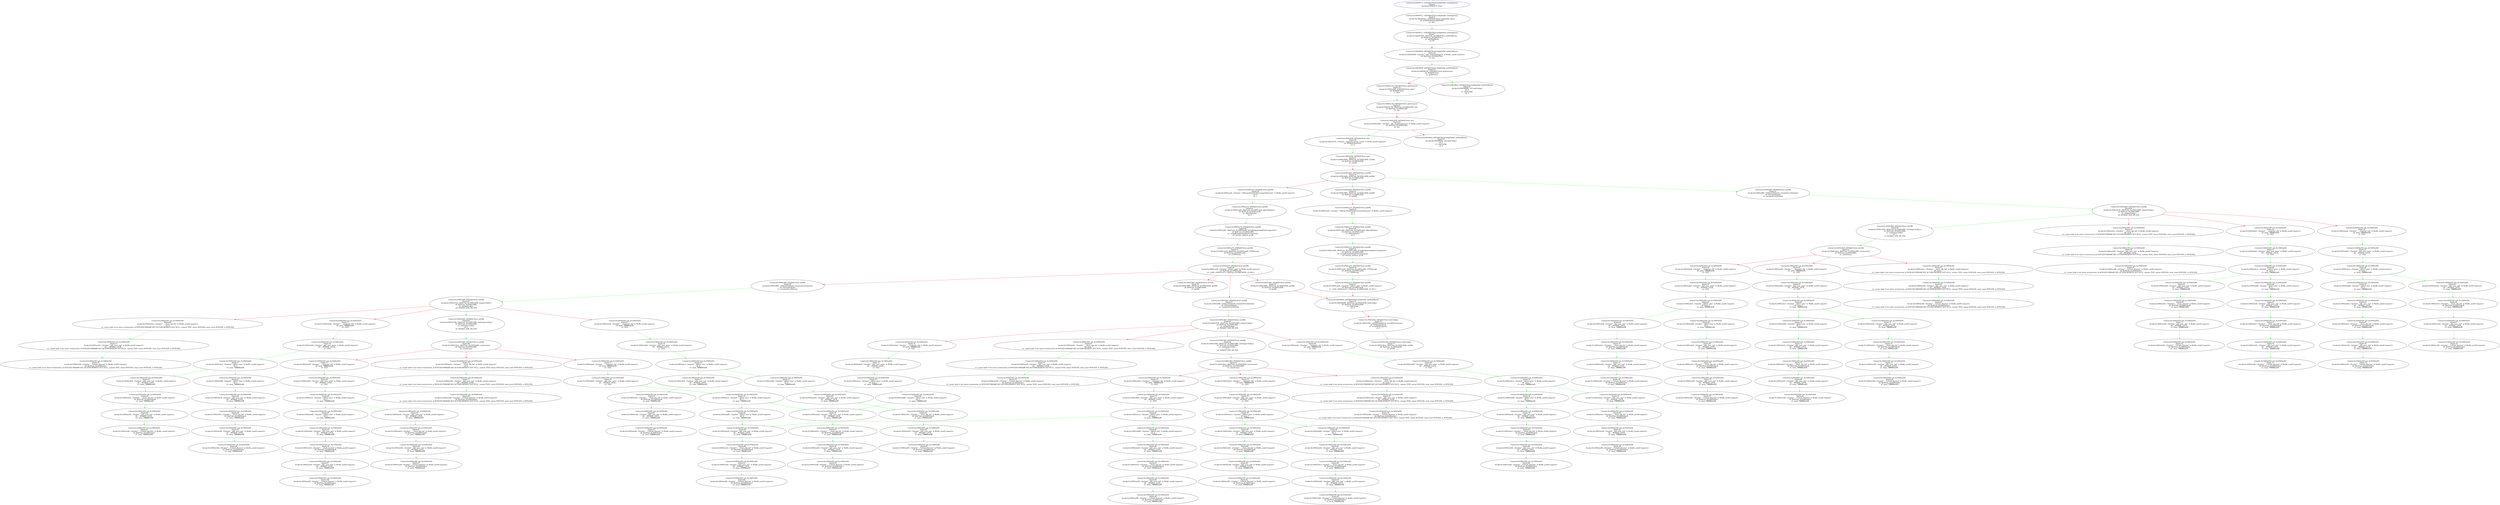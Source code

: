 strict digraph  {
	"Context:0x10065ed50 sub_0x10065ed50
Depth:66
Invoke:0x10065eda4L <Symbol \"___vsnprintf_chk\" in WeiBo_arm64 (import)>
x0: mem_7fffffffffefa98
\
x1: 1023
"	 [addr=4301647268,
		args="['mem_7fffffffffefa98', '1023']",
		context=4301647184,
		des="<Symbol \"___vsnprintf_chk\" in WeiBo_arm64 (import)>",
		dp=None,
		pnode="Context:0x10065c8b0 -[MTA4QCStore initDB]
Depth:60
Invoke:0x10065c914L -[RetFrom_0x10065c8f8L integerForKey:]
x0: RetFrom_0x10065c8f8L
\
x1: integerForKey:
x2: MTA4QC_SDK_DB_VER
"];
	"Context:0x10065ed50 sub_0x10065ed50
Depth:69
Invoke:0x10065edb4L <Symbol \"_objc_sync_enter\" in WeiBo_arm64 (import)>
x0: __MTA4QC_\
LOCK__
x1: 1023
"	 [addr=4301647284,
		args="['__MTA4QC_LOCK__', '1023']",
		context=4301647184,
		des="<Symbol \"_objc_sync_enter\" in WeiBo_arm64 (import)>",
		dp=None,
		pnode="Context:0x10065ed50 sub_0x10065ed50
Depth:66
Invoke:0x10065eda4L <Symbol \"___vsnprintf_chk\" in WeiBo_arm64 (import)>
x0: mem_7fffffffffefa98
\
x1: 1023
"];
	"Context:0x10065ed50 sub_0x10065ed50
Depth:66
Invoke:0x10065eda4L <Symbol \"___vsnprintf_chk\" in WeiBo_arm64 (import)>
x0: mem_7fffffffffefa98
\
x1: 1023
" -> "Context:0x10065ed50 sub_0x10065ed50
Depth:69
Invoke:0x10065edb4L <Symbol \"_objc_sync_enter\" in WeiBo_arm64 (import)>
x0: __MTA4QC_\
LOCK__
x1: 1023
"	 [color=green];
	"Context:0x10065ed50 sub_0x10065ed50
Depth:97
Invoke:0x10065ee28L <Symbol \"__Unwind_Resume\" in WeiBo_arm64 (import)>
x0: RetFrom_\
0x10065ee0cL
x1: mem_7fffffffffefa98
"	 [addr=4301647400,
		args="['RetFrom_0x10065ee0cL', 'mem_7fffffffffefa98']",
		context=4301647184,
		des="<Symbol \"__Unwind_Resume\" in WeiBo_arm64 (import)>",
		dp=None,
		pnode="Context:0x10065ed50 sub_0x10065ed50
Depth:94
Invoke:0x10065ee20L <Symbol \"_objc_sync_exit\" in WeiBo_arm64 (import)>
x0: __MTA4QC_\
LOCK__
x1: mem_7fffffffffefa98
"];
	"Context:0x10065ed50 sub_0x10065ed50
Depth:73
Invoke:0x10065ee0cL <Symbol \"___stack_chk_fail\" in WeiBo_arm64 (import)>
x0: mem_7
\
x1: create table if not exists events(event_id INTEGER PRIMARY KEY AUTOINCREMENT NOT NULL, content TEXT, status INTEGER, send_count \
INTEGER, ts INTEGER)
"	 [addr=4301647372,
		args="['mem_7', 'create table if not exists events(event_id INTEGER PRIMARY KEY AUTOINCREMENT NOT NULL, content TEXT, status INTEGER, \
send_count INTEGER, ts INTEGER)']",
		context=4301647184,
		des="<Symbol \"___stack_chk_fail\" in WeiBo_arm64 (import)>",
		dp=None,
		pnode="Context:0x10065c8b0 -[MTA4QCStore initDB]
Depth:67
Invoke:0x10065c94cL -[RetFrom_0x10065c8f8L synchronize]
x0: RetFrom_0x10065c8f8L
\
x1: synchronize
"];
	"Context:0x10065ed50 sub_0x10065ed50
Depth:76
Invoke:0x10065ee20L <Symbol \"_objc_sync_exit\" in WeiBo_arm64 (import)>
x0: __MTA4QC_\
LOCK__
x1: create table if not exists events(event_id INTEGER PRIMARY KEY AUTOINCREMENT NOT NULL, content TEXT, status INTEGER, \
send_count INTEGER, ts INTEGER)
"	 [addr=4301647392,
		args="['__MTA4QC_LOCK__', 'create table if not exists events(event_id INTEGER PRIMARY KEY AUTOINCREMENT NOT NULL, content TEXT, status \
INTEGER, send_count INTEGER, ts INTEGER)']",
		context=4301647184,
		des="<Symbol \"_objc_sync_exit\" in WeiBo_arm64 (import)>",
		dp=None,
		pnode="Context:0x10065ed50 sub_0x10065ed50
Depth:73
Invoke:0x10065ee0cL <Symbol \"___stack_chk_fail\" in WeiBo_arm64 (import)>
x0: mem_7
\
x1: create table if not exists events(event_id INTEGER PRIMARY KEY AUTOINCREMENT NOT NULL, content TEXT, status INTEGER, send_count \
INTEGER, ts INTEGER)
"];
	"Context:0x10065ed50 sub_0x10065ed50
Depth:73
Invoke:0x10065ee0cL <Symbol \"___stack_chk_fail\" in WeiBo_arm64 (import)>
x0: mem_7
\
x1: create table if not exists events(event_id INTEGER PRIMARY KEY AUTOINCREMENT NOT NULL, content TEXT, status INTEGER, send_count \
INTEGER, ts INTEGER)
" -> "Context:0x10065ed50 sub_0x10065ed50
Depth:76
Invoke:0x10065ee20L <Symbol \"_objc_sync_exit\" in WeiBo_arm64 (import)>
x0: __MTA4QC_\
LOCK__
x1: create table if not exists events(event_id INTEGER PRIMARY KEY AUTOINCREMENT NOT NULL, content TEXT, status INTEGER, \
send_count INTEGER, ts INTEGER)
"	 [color=green];
	"Context:0x10065ed50 sub_0x10065ed50
Depth:71
Invoke:0x10065eda4L <Symbol \"___vsnprintf_chk\" in WeiBo_arm64 (import)>
x0: mem_7fffffffffefa98
\
x1: 1023
"	 [addr=4301647268,
		args="['mem_7fffffffffefa98', '1023']",
		context=4301647184,
		des="<Symbol \"___vsnprintf_chk\" in WeiBo_arm64 (import)>",
		dp=None,
		pnode="Context:0x10065c8b0 -[MTA4QCStore initDB]
Depth:61
Invoke:0x10065c914L -[RetFrom_0x10065c8f8L integerForKey:]
x0: RetFrom_0x10065c8f8L
\
x1: integerForKey:
x2: MTA4QC_SDK_DB_VER
"];
	"Context:0x10065ed50 sub_0x10065ed50
Depth:74
Invoke:0x10065edb4L <Symbol \"_objc_sync_enter\" in WeiBo_arm64 (import)>
x0: __MTA4QC_\
LOCK__
x1: 1023
"	 [addr=4301647284,
		args="['__MTA4QC_LOCK__', '1023']",
		context=4301647184,
		des="<Symbol \"_objc_sync_enter\" in WeiBo_arm64 (import)>",
		dp=None,
		pnode="Context:0x10065ed50 sub_0x10065ed50
Depth:71
Invoke:0x10065eda4L <Symbol \"___vsnprintf_chk\" in WeiBo_arm64 (import)>
x0: mem_7fffffffffefa98
\
x1: 1023
"];
	"Context:0x10065ed50 sub_0x10065ed50
Depth:71
Invoke:0x10065eda4L <Symbol \"___vsnprintf_chk\" in WeiBo_arm64 (import)>
x0: mem_7fffffffffefa98
\
x1: 1023
" -> "Context:0x10065ed50 sub_0x10065ed50
Depth:74
Invoke:0x10065edb4L <Symbol \"_objc_sync_enter\" in WeiBo_arm64 (import)>
x0: __MTA4QC_\
LOCK__
x1: 1023
"	 [color=green];
	"Context:0x10065871c +[MTA4QCDataConfigHolder initSingleton:]
Depth:4
Invoke:0x10065874cL +[MTA4QCDataConfigHolder alloc]
x0: MTA4QCDataConfigHolder
\
x1: alloc
"	 [addr=4301621068,
		args="['MTA4QCDataConfigHolder', 'alloc']",
		context=4301621020,
		des="+[MTA4QCDataConfigHolder alloc]",
		dp="[MTA4QCDataConfigHolder alloc]",
		pnode="Context:0x10065871c +[MTA4QCDataConfigHolder initSingleton:]
Depth:0
Invoke:0x10065871c Start
"];
	"Context:0x10065871c +[MTA4QCDataConfigHolder initSingleton:]
Depth:7
Invoke:0x100658760L -[RetFrom_0x10065874cL initWithBlock:]
\
x0: RetFrom_0x10065874cL
x1: initWithBlock:
x2: P0
"	 [addr=4301621088,
		args="['RetFrom_0x10065874cL', 'initWithBlock:', 'P0']",
		context=4301621020,
		des="-[RetFrom_0x10065874cL initWithBlock:]",
		dp=None,
		pnode="Context:0x10065871c +[MTA4QCDataConfigHolder initSingleton:]
Depth:4
Invoke:0x10065874cL +[MTA4QCDataConfigHolder alloc]
x0: MTA4QCDataConfigHolder
\
x1: alloc
"];
	"Context:0x10065871c +[MTA4QCDataConfigHolder initSingleton:]
Depth:4
Invoke:0x10065874cL +[MTA4QCDataConfigHolder alloc]
x0: MTA4QCDataConfigHolder
\
x1: alloc
" -> "Context:0x10065871c +[MTA4QCDataConfigHolder initSingleton:]
Depth:7
Invoke:0x100658760L -[RetFrom_0x10065874cL initWithBlock:]
\
x0: RetFrom_0x10065874cL
x1: initWithBlock:
x2: P0
"	 [color=green];
	"Context:0x10065ed50 sub_0x10065ed50
Depth:90
Invoke:0x10065ee28L <Symbol \"__Unwind_Resume\" in WeiBo_arm64 (import)>
x0: RetFrom_\
0x10065ee0cL
x1: mem_7fffffffffefa98
"	 [addr=4301647400,
		args="['RetFrom_0x10065ee0cL', 'mem_7fffffffffefa98']",
		context=4301647184,
		des="<Symbol \"__Unwind_Resume\" in WeiBo_arm64 (import)>",
		dp=None,
		pnode="Context:0x10065ed50 sub_0x10065ed50
Depth:87
Invoke:0x10065ee20L <Symbol \"_objc_sync_exit\" in WeiBo_arm64 (import)>
x0: __MTA4QC_\
LOCK__
x1: mem_7fffffffffefa98
"];
	"Context:0x10065ed50 sub_0x10065ed50
Depth:56
Invoke:0x10065eda4L <Symbol \"___vsnprintf_chk\" in WeiBo_arm64 (import)>
x0: mem_7fffffffffefa98
\
x1: 1023
"	 [addr=4301647268,
		args="['mem_7fffffffffefa98', '1023']",
		context=4301647184,
		des="<Symbol \"___vsnprintf_chk\" in WeiBo_arm64 (import)>",
		dp=None,
		pnode="Context:0x10065c8b0 -[MTA4QCStore initDB]
Depth:51
Invoke:0x10065c94cL -[RetFrom_0x10065c8f8L synchronize]
x0: RetFrom_0x10065c8f8L
\
x1: synchronize
"];
	"Context:0x10065ed50 sub_0x10065ed50
Depth:59
Invoke:0x10065edb4L <Symbol \"_objc_sync_enter\" in WeiBo_arm64 (import)>
x0: __MTA4QC_\
LOCK__
x1: 1023
"	 [addr=4301647284,
		args="['__MTA4QC_LOCK__', '1023']",
		context=4301647184,
		des="<Symbol \"_objc_sync_enter\" in WeiBo_arm64 (import)>",
		dp=None,
		pnode="Context:0x10065ed50 sub_0x10065ed50
Depth:56
Invoke:0x10065eda4L <Symbol \"___vsnprintf_chk\" in WeiBo_arm64 (import)>
x0: mem_7fffffffffefa98
\
x1: 1023
"];
	"Context:0x10065ed50 sub_0x10065ed50
Depth:56
Invoke:0x10065eda4L <Symbol \"___vsnprintf_chk\" in WeiBo_arm64 (import)>
x0: mem_7fffffffffefa98
\
x1: 1023
" -> "Context:0x10065ed50 sub_0x10065ed50
Depth:59
Invoke:0x10065edb4L <Symbol \"_objc_sync_enter\" in WeiBo_arm64 (import)>
x0: __MTA4QC_\
LOCK__
x1: 1023
"	 [color=green];
	"Context:0x10065871c +[MTA4QCDataConfigHolder initSingleton:]
Depth:0
Invoke:0x10065871c Start
"	 [addr=4301621020,
		args=None,
		color=blue,
		context=4301621020,
		context_name="+[MTA4QCDataConfigHolder initSingleton:]",
		des=Start,
		dp=None,
		pnode=None];
	"Context:0x10065871c +[MTA4QCDataConfigHolder initSingleton:]
Depth:0
Invoke:0x10065871c Start
" -> "Context:0x10065871c +[MTA4QCDataConfigHolder initSingleton:]
Depth:4
Invoke:0x10065874cL +[MTA4QCDataConfigHolder alloc]
x0: MTA4QCDataConfigHolder
\
x1: alloc
"	 [color=green];
	"Context:0x10065ed50 sub_0x10065ed50
Depth:73
Invoke:0x10065ee20L <Symbol \"_objc_sync_exit\" in WeiBo_arm64 (import)>
x0: __MTA4QC_\
LOCK__
x1: mem_7fffffffffefa98
"	 [addr=4301647392,
		args="['__MTA4QC_LOCK__', 'mem_7fffffffffefa98']",
		context=4301647184,
		des="<Symbol \"_objc_sync_exit\" in WeiBo_arm64 (import)>",
		dp=None,
		pnode="Context:0x10065ed50 sub_0x10065ed50
Depth:70
Invoke:0x10065ee0cL <Symbol \"___stack_chk_fail\" in WeiBo_arm64 (import)>
x0: RetFrom_\
0x10065ede4L
x1: mem_7fffffffffefa98
"];
	"Context:0x10065ed50 sub_0x10065ed50
Depth:76
Invoke:0x10065ee28L <Symbol \"__Unwind_Resume\" in WeiBo_arm64 (import)>
x0: RetFrom_\
0x10065ee0cL
x1: mem_7fffffffffefa98
"	 [addr=4301647400,
		args="['RetFrom_0x10065ee0cL', 'mem_7fffffffffefa98']",
		context=4301647184,
		des="<Symbol \"__Unwind_Resume\" in WeiBo_arm64 (import)>",
		dp=None,
		pnode="Context:0x10065ed50 sub_0x10065ed50
Depth:73
Invoke:0x10065ee20L <Symbol \"_objc_sync_exit\" in WeiBo_arm64 (import)>
x0: __MTA4QC_\
LOCK__
x1: mem_7fffffffffefa98
"];
	"Context:0x10065ed50 sub_0x10065ed50
Depth:73
Invoke:0x10065ee20L <Symbol \"_objc_sync_exit\" in WeiBo_arm64 (import)>
x0: __MTA4QC_\
LOCK__
x1: mem_7fffffffffefa98
" -> "Context:0x10065ed50 sub_0x10065ed50
Depth:76
Invoke:0x10065ee28L <Symbol \"__Unwind_Resume\" in WeiBo_arm64 (import)>
x0: RetFrom_\
0x10065ee0cL
x1: mem_7fffffffffefa98
"	 [color=green];
	"Context:0x10065ed50 sub_0x10065ed50
Depth:77
Invoke:0x10065ee20L <Symbol \"_objc_sync_exit\" in WeiBo_arm64 (import)>
x0: __MTA4QC_\
LOCK__
x1: create table if not exists events(event_id INTEGER PRIMARY KEY AUTOINCREMENT NOT NULL, content TEXT, status INTEGER, \
send_count INTEGER, ts INTEGER)
"	 [addr=4301647392,
		args="['__MTA4QC_LOCK__', 'create table if not exists events(event_id INTEGER PRIMARY KEY AUTOINCREMENT NOT NULL, content TEXT, status \
INTEGER, send_count INTEGER, ts INTEGER)']",
		context=4301647184,
		des="<Symbol \"_objc_sync_exit\" in WeiBo_arm64 (import)>",
		dp=None,
		pnode="Context:0x10065ed50 sub_0x10065ed50
Depth:74
Invoke:0x10065ee0cL <Symbol \"___stack_chk_fail\" in WeiBo_arm64 (import)>
x0: 0
x1: \
create table if not exists events(event_id INTEGER PRIMARY KEY AUTOINCREMENT NOT NULL, content TEXT, status INTEGER, send_count \
INTEGER, ts INTEGER)
"];
	"Context:0x10065ed50 sub_0x10065ed50
Depth:80
Invoke:0x10065ee28L <Symbol \"__Unwind_Resume\" in WeiBo_arm64 (import)>
x0: RetFrom_\
0x10065ee0cL
x1: create table if not exists events(event_id INTEGER PRIMARY KEY AUTOINCREMENT NOT NULL, content TEXT, status INTEGER, \
send_count INTEGER, ts INTEGER)
"	 [addr=4301647400,
		args="['RetFrom_0x10065ee0cL', 'create table if not exists events(event_id INTEGER PRIMARY KEY AUTOINCREMENT NOT NULL, content TEXT, status \
INTEGER, send_count INTEGER, ts INTEGER)']",
		context=4301647184,
		des="<Symbol \"__Unwind_Resume\" in WeiBo_arm64 (import)>",
		dp=None,
		pnode="Context:0x10065ed50 sub_0x10065ed50
Depth:77
Invoke:0x10065ee20L <Symbol \"_objc_sync_exit\" in WeiBo_arm64 (import)>
x0: __MTA4QC_\
LOCK__
x1: create table if not exists events(event_id INTEGER PRIMARY KEY AUTOINCREMENT NOT NULL, content TEXT, status INTEGER, \
send_count INTEGER, ts INTEGER)
"];
	"Context:0x10065ed50 sub_0x10065ed50
Depth:77
Invoke:0x10065ee20L <Symbol \"_objc_sync_exit\" in WeiBo_arm64 (import)>
x0: __MTA4QC_\
LOCK__
x1: create table if not exists events(event_id INTEGER PRIMARY KEY AUTOINCREMENT NOT NULL, content TEXT, status INTEGER, \
send_count INTEGER, ts INTEGER)
" -> "Context:0x10065ed50 sub_0x10065ed50
Depth:80
Invoke:0x10065ee28L <Symbol \"__Unwind_Resume\" in WeiBo_arm64 (import)>
x0: RetFrom_\
0x10065ee0cL
x1: create table if not exists events(event_id INTEGER PRIMARY KEY AUTOINCREMENT NOT NULL, content TEXT, status INTEGER, \
send_count INTEGER, ts INTEGER)
"	 [color=green];
	"Context:0x10065ed50 sub_0x10065ed50
Depth:67
Invoke:0x10065eda4L <Symbol \"___vsnprintf_chk\" in WeiBo_arm64 (import)>
x0: mem_7fffffffffefa98
\
x1: 1023
"	 [addr=4301647268,
		args="['mem_7fffffffffefa98', '1023']",
		context=4301647184,
		des="<Symbol \"___vsnprintf_chk\" in WeiBo_arm64 (import)>",
		dp=None,
		pnode="Context:0x10065c8b0 -[MTA4QCStore initDB]
Depth:61
Invoke:0x10065c914L -[RetFrom_0x10065c8f8L integerForKey:]
x0: RetFrom_0x10065c8f8L
\
x1: integerForKey:
x2: MTA4QC_SDK_DB_VER
"];
	"Context:0x10065ed50 sub_0x10065ed50
Depth:70
Invoke:0x10065edb4L <Symbol \"_objc_sync_enter\" in WeiBo_arm64 (import)>
x0: __MTA4QC_\
LOCK__
x1: 1023
"	 [addr=4301647284,
		args="['__MTA4QC_LOCK__', '1023']",
		context=4301647184,
		des="<Symbol \"_objc_sync_enter\" in WeiBo_arm64 (import)>",
		dp=None,
		pnode="Context:0x10065ed50 sub_0x10065ed50
Depth:67
Invoke:0x10065eda4L <Symbol \"___vsnprintf_chk\" in WeiBo_arm64 (import)>
x0: mem_7fffffffffefa98
\
x1: 1023
"];
	"Context:0x10065ed50 sub_0x10065ed50
Depth:67
Invoke:0x10065eda4L <Symbol \"___vsnprintf_chk\" in WeiBo_arm64 (import)>
x0: mem_7fffffffffefa98
\
x1: 1023
" -> "Context:0x10065ed50 sub_0x10065ed50
Depth:70
Invoke:0x10065edb4L <Symbol \"_objc_sync_enter\" in WeiBo_arm64 (import)>
x0: __MTA4QC_\
LOCK__
x1: 1023
"	 [color=green];
	"Context:0x10065ca74 -[MTA4QCStore getDB]
Depth:51
Invoke:0x10065cad0L -[RetFrom_0x10065cab8L stringByAppendingPathComponent:]
x0: \
RetFrom_0x10065cab8L
x1: stringByAppendingPathComponent:
x2: tencent_analysis_qc.db
"	 [addr=4301638352,
		args="['RetFrom_0x10065cab8L', 'stringByAppendingPathComponent:', 'tencent_analysis_qc.db']",
		context=4301638260,
		des="-[RetFrom_0x10065cab8L stringByAppendingPathComponent:]",
		dp="[[RetFrom_0x10065caa4L objectAtIndex:0 ] stringByAppendingPathComponent:tencent_analysis_qc.db ]",
		pnode="Context:0x10065ca74 -[MTA4QCStore getDB]
Depth:48
Invoke:0x10065cab8L -[RetFrom_0x10065caa4L objectAtIndex:]
x0: RetFrom_0x10065caa4L
\
x1: objectAtIndex:
x2: 0
"];
	"Context:0x10065ca74 -[MTA4QCStore getDB]
Depth:54
Invoke:0x10065cae0L -[RetFrom_0x10065cad0L UTF8String]
x0: RetFrom_0x10065cad0L
\
x1: UTF8String
"	 [addr=4301638368,
		args="['RetFrom_0x10065cad0L', 'UTF8String']",
		context=4301638260,
		des="-[RetFrom_0x10065cad0L UTF8String]",
		dp=None,
		pnode="Context:0x10065ca74 -[MTA4QCStore getDB]
Depth:51
Invoke:0x10065cad0L -[RetFrom_0x10065cab8L stringByAppendingPathComponent:]
x0: \
RetFrom_0x10065cab8L
x1: stringByAppendingPathComponent:
x2: tencent_analysis_qc.db
"];
	"Context:0x10065ca74 -[MTA4QCStore getDB]
Depth:51
Invoke:0x10065cad0L -[RetFrom_0x10065cab8L stringByAppendingPathComponent:]
x0: \
RetFrom_0x10065cab8L
x1: stringByAppendingPathComponent:
x2: tencent_analysis_qc.db
" -> "Context:0x10065ca74 -[MTA4QCStore getDB]
Depth:54
Invoke:0x10065cae0L -[RetFrom_0x10065cad0L UTF8String]
x0: RetFrom_0x10065cad0L
\
x1: UTF8String
"	 [color=green];
	"Context:0x10065ed50 sub_0x10065ed50
Depth:70
Invoke:0x10065edd8L <Symbol \"_sqlite3_free\" in WeiBo_arm64 (import)>
x0: 0
x1: mem_\
7fffffffffefa98
"	 [addr=4301647320,
		args="['0', 'mem_7fffffffffefa98']",
		context=4301647184,
		des="<Symbol \"_sqlite3_free\" in WeiBo_arm64 (import)>",
		dp=None,
		pnode="Context:0x10065ed50 sub_0x10065ed50
Depth:66
Invoke:0x10065edccL <Symbol \"_sqlite3_exec\" in WeiBo_arm64 (import)>
x0: mem_7
x1: \
mem_7fffffffffefa98
"];
	"Context:0x10065ed50 sub_0x10065ed50
Depth:73
Invoke:0x10065ede4L <Symbol \"_objc_sync_exit\" in WeiBo_arm64 (import)>
x0: __MTA4QC_\
LOCK__
x1: mem_7fffffffffefa98
"	 [addr=4301647332,
		args="['__MTA4QC_LOCK__', 'mem_7fffffffffefa98']",
		context=4301647184,
		des="<Symbol \"_objc_sync_exit\" in WeiBo_arm64 (import)>",
		dp=None,
		pnode="Context:0x10065ed50 sub_0x10065ed50
Depth:70
Invoke:0x10065edd8L <Symbol \"_sqlite3_free\" in WeiBo_arm64 (import)>
x0: 0
x1: mem_\
7fffffffffefa98
"];
	"Context:0x10065ed50 sub_0x10065ed50
Depth:70
Invoke:0x10065edd8L <Symbol \"_sqlite3_free\" in WeiBo_arm64 (import)>
x0: 0
x1: mem_\
7fffffffffefa98
" -> "Context:0x10065ed50 sub_0x10065ed50
Depth:73
Invoke:0x10065ede4L <Symbol \"_objc_sync_exit\" in WeiBo_arm64 (import)>
x0: __MTA4QC_\
LOCK__
x1: mem_7fffffffffefa98
"	 [color=green];
	"Context:0x10065ed50 sub_0x10065ed50
Depth:93
Invoke:0x10065ee20L <Symbol \"_objc_sync_exit\" in WeiBo_arm64 (import)>
x0: __MTA4QC_\
LOCK__
x1: mem_7fffffffffefa98
"	 [addr=4301647392,
		args="['__MTA4QC_LOCK__', 'mem_7fffffffffefa98']",
		context=4301647184,
		des="<Symbol \"_objc_sync_exit\" in WeiBo_arm64 (import)>",
		dp=None,
		pnode="Context:0x10065ed50 sub_0x10065ed50
Depth:90
Invoke:0x10065ee0cL <Symbol \"___stack_chk_fail\" in WeiBo_arm64 (import)>
x0: RetFrom_\
0x10065ede4L
x1: mem_7fffffffffefa98
"];
	"Context:0x10065ed50 sub_0x10065ed50
Depth:96
Invoke:0x10065ee28L <Symbol \"__Unwind_Resume\" in WeiBo_arm64 (import)>
x0: RetFrom_\
0x10065ee0cL
x1: mem_7fffffffffefa98
"	 [addr=4301647400,
		args="['RetFrom_0x10065ee0cL', 'mem_7fffffffffefa98']",
		context=4301647184,
		des="<Symbol \"__Unwind_Resume\" in WeiBo_arm64 (import)>",
		dp=None,
		pnode="Context:0x10065ed50 sub_0x10065ed50
Depth:93
Invoke:0x10065ee20L <Symbol \"_objc_sync_exit\" in WeiBo_arm64 (import)>
x0: __MTA4QC_\
LOCK__
x1: mem_7fffffffffefa98
"];
	"Context:0x10065ed50 sub_0x10065ed50
Depth:93
Invoke:0x10065ee20L <Symbol \"_objc_sync_exit\" in WeiBo_arm64 (import)>
x0: __MTA4QC_\
LOCK__
x1: mem_7fffffffffefa98
" -> "Context:0x10065ed50 sub_0x10065ed50
Depth:96
Invoke:0x10065ee28L <Symbol \"__Unwind_Resume\" in WeiBo_arm64 (import)>
x0: RetFrom_\
0x10065ee0cL
x1: mem_7fffffffffefa98
"	 [color=green];
	"Context:0x10065ed50 sub_0x10065ed50
Depth:82
Invoke:0x10065ede4L <Symbol \"_objc_sync_exit\" in WeiBo_arm64 (import)>
x0: __MTA4QC_\
LOCK__
x1: mem_7fffffffffefa98
"	 [addr=4301647332,
		args="['__MTA4QC_LOCK__', 'mem_7fffffffffefa98']",
		context=4301647184,
		des="<Symbol \"_objc_sync_exit\" in WeiBo_arm64 (import)>",
		dp=None,
		pnode="Context:0x10065ed50 sub_0x10065ed50
Depth:78
Invoke:0x10065edccL <Symbol \"_sqlite3_exec\" in WeiBo_arm64 (import)>
x0: mem_7
x1: \
mem_7fffffffffefa98
"];
	"Context:0x10065ed50 sub_0x10065ed50
Depth:86
Invoke:0x10065ee0cL <Symbol \"___stack_chk_fail\" in WeiBo_arm64 (import)>
x0: RetFrom_\
0x10065ede4L
x1: mem_7fffffffffefa98
"	 [addr=4301647372,
		args="['RetFrom_0x10065ede4L', 'mem_7fffffffffefa98']",
		context=4301647184,
		des="<Symbol \"___stack_chk_fail\" in WeiBo_arm64 (import)>",
		dp=None,
		pnode="Context:0x10065ed50 sub_0x10065ed50
Depth:82
Invoke:0x10065ede4L <Symbol \"_objc_sync_exit\" in WeiBo_arm64 (import)>
x0: __MTA4QC_\
LOCK__
x1: mem_7fffffffffefa98
"];
	"Context:0x10065ed50 sub_0x10065ed50
Depth:82
Invoke:0x10065ede4L <Symbol \"_objc_sync_exit\" in WeiBo_arm64 (import)>
x0: __MTA4QC_\
LOCK__
x1: mem_7fffffffffefa98
" -> "Context:0x10065ed50 sub_0x10065ed50
Depth:86
Invoke:0x10065ee0cL <Symbol \"___stack_chk_fail\" in WeiBo_arm64 (import)>
x0: RetFrom_\
0x10065ede4L
x1: mem_7fffffffffefa98
"	 [color=green];
	"Context:0x10065ed50 sub_0x10065ed50
Depth:71
Invoke:0x10065ee0cL <Symbol \"___stack_chk_fail\" in WeiBo_arm64 (import)>
x0: RetFrom_\
0x10065ede4L
x1: mem_7fffffffffefa98
"	 [addr=4301647372,
		args="['RetFrom_0x10065ede4L', 'mem_7fffffffffefa98']",
		context=4301647184,
		des="<Symbol \"___stack_chk_fail\" in WeiBo_arm64 (import)>",
		dp=None,
		pnode="Context:0x10065ed50 sub_0x10065ed50
Depth:67
Invoke:0x10065ede4L <Symbol \"_objc_sync_exit\" in WeiBo_arm64 (import)>
x0: __MTA4QC_\
LOCK__
x1: mem_7fffffffffefa98
"];
	"Context:0x10065ed50 sub_0x10065ed50
Depth:74
Invoke:0x10065ee20L <Symbol \"_objc_sync_exit\" in WeiBo_arm64 (import)>
x0: __MTA4QC_\
LOCK__
x1: mem_7fffffffffefa98
"	 [addr=4301647392,
		args="['__MTA4QC_LOCK__', 'mem_7fffffffffefa98']",
		context=4301647184,
		des="<Symbol \"_objc_sync_exit\" in WeiBo_arm64 (import)>",
		dp=None,
		pnode="Context:0x10065ed50 sub_0x10065ed50
Depth:71
Invoke:0x10065ee0cL <Symbol \"___stack_chk_fail\" in WeiBo_arm64 (import)>
x0: RetFrom_\
0x10065ede4L
x1: mem_7fffffffffefa98
"];
	"Context:0x10065ed50 sub_0x10065ed50
Depth:71
Invoke:0x10065ee0cL <Symbol \"___stack_chk_fail\" in WeiBo_arm64 (import)>
x0: RetFrom_\
0x10065ede4L
x1: mem_7fffffffffefa98
" -> "Context:0x10065ed50 sub_0x10065ed50
Depth:74
Invoke:0x10065ee20L <Symbol \"_objc_sync_exit\" in WeiBo_arm64 (import)>
x0: __MTA4QC_\
LOCK__
x1: mem_7fffffffffefa98
"	 [color=green];
	"Context:0x10065ed50 sub_0x10065ed50
Depth:94
Invoke:0x10065ee20L <Symbol \"_objc_sync_exit\" in WeiBo_arm64 (import)>
x0: __MTA4QC_\
LOCK__
x1: mem_7fffffffffefa98
"	 [addr=4301647392,
		args="['__MTA4QC_LOCK__', 'mem_7fffffffffefa98']",
		context=4301647184,
		des="<Symbol \"_objc_sync_exit\" in WeiBo_arm64 (import)>",
		dp=None,
		pnode="Context:0x10065ed50 sub_0x10065ed50
Depth:91
Invoke:0x10065ee0cL <Symbol \"___stack_chk_fail\" in WeiBo_arm64 (import)>
x0: RetFrom_\
0x10065ede4L
x1: mem_7fffffffffefa98
"];
	"Context:0x10065ed50 sub_0x10065ed50
Depth:94
Invoke:0x10065ee20L <Symbol \"_objc_sync_exit\" in WeiBo_arm64 (import)>
x0: __MTA4QC_\
LOCK__
x1: mem_7fffffffffefa98
" -> "Context:0x10065ed50 sub_0x10065ed50
Depth:97
Invoke:0x10065ee28L <Symbol \"__Unwind_Resume\" in WeiBo_arm64 (import)>
x0: RetFrom_\
0x10065ee0cL
x1: mem_7fffffffffefa98
"	 [color=green];
	"Context:0x10065ed50 sub_0x10065ed50
Depth:60
Invoke:0x10065ee20L <Symbol \"_objc_sync_exit\" in WeiBo_arm64 (import)>
x0: __MTA4QC_\
LOCK__
x1: create table if not exists events(event_id INTEGER PRIMARY KEY AUTOINCREMENT NOT NULL, content TEXT, status INTEGER, \
send_count INTEGER, ts INTEGER)
"	 [addr=4301647392,
		args="['__MTA4QC_LOCK__', 'create table if not exists events(event_id INTEGER PRIMARY KEY AUTOINCREMENT NOT NULL, content TEXT, status \
INTEGER, send_count INTEGER, ts INTEGER)']",
		context=4301647184,
		des="<Symbol \"_objc_sync_exit\" in WeiBo_arm64 (import)>",
		dp=None,
		pnode="Context:0x10065ed50 sub_0x10065ed50
Depth:57
Invoke:0x10065ee0cL <Symbol \"___stack_chk_fail\" in WeiBo_arm64 (import)>
x0: mem_7
\
x1: create table if not exists events(event_id INTEGER PRIMARY KEY AUTOINCREMENT NOT NULL, content TEXT, status INTEGER, send_count \
INTEGER, ts INTEGER)
"];
	"Context:0x10065ed50 sub_0x10065ed50
Depth:63
Invoke:0x10065ee28L <Symbol \"__Unwind_Resume\" in WeiBo_arm64 (import)>
x0: RetFrom_\
0x10065ee0cL
x1: create table if not exists events(event_id INTEGER PRIMARY KEY AUTOINCREMENT NOT NULL, content TEXT, status INTEGER, \
send_count INTEGER, ts INTEGER)
"	 [addr=4301647400,
		args="['RetFrom_0x10065ee0cL', 'create table if not exists events(event_id INTEGER PRIMARY KEY AUTOINCREMENT NOT NULL, content TEXT, status \
INTEGER, send_count INTEGER, ts INTEGER)']",
		context=4301647184,
		des="<Symbol \"__Unwind_Resume\" in WeiBo_arm64 (import)>",
		dp=None,
		pnode="Context:0x10065ed50 sub_0x10065ed50
Depth:60
Invoke:0x10065ee20L <Symbol \"_objc_sync_exit\" in WeiBo_arm64 (import)>
x0: __MTA4QC_\
LOCK__
x1: create table if not exists events(event_id INTEGER PRIMARY KEY AUTOINCREMENT NOT NULL, content TEXT, status INTEGER, \
send_count INTEGER, ts INTEGER)
"];
	"Context:0x10065ed50 sub_0x10065ed50
Depth:60
Invoke:0x10065ee20L <Symbol \"_objc_sync_exit\" in WeiBo_arm64 (import)>
x0: __MTA4QC_\
LOCK__
x1: create table if not exists events(event_id INTEGER PRIMARY KEY AUTOINCREMENT NOT NULL, content TEXT, status INTEGER, \
send_count INTEGER, ts INTEGER)
" -> "Context:0x10065ed50 sub_0x10065ed50
Depth:63
Invoke:0x10065ee28L <Symbol \"__Unwind_Resume\" in WeiBo_arm64 (import)>
x0: RetFrom_\
0x10065ee0cL
x1: create table if not exists events(event_id INTEGER PRIMARY KEY AUTOINCREMENT NOT NULL, content TEXT, status INTEGER, \
send_count INTEGER, ts INTEGER)
"	 [color=green];
	"Context:0x10065ed50 sub_0x10065ed50
Depth:87
Invoke:0x10065ee20L <Symbol \"_objc_sync_exit\" in WeiBo_arm64 (import)>
x0: __MTA4QC_\
LOCK__
x1: mem_7fffffffffefa98
"	 [addr=4301647392,
		args="['__MTA4QC_LOCK__', 'mem_7fffffffffefa98']",
		context=4301647184,
		des="<Symbol \"_objc_sync_exit\" in WeiBo_arm64 (import)>",
		dp=None,
		pnode="Context:0x10065ed50 sub_0x10065ed50
Depth:84
Invoke:0x10065ee0cL <Symbol \"___stack_chk_fail\" in WeiBo_arm64 (import)>
x0: RetFrom_\
0x10065ede4L
x1: mem_7fffffffffefa98
"];
	"Context:0x10065ed50 sub_0x10065ed50
Depth:87
Invoke:0x10065ee20L <Symbol \"_objc_sync_exit\" in WeiBo_arm64 (import)>
x0: __MTA4QC_\
LOCK__
x1: mem_7fffffffffefa98
" -> "Context:0x10065ed50 sub_0x10065ed50
Depth:90
Invoke:0x10065ee28L <Symbol \"__Unwind_Resume\" in WeiBo_arm64 (import)>
x0: RetFrom_\
0x10065ee0cL
x1: mem_7fffffffffefa98
"	 [color=green];
	"Context:0x10065ed50 sub_0x10065ed50
Depth:87
Invoke:0x10065ede4L <Symbol \"_objc_sync_exit\" in WeiBo_arm64 (import)>
x0: __MTA4QC_\
LOCK__
x1: mem_7fffffffffefa98
"	 [addr=4301647332,
		args="['__MTA4QC_LOCK__', 'mem_7fffffffffefa98']",
		context=4301647184,
		des="<Symbol \"_objc_sync_exit\" in WeiBo_arm64 (import)>",
		dp=None,
		pnode="Context:0x10065ed50 sub_0x10065ed50
Depth:83
Invoke:0x10065edccL <Symbol \"_sqlite3_exec\" in WeiBo_arm64 (import)>
x0: 0
x1: mem_\
7fffffffffefa98
"];
	"Context:0x10065ed50 sub_0x10065ed50
Depth:91
Invoke:0x10065ee0cL <Symbol \"___stack_chk_fail\" in WeiBo_arm64 (import)>
x0: RetFrom_\
0x10065ede4L
x1: mem_7fffffffffefa98
"	 [addr=4301647372,
		args="['RetFrom_0x10065ede4L', 'mem_7fffffffffefa98']",
		context=4301647184,
		des="<Symbol \"___stack_chk_fail\" in WeiBo_arm64 (import)>",
		dp=None,
		pnode="Context:0x10065ed50 sub_0x10065ed50
Depth:87
Invoke:0x10065ede4L <Symbol \"_objc_sync_exit\" in WeiBo_arm64 (import)>
x0: __MTA4QC_\
LOCK__
x1: mem_7fffffffffefa98
"];
	"Context:0x10065ed50 sub_0x10065ed50
Depth:87
Invoke:0x10065ede4L <Symbol \"_objc_sync_exit\" in WeiBo_arm64 (import)>
x0: __MTA4QC_\
LOCK__
x1: mem_7fffffffffefa98
" -> "Context:0x10065ed50 sub_0x10065ed50
Depth:91
Invoke:0x10065ee0cL <Symbol \"___stack_chk_fail\" in WeiBo_arm64 (import)>
x0: RetFrom_\
0x10065ede4L
x1: mem_7fffffffffefa98
"	 [color=green];
	"Context:0x10065ed50 sub_0x10065ed50
Depth:60
Invoke:0x10065edd8L <Symbol \"_sqlite3_free\" in WeiBo_arm64 (import)>
x0: 0
x1: mem_\
7fffffffffefa98
"	 [addr=4301647320,
		args="['0', 'mem_7fffffffffefa98']",
		context=4301647184,
		des="<Symbol \"_sqlite3_free\" in WeiBo_arm64 (import)>",
		dp=None,
		pnode="Context:0x10065ed50 sub_0x10065ed50
Depth:56
Invoke:0x10065edccL <Symbol \"_sqlite3_exec\" in WeiBo_arm64 (import)>
x0: mem_7
x1: \
mem_7fffffffffefa98
"];
	"Context:0x10065ed50 sub_0x10065ed50
Depth:63
Invoke:0x10065ede4L <Symbol \"_objc_sync_exit\" in WeiBo_arm64 (import)>
x0: __MTA4QC_\
LOCK__
x1: mem_7fffffffffefa98
"	 [addr=4301647332,
		args="['__MTA4QC_LOCK__', 'mem_7fffffffffefa98']",
		context=4301647184,
		des="<Symbol \"_objc_sync_exit\" in WeiBo_arm64 (import)>",
		dp=None,
		pnode="Context:0x10065ed50 sub_0x10065ed50
Depth:60
Invoke:0x10065edd8L <Symbol \"_sqlite3_free\" in WeiBo_arm64 (import)>
x0: 0
x1: mem_\
7fffffffffefa98
"];
	"Context:0x10065ed50 sub_0x10065ed50
Depth:60
Invoke:0x10065edd8L <Symbol \"_sqlite3_free\" in WeiBo_arm64 (import)>
x0: 0
x1: mem_\
7fffffffffefa98
" -> "Context:0x10065ed50 sub_0x10065ed50
Depth:63
Invoke:0x10065ede4L <Symbol \"_objc_sync_exit\" in WeiBo_arm64 (import)>
x0: __MTA4QC_\
LOCK__
x1: mem_7fffffffffefa98
"	 [color=green];
	"Context:0x10065ed50 sub_0x10065ed50
Depth:77
Invoke:0x10065eda4L <Symbol \"___vsnprintf_chk\" in WeiBo_arm64 (import)>
x0: mem_7fffffffffefa98
\
x1: 1023
"	 [addr=4301647268,
		args="['mem_7fffffffffefa98', '1023']",
		context=4301647184,
		des="<Symbol \"___vsnprintf_chk\" in WeiBo_arm64 (import)>",
		dp=None,
		pnode="Context:0x10065c8b0 -[MTA4QCStore initDB]
Depth:68
Invoke:0x10065c94cL -[RetFrom_0x10065c8f8L synchronize]
x0: RetFrom_0x10065c8f8L
\
x1: synchronize
"];
	"Context:0x10065ed50 sub_0x10065ed50
Depth:80
Invoke:0x10065edb4L <Symbol \"_objc_sync_enter\" in WeiBo_arm64 (import)>
x0: __MTA4QC_\
LOCK__
x1: 1023
"	 [addr=4301647284,
		args="['__MTA4QC_LOCK__', '1023']",
		context=4301647184,
		des="<Symbol \"_objc_sync_enter\" in WeiBo_arm64 (import)>",
		dp=None,
		pnode="Context:0x10065ed50 sub_0x10065ed50
Depth:77
Invoke:0x10065eda4L <Symbol \"___vsnprintf_chk\" in WeiBo_arm64 (import)>
x0: mem_7fffffffffefa98
\
x1: 1023
"];
	"Context:0x10065ed50 sub_0x10065ed50
Depth:77
Invoke:0x10065eda4L <Symbol \"___vsnprintf_chk\" in WeiBo_arm64 (import)>
x0: mem_7fffffffffefa98
\
x1: 1023
" -> "Context:0x10065ed50 sub_0x10065ed50
Depth:80
Invoke:0x10065edb4L <Symbol \"_objc_sync_enter\" in WeiBo_arm64 (import)>
x0: __MTA4QC_\
LOCK__
x1: 1023
"	 [color=green];
	"Context:0x10065ed50 sub_0x10065ed50
Depth:74
Invoke:0x10065ee28L <Symbol \"__Unwind_Resume\" in WeiBo_arm64 (import)>
x0: RetFrom_\
0x10065ee0cL
x1: create table if not exists events(event_id INTEGER PRIMARY KEY AUTOINCREMENT NOT NULL, content TEXT, status INTEGER, \
send_count INTEGER, ts INTEGER)
"	 [addr=4301647400,
		args="['RetFrom_0x10065ee0cL', 'create table if not exists events(event_id INTEGER PRIMARY KEY AUTOINCREMENT NOT NULL, content TEXT, status \
INTEGER, send_count INTEGER, ts INTEGER)']",
		context=4301647184,
		des="<Symbol \"__Unwind_Resume\" in WeiBo_arm64 (import)>",
		dp=None,
		pnode="Context:0x10065ed50 sub_0x10065ed50
Depth:71
Invoke:0x10065ee20L <Symbol \"_objc_sync_exit\" in WeiBo_arm64 (import)>
x0: __MTA4QC_\
LOCK__
x1: create table if not exists events(event_id INTEGER PRIMARY KEY AUTOINCREMENT NOT NULL, content TEXT, status INTEGER, \
send_count INTEGER, ts INTEGER)
"];
	"Context:0x10065ed50 sub_0x10065ed50
Depth:60
Invoke:0x10065ede4L <Symbol \"_objc_sync_exit\" in WeiBo_arm64 (import)>
x0: __MTA4QC_\
LOCK__
x1: mem_7fffffffffefa98
"	 [addr=4301647332,
		args="['__MTA4QC_LOCK__', 'mem_7fffffffffefa98']",
		context=4301647184,
		des="<Symbol \"_objc_sync_exit\" in WeiBo_arm64 (import)>",
		dp=None,
		pnode="Context:0x10065ed50 sub_0x10065ed50
Depth:56
Invoke:0x10065edccL <Symbol \"_sqlite3_exec\" in WeiBo_arm64 (import)>
x0: mem_7
x1: \
mem_7fffffffffefa98
"];
	"Context:0x10065ed50 sub_0x10065ed50
Depth:64
Invoke:0x10065ee0cL <Symbol \"___stack_chk_fail\" in WeiBo_arm64 (import)>
x0: RetFrom_\
0x10065ede4L
x1: mem_7fffffffffefa98
"	 [addr=4301647372,
		args="['RetFrom_0x10065ede4L', 'mem_7fffffffffefa98']",
		context=4301647184,
		des="<Symbol \"___stack_chk_fail\" in WeiBo_arm64 (import)>",
		dp=None,
		pnode="Context:0x10065ed50 sub_0x10065ed50
Depth:60
Invoke:0x10065ede4L <Symbol \"_objc_sync_exit\" in WeiBo_arm64 (import)>
x0: __MTA4QC_\
LOCK__
x1: mem_7fffffffffefa98
"];
	"Context:0x10065ed50 sub_0x10065ed50
Depth:60
Invoke:0x10065ede4L <Symbol \"_objc_sync_exit\" in WeiBo_arm64 (import)>
x0: __MTA4QC_\
LOCK__
x1: mem_7fffffffffefa98
" -> "Context:0x10065ed50 sub_0x10065ed50
Depth:64
Invoke:0x10065ee0cL <Symbol \"___stack_chk_fail\" in WeiBo_arm64 (import)>
x0: RetFrom_\
0x10065ede4L
x1: mem_7fffffffffefa98
"	 [color=green];
	"Context:0x10065ed50 sub_0x10065ed50
Depth:68
Invoke:0x10065ee0cL <Symbol \"___stack_chk_fail\" in WeiBo_arm64 (import)>
x0: 0
x1: \
create table if not exists events(event_id INTEGER PRIMARY KEY AUTOINCREMENT NOT NULL, content TEXT, status INTEGER, send_count \
INTEGER, ts INTEGER)
"	 [addr=4301647372,
		args="['0', 'create table if not exists events(event_id INTEGER PRIMARY KEY AUTOINCREMENT NOT NULL, content TEXT, status INTEGER, send_\
count INTEGER, ts INTEGER)']",
		context=4301647184,
		des="<Symbol \"___stack_chk_fail\" in WeiBo_arm64 (import)>",
		dp=None,
		pnode="Context:0x10065c8b0 -[MTA4QCStore initDB]
Depth:61
Invoke:0x10065c914L -[RetFrom_0x10065c8f8L integerForKey:]
x0: RetFrom_0x10065c8f8L
\
x1: integerForKey:
x2: MTA4QC_SDK_DB_VER
"];
	"Context:0x10065ed50 sub_0x10065ed50
Depth:71
Invoke:0x10065ee20L <Symbol \"_objc_sync_exit\" in WeiBo_arm64 (import)>
x0: __MTA4QC_\
LOCK__
x1: create table if not exists events(event_id INTEGER PRIMARY KEY AUTOINCREMENT NOT NULL, content TEXT, status INTEGER, \
send_count INTEGER, ts INTEGER)
"	 [addr=4301647392,
		args="['__MTA4QC_LOCK__', 'create table if not exists events(event_id INTEGER PRIMARY KEY AUTOINCREMENT NOT NULL, content TEXT, status \
INTEGER, send_count INTEGER, ts INTEGER)']",
		context=4301647184,
		des="<Symbol \"_objc_sync_exit\" in WeiBo_arm64 (import)>",
		dp=None,
		pnode="Context:0x10065ed50 sub_0x10065ed50
Depth:68
Invoke:0x10065ee0cL <Symbol \"___stack_chk_fail\" in WeiBo_arm64 (import)>
x0: 0
x1: \
create table if not exists events(event_id INTEGER PRIMARY KEY AUTOINCREMENT NOT NULL, content TEXT, status INTEGER, send_count \
INTEGER, ts INTEGER)
"];
	"Context:0x10065ed50 sub_0x10065ed50
Depth:68
Invoke:0x10065ee0cL <Symbol \"___stack_chk_fail\" in WeiBo_arm64 (import)>
x0: 0
x1: \
create table if not exists events(event_id INTEGER PRIMARY KEY AUTOINCREMENT NOT NULL, content TEXT, status INTEGER, send_count \
INTEGER, ts INTEGER)
" -> "Context:0x10065ed50 sub_0x10065ed50
Depth:71
Invoke:0x10065ee20L <Symbol \"_objc_sync_exit\" in WeiBo_arm64 (import)>
x0: __MTA4QC_\
LOCK__
x1: create table if not exists events(event_id INTEGER PRIMARY KEY AUTOINCREMENT NOT NULL, content TEXT, status INTEGER, \
send_count INTEGER, ts INTEGER)
"	 [color=green];
	"Context:0x10065ed50 sub_0x10065ed50
Depth:54
Invoke:0x10065eda4L <Symbol \"___vsnprintf_chk\" in WeiBo_arm64 (import)>
x0: mem_7fffffffffefa98
\
x1: 1023
"	 [addr=4301647268,
		args="['mem_7fffffffffefa98', '1023']",
		context=4301647184,
		des="<Symbol \"___vsnprintf_chk\" in WeiBo_arm64 (import)>",
		dp=None,
		pnode="Context:0x10065c8b0 -[MTA4QCStore initDB]
Depth:44
Invoke:0x10065c914L -[RetFrom_0x10065c8f8L integerForKey:]
x0: RetFrom_0x10065c8f8L
\
x1: integerForKey:
x2: MTA4QC_SDK_DB_VER
"];
	"Context:0x10065ed50 sub_0x10065ed50
Depth:57
Invoke:0x10065edb4L <Symbol \"_objc_sync_enter\" in WeiBo_arm64 (import)>
x0: __MTA4QC_\
LOCK__
x1: 1023
"	 [addr=4301647284,
		args="['__MTA4QC_LOCK__', '1023']",
		context=4301647184,
		des="<Symbol \"_objc_sync_enter\" in WeiBo_arm64 (import)>",
		dp=None,
		pnode="Context:0x10065ed50 sub_0x10065ed50
Depth:54
Invoke:0x10065eda4L <Symbol \"___vsnprintf_chk\" in WeiBo_arm64 (import)>
x0: mem_7fffffffffefa98
\
x1: 1023
"];
	"Context:0x10065ed50 sub_0x10065ed50
Depth:54
Invoke:0x10065eda4L <Symbol \"___vsnprintf_chk\" in WeiBo_arm64 (import)>
x0: mem_7fffffffffefa98
\
x1: 1023
" -> "Context:0x10065ed50 sub_0x10065ed50
Depth:57
Invoke:0x10065edb4L <Symbol \"_objc_sync_enter\" in WeiBo_arm64 (import)>
x0: __MTA4QC_\
LOCK__
x1: 1023
"	 [color=green];
	"Context:0x10065c8b0 -[MTA4QCStore initDB]
Depth:51
Invoke:0x10065c94cL -[RetFrom_0x10065c8f8L synchronize]
x0: RetFrom_0x10065c8f8L
\
x1: synchronize
"	 [addr=4301637964,
		args="['RetFrom_0x10065c8f8L', 'synchronize']",
		context=4301637808,
		des="-[RetFrom_0x10065c8f8L synchronize]",
		dp=None,
		pnode="Context:0x10065c8b0 -[MTA4QCStore initDB]
Depth:48
Invoke:0x10065c938L -[RetFrom_0x10065c8f8L setInteger:forKey:]
x0: RetFrom_0x10065c8f8L
\
x1: setInteger:forKey:
x2: 1
x3: MTA4QC_SDK_DB_VER
"];
	"Context:0x10065c8b0 -[MTA4QCStore initDB]
Depth:51
Invoke:0x10065c94cL -[RetFrom_0x10065c8f8L synchronize]
x0: RetFrom_0x10065c8f8L
\
x1: synchronize
" -> "Context:0x10065ed50 sub_0x10065ed50
Depth:56
Invoke:0x10065eda4L <Symbol \"___vsnprintf_chk\" in WeiBo_arm64 (import)>
x0: mem_7fffffffffefa98
\
x1: 1023
"	 [color=red];
	"Context:0x10065ed50 sub_0x10065ed50
Depth:60
Invoke:0x10065eda4L <Symbol \"___vsnprintf_chk\" in WeiBo_arm64 (import)>
x0: mem_7fffffffffefa98
\
x1: 1023
"	 [addr=4301647268,
		args="['mem_7fffffffffefa98', '1023']",
		context=4301647184,
		des="<Symbol \"___vsnprintf_chk\" in WeiBo_arm64 (import)>",
		dp=None,
		pnode="Context:0x10065c8b0 -[MTA4QCStore initDB]
Depth:51
Invoke:0x10065c94cL -[RetFrom_0x10065c8f8L synchronize]
x0: RetFrom_0x10065c8f8L
\
x1: synchronize
"];
	"Context:0x10065c8b0 -[MTA4QCStore initDB]
Depth:51
Invoke:0x10065c94cL -[RetFrom_0x10065c8f8L synchronize]
x0: RetFrom_0x10065c8f8L
\
x1: synchronize
" -> "Context:0x10065ed50 sub_0x10065ed50
Depth:60
Invoke:0x10065eda4L <Symbol \"___vsnprintf_chk\" in WeiBo_arm64 (import)>
x0: mem_7fffffffffefa98
\
x1: 1023
"	 [color=red];
	"Context:0x10065ed50 sub_0x10065ed50
Depth:57
Invoke:0x10065ee0cL <Symbol \"___stack_chk_fail\" in WeiBo_arm64 (import)>
x0: mem_7
\
x1: create table if not exists events(event_id INTEGER PRIMARY KEY AUTOINCREMENT NOT NULL, content TEXT, status INTEGER, send_count \
INTEGER, ts INTEGER)
"	 [addr=4301647372,
		args="['mem_7', 'create table if not exists events(event_id INTEGER PRIMARY KEY AUTOINCREMENT NOT NULL, content TEXT, status INTEGER, \
send_count INTEGER, ts INTEGER)']",
		context=4301647184,
		des="<Symbol \"___stack_chk_fail\" in WeiBo_arm64 (import)>",
		dp=None,
		pnode="Context:0x10065c8b0 -[MTA4QCStore initDB]
Depth:51
Invoke:0x10065c94cL -[RetFrom_0x10065c8f8L synchronize]
x0: RetFrom_0x10065c8f8L
\
x1: synchronize
"];
	"Context:0x10065c8b0 -[MTA4QCStore initDB]
Depth:51
Invoke:0x10065c94cL -[RetFrom_0x10065c8f8L synchronize]
x0: RetFrom_0x10065c8f8L
\
x1: synchronize
" -> "Context:0x10065ed50 sub_0x10065ed50
Depth:57
Invoke:0x10065ee0cL <Symbol \"___stack_chk_fail\" in WeiBo_arm64 (import)>
x0: mem_7
\
x1: create table if not exists events(event_id INTEGER PRIMARY KEY AUTOINCREMENT NOT NULL, content TEXT, status INTEGER, send_count \
INTEGER, ts INTEGER)
"	 [color=red];
	"Context:0x10065ed50 sub_0x10065ed50
Depth:83
Invoke:0x10065ee0cL <Symbol \"___stack_chk_fail\" in WeiBo_arm64 (import)>
x0: RetFrom_\
0x10065ede4L
x1: mem_7fffffffffefa98
"	 [addr=4301647372,
		args="['RetFrom_0x10065ede4L', 'mem_7fffffffffefa98']",
		context=4301647184,
		des="<Symbol \"___stack_chk_fail\" in WeiBo_arm64 (import)>",
		dp=None,
		pnode="Context:0x10065ed50 sub_0x10065ed50
Depth:79
Invoke:0x10065ede4L <Symbol \"_objc_sync_exit\" in WeiBo_arm64 (import)>
x0: __MTA4QC_\
LOCK__
x1: mem_7fffffffffefa98
"];
	"Context:0x10065ed50 sub_0x10065ed50
Depth:86
Invoke:0x10065ee20L <Symbol \"_objc_sync_exit\" in WeiBo_arm64 (import)>
x0: __MTA4QC_\
LOCK__
x1: mem_7fffffffffefa98
"	 [addr=4301647392,
		args="['__MTA4QC_LOCK__', 'mem_7fffffffffefa98']",
		context=4301647184,
		des="<Symbol \"_objc_sync_exit\" in WeiBo_arm64 (import)>",
		dp=None,
		pnode="Context:0x10065ed50 sub_0x10065ed50
Depth:83
Invoke:0x10065ee0cL <Symbol \"___stack_chk_fail\" in WeiBo_arm64 (import)>
x0: RetFrom_\
0x10065ede4L
x1: mem_7fffffffffefa98
"];
	"Context:0x10065ed50 sub_0x10065ed50
Depth:83
Invoke:0x10065ee0cL <Symbol \"___stack_chk_fail\" in WeiBo_arm64 (import)>
x0: RetFrom_\
0x10065ede4L
x1: mem_7fffffffffefa98
" -> "Context:0x10065ed50 sub_0x10065ed50
Depth:86
Invoke:0x10065ee20L <Symbol \"_objc_sync_exit\" in WeiBo_arm64 (import)>
x0: __MTA4QC_\
LOCK__
x1: mem_7fffffffffefa98
"	 [color=green];
	"Context:0x10065ed50 sub_0x10065ed50
Depth:78
Invoke:0x10065edccL <Symbol \"_sqlite3_exec\" in WeiBo_arm64 (import)>
x0: mem_7
x1: \
mem_7fffffffffefa98
"	 [addr=4301647308,
		args="['mem_7', 'mem_7fffffffffefa98']",
		context=4301647184,
		des="<Symbol \"_sqlite3_exec\" in WeiBo_arm64 (import)>",
		dp=None,
		pnode="Context:0x10065ed50 sub_0x10065ed50
Depth:75
Invoke:0x10065edb4L <Symbol \"_objc_sync_enter\" in WeiBo_arm64 (import)>
x0: __MTA4QC_\
LOCK__
x1: 1023
"];
	"Context:0x10065ed50 sub_0x10065ed50
Depth:78
Invoke:0x10065edccL <Symbol \"_sqlite3_exec\" in WeiBo_arm64 (import)>
x0: mem_7
x1: \
mem_7fffffffffefa98
" -> "Context:0x10065ed50 sub_0x10065ed50
Depth:82
Invoke:0x10065ede4L <Symbol \"_objc_sync_exit\" in WeiBo_arm64 (import)>
x0: __MTA4QC_\
LOCK__
x1: mem_7fffffffffefa98
"	 [color=green];
	"Context:0x10065ed50 sub_0x10065ed50
Depth:82
Invoke:0x10065edd8L <Symbol \"_sqlite3_free\" in WeiBo_arm64 (import)>
x0: 0
x1: mem_\
7fffffffffefa98
"	 [addr=4301647320,
		args="['0', 'mem_7fffffffffefa98']",
		context=4301647184,
		des="<Symbol \"_sqlite3_free\" in WeiBo_arm64 (import)>",
		dp=None,
		pnode="Context:0x10065ed50 sub_0x10065ed50
Depth:78
Invoke:0x10065edccL <Symbol \"_sqlite3_exec\" in WeiBo_arm64 (import)>
x0: mem_7
x1: \
mem_7fffffffffefa98
"];
	"Context:0x10065ed50 sub_0x10065ed50
Depth:78
Invoke:0x10065edccL <Symbol \"_sqlite3_exec\" in WeiBo_arm64 (import)>
x0: mem_7
x1: \
mem_7fffffffffefa98
" -> "Context:0x10065ed50 sub_0x10065ed50
Depth:82
Invoke:0x10065edd8L <Symbol \"_sqlite3_free\" in WeiBo_arm64 (import)>
x0: 0
x1: mem_\
7fffffffffefa98
"	 [color=green];
	"Context:0x10065ed50 sub_0x10065ed50
Depth:73
Invoke:0x10065edb4L <Symbol \"_objc_sync_enter\" in WeiBo_arm64 (import)>
x0: __MTA4QC_\
LOCK__
x1: 1023
"	 [addr=4301647284,
		args="['__MTA4QC_LOCK__', '1023']",
		context=4301647184,
		des="<Symbol \"_objc_sync_enter\" in WeiBo_arm64 (import)>",
		dp=None,
		pnode="Context:0x10065ed50 sub_0x10065ed50
Depth:70
Invoke:0x10065eda4L <Symbol \"___vsnprintf_chk\" in WeiBo_arm64 (import)>
x0: mem_7fffffffffefa98
\
x1: 1023
"];
	"Context:0x10065ed50 sub_0x10065ed50
Depth:76
Invoke:0x10065edccL <Symbol \"_sqlite3_exec\" in WeiBo_arm64 (import)>
x0: mem_7
x1: \
mem_7fffffffffefa98
"	 [addr=4301647308,
		args="['mem_7', 'mem_7fffffffffefa98']",
		context=4301647184,
		des="<Symbol \"_sqlite3_exec\" in WeiBo_arm64 (import)>",
		dp=None,
		pnode="Context:0x10065ed50 sub_0x10065ed50
Depth:73
Invoke:0x10065edb4L <Symbol \"_objc_sync_enter\" in WeiBo_arm64 (import)>
x0: __MTA4QC_\
LOCK__
x1: 1023
"];
	"Context:0x10065ed50 sub_0x10065ed50
Depth:73
Invoke:0x10065edb4L <Symbol \"_objc_sync_enter\" in WeiBo_arm64 (import)>
x0: __MTA4QC_\
LOCK__
x1: 1023
" -> "Context:0x10065ed50 sub_0x10065ed50
Depth:76
Invoke:0x10065edccL <Symbol \"_sqlite3_exec\" in WeiBo_arm64 (import)>
x0: mem_7
x1: \
mem_7fffffffffefa98
"	 [color=green];
	"Context:0x10065ed50 sub_0x10065ed50
Depth:66
Invoke:0x10065edccL <Symbol \"_sqlite3_exec\" in WeiBo_arm64 (import)>
x0: mem_7
x1: \
mem_7fffffffffefa98
"	 [addr=4301647308,
		args="['mem_7', 'mem_7fffffffffefa98']",
		context=4301647184,
		des="<Symbol \"_sqlite3_exec\" in WeiBo_arm64 (import)>",
		dp=None,
		pnode="Context:0x10065ed50 sub_0x10065ed50
Depth:63
Invoke:0x10065edb4L <Symbol \"_objc_sync_enter\" in WeiBo_arm64 (import)>
x0: __MTA4QC_\
LOCK__
x1: 1023
"];
	"Context:0x10065ed50 sub_0x10065ed50
Depth:66
Invoke:0x10065edccL <Symbol \"_sqlite3_exec\" in WeiBo_arm64 (import)>
x0: mem_7
x1: \
mem_7fffffffffefa98
" -> "Context:0x10065ed50 sub_0x10065ed50
Depth:70
Invoke:0x10065edd8L <Symbol \"_sqlite3_free\" in WeiBo_arm64 (import)>
x0: 0
x1: mem_\
7fffffffffefa98
"	 [color=green];
	"Context:0x10065ed50 sub_0x10065ed50
Depth:70
Invoke:0x10065ede4L <Symbol \"_objc_sync_exit\" in WeiBo_arm64 (import)>
x0: __MTA4QC_\
LOCK__
x1: mem_7fffffffffefa98
"	 [addr=4301647332,
		args="['__MTA4QC_LOCK__', 'mem_7fffffffffefa98']",
		context=4301647184,
		des="<Symbol \"_objc_sync_exit\" in WeiBo_arm64 (import)>",
		dp=None,
		pnode="Context:0x10065ed50 sub_0x10065ed50
Depth:66
Invoke:0x10065edccL <Symbol \"_sqlite3_exec\" in WeiBo_arm64 (import)>
x0: mem_7
x1: \
mem_7fffffffffefa98
"];
	"Context:0x10065ed50 sub_0x10065ed50
Depth:66
Invoke:0x10065edccL <Symbol \"_sqlite3_exec\" in WeiBo_arm64 (import)>
x0: mem_7
x1: \
mem_7fffffffffefa98
" -> "Context:0x10065ed50 sub_0x10065ed50
Depth:70
Invoke:0x10065ede4L <Symbol \"_objc_sync_exit\" in WeiBo_arm64 (import)>
x0: __MTA4QC_\
LOCK__
x1: mem_7fffffffffefa98
"	 [color=green];
	"Context:0x10065ed50 sub_0x10065ed50
Depth:91
Invoke:0x10065ee28L <Symbol \"__Unwind_Resume\" in WeiBo_arm64 (import)>
x0: RetFrom_\
0x10065ee0cL
x1: mem_7fffffffffefa98
"	 [addr=4301647400,
		args="['RetFrom_0x10065ee0cL', 'mem_7fffffffffefa98']",
		context=4301647184,
		des="<Symbol \"__Unwind_Resume\" in WeiBo_arm64 (import)>",
		dp=None,
		pnode="Context:0x10065ed50 sub_0x10065ed50
Depth:88
Invoke:0x10065ee20L <Symbol \"_objc_sync_exit\" in WeiBo_arm64 (import)>
x0: __MTA4QC_\
LOCK__
x1: mem_7fffffffffefa98
"];
	"Context:0x10065ed50 sub_0x10065ed50
Depth:81
Invoke:0x10065ee0cL <Symbol \"___stack_chk_fail\" in WeiBo_arm64 (import)>
x0: RetFrom_\
0x10065ede4L
x1: mem_7fffffffffefa98
"	 [addr=4301647372,
		args="['RetFrom_0x10065ede4L', 'mem_7fffffffffefa98']",
		context=4301647184,
		des="<Symbol \"___stack_chk_fail\" in WeiBo_arm64 (import)>",
		dp=None,
		pnode="Context:0x10065ed50 sub_0x10065ed50
Depth:77
Invoke:0x10065ede4L <Symbol \"_objc_sync_exit\" in WeiBo_arm64 (import)>
x0: __MTA4QC_\
LOCK__
x1: mem_7fffffffffefa98
"];
	"Context:0x10065ed50 sub_0x10065ed50
Depth:84
Invoke:0x10065ee20L <Symbol \"_objc_sync_exit\" in WeiBo_arm64 (import)>
x0: __MTA4QC_\
LOCK__
x1: mem_7fffffffffefa98
"	 [addr=4301647392,
		args="['__MTA4QC_LOCK__', 'mem_7fffffffffefa98']",
		context=4301647184,
		des="<Symbol \"_objc_sync_exit\" in WeiBo_arm64 (import)>",
		dp=None,
		pnode="Context:0x10065ed50 sub_0x10065ed50
Depth:81
Invoke:0x10065ee0cL <Symbol \"___stack_chk_fail\" in WeiBo_arm64 (import)>
x0: RetFrom_\
0x10065ede4L
x1: mem_7fffffffffefa98
"];
	"Context:0x10065ed50 sub_0x10065ed50
Depth:81
Invoke:0x10065ee0cL <Symbol \"___stack_chk_fail\" in WeiBo_arm64 (import)>
x0: RetFrom_\
0x10065ede4L
x1: mem_7fffffffffefa98
" -> "Context:0x10065ed50 sub_0x10065ed50
Depth:84
Invoke:0x10065ee20L <Symbol \"_objc_sync_exit\" in WeiBo_arm64 (import)>
x0: __MTA4QC_\
LOCK__
x1: mem_7fffffffffefa98
"	 [color=green];
	"Context:0x10065ed50 sub_0x10065ed50
Depth:73
Invoke:0x10065ee0cL <Symbol \"___stack_chk_fail\" in WeiBo_arm64 (import)>
x0: RetFrom_\
0x10065ede4L
x1: mem_7fffffffffefa98
"	 [addr=4301647372,
		args="['RetFrom_0x10065ede4L', 'mem_7fffffffffefa98']",
		context=4301647184,
		des="<Symbol \"___stack_chk_fail\" in WeiBo_arm64 (import)>",
		dp=None,
		pnode="Context:0x10065ed50 sub_0x10065ed50
Depth:69
Invoke:0x10065ede4L <Symbol \"_objc_sync_exit\" in WeiBo_arm64 (import)>
x0: __MTA4QC_\
LOCK__
x1: mem_7fffffffffefa98
"];
	"Context:0x10065ed50 sub_0x10065ed50
Depth:76
Invoke:0x10065ee20L <Symbol \"_objc_sync_exit\" in WeiBo_arm64 (import)>
x0: __MTA4QC_\
LOCK__
x1: mem_7fffffffffefa98
"	 [addr=4301647392,
		args="['__MTA4QC_LOCK__', 'mem_7fffffffffefa98']",
		context=4301647184,
		des="<Symbol \"_objc_sync_exit\" in WeiBo_arm64 (import)>",
		dp=None,
		pnode="Context:0x10065ed50 sub_0x10065ed50
Depth:73
Invoke:0x10065ee0cL <Symbol \"___stack_chk_fail\" in WeiBo_arm64 (import)>
x0: RetFrom_\
0x10065ede4L
x1: mem_7fffffffffefa98
"];
	"Context:0x10065ed50 sub_0x10065ed50
Depth:73
Invoke:0x10065ee0cL <Symbol \"___stack_chk_fail\" in WeiBo_arm64 (import)>
x0: RetFrom_\
0x10065ede4L
x1: mem_7fffffffffefa98
" -> "Context:0x10065ed50 sub_0x10065ed50
Depth:76
Invoke:0x10065ee20L <Symbol \"_objc_sync_exit\" in WeiBo_arm64 (import)>
x0: __MTA4QC_\
LOCK__
x1: mem_7fffffffffefa98
"	 [color=green];
	"Context:0x10065ed50 sub_0x10065ed50
Depth:79
Invoke:0x10065ee28L <Symbol \"__Unwind_Resume\" in WeiBo_arm64 (import)>
x0: RetFrom_\
0x10065ee0cL
x1: create table if not exists events(event_id INTEGER PRIMARY KEY AUTOINCREMENT NOT NULL, content TEXT, status INTEGER, \
send_count INTEGER, ts INTEGER)
"	 [addr=4301647400,
		args="['RetFrom_0x10065ee0cL', 'create table if not exists events(event_id INTEGER PRIMARY KEY AUTOINCREMENT NOT NULL, content TEXT, status \
INTEGER, send_count INTEGER, ts INTEGER)']",
		context=4301647184,
		des="<Symbol \"__Unwind_Resume\" in WeiBo_arm64 (import)>",
		dp=None,
		pnode="Context:0x10065ed50 sub_0x10065ed50
Depth:76
Invoke:0x10065ee20L <Symbol \"_objc_sync_exit\" in WeiBo_arm64 (import)>
x0: __MTA4QC_\
LOCK__
x1: create table if not exists events(event_id INTEGER PRIMARY KEY AUTOINCREMENT NOT NULL, content TEXT, status INTEGER, \
send_count INTEGER, ts INTEGER)
"];
	"Context:0x10065ed50 sub_0x10065ed50
Depth:76
Invoke:0x10065ee20L <Symbol \"_objc_sync_exit\" in WeiBo_arm64 (import)>
x0: __MTA4QC_\
LOCK__
x1: create table if not exists events(event_id INTEGER PRIMARY KEY AUTOINCREMENT NOT NULL, content TEXT, status INTEGER, \
send_count INTEGER, ts INTEGER)
" -> "Context:0x10065ed50 sub_0x10065ed50
Depth:79
Invoke:0x10065ee28L <Symbol \"__Unwind_Resume\" in WeiBo_arm64 (import)>
x0: RetFrom_\
0x10065ee0cL
x1: create table if not exists events(event_id INTEGER PRIMARY KEY AUTOINCREMENT NOT NULL, content TEXT, status INTEGER, \
send_count INTEGER, ts INTEGER)
"	 [color=green];
	"Context:0x10065ed50 sub_0x10065ed50
Depth:71
Invoke:0x10065ee20L <Symbol \"_objc_sync_exit\" in WeiBo_arm64 (import)>
x0: __MTA4QC_\
LOCK__
x1: mem_7fffffffffefa98
"	 [addr=4301647392,
		args="['__MTA4QC_LOCK__', 'mem_7fffffffffefa98']",
		context=4301647184,
		des="<Symbol \"_objc_sync_exit\" in WeiBo_arm64 (import)>",
		dp=None,
		pnode="Context:0x10065ed50 sub_0x10065ed50
Depth:68
Invoke:0x10065ee0cL <Symbol \"___stack_chk_fail\" in WeiBo_arm64 (import)>
x0: RetFrom_\
0x10065ede4L
x1: mem_7fffffffffefa98
"];
	"Context:0x10065ed50 sub_0x10065ed50
Depth:74
Invoke:0x10065ee28L <Symbol \"__Unwind_Resume\" in WeiBo_arm64 (import)>
x0: RetFrom_\
0x10065ee0cL
x1: mem_7fffffffffefa98
"	 [addr=4301647400,
		args="['RetFrom_0x10065ee0cL', 'mem_7fffffffffefa98']",
		context=4301647184,
		des="<Symbol \"__Unwind_Resume\" in WeiBo_arm64 (import)>",
		dp=None,
		pnode="Context:0x10065ed50 sub_0x10065ed50
Depth:71
Invoke:0x10065ee20L <Symbol \"_objc_sync_exit\" in WeiBo_arm64 (import)>
x0: __MTA4QC_\
LOCK__
x1: mem_7fffffffffefa98
"];
	"Context:0x10065ed50 sub_0x10065ed50
Depth:71
Invoke:0x10065ee20L <Symbol \"_objc_sync_exit\" in WeiBo_arm64 (import)>
x0: __MTA4QC_\
LOCK__
x1: mem_7fffffffffefa98
" -> "Context:0x10065ed50 sub_0x10065ed50
Depth:74
Invoke:0x10065ee28L <Symbol \"__Unwind_Resume\" in WeiBo_arm64 (import)>
x0: RetFrom_\
0x10065ee0cL
x1: mem_7fffffffffefa98
"	 [color=green];
	"Context:0x10065ed50 sub_0x10065ed50
Depth:87
Invoke:0x10065edd8L <Symbol \"_sqlite3_free\" in WeiBo_arm64 (import)>
x0: 0
x1: mem_\
7fffffffffefa98
"	 [addr=4301647320,
		args="['0', 'mem_7fffffffffefa98']",
		context=4301647184,
		des="<Symbol \"_sqlite3_free\" in WeiBo_arm64 (import)>",
		dp=None,
		pnode="Context:0x10065ed50 sub_0x10065ed50
Depth:83
Invoke:0x10065edccL <Symbol \"_sqlite3_exec\" in WeiBo_arm64 (import)>
x0: 0
x1: mem_\
7fffffffffefa98
"];
	"Context:0x10065ed50 sub_0x10065ed50
Depth:90
Invoke:0x10065ede4L <Symbol \"_objc_sync_exit\" in WeiBo_arm64 (import)>
x0: __MTA4QC_\
LOCK__
x1: mem_7fffffffffefa98
"	 [addr=4301647332,
		args="['__MTA4QC_LOCK__', 'mem_7fffffffffefa98']",
		context=4301647184,
		des="<Symbol \"_objc_sync_exit\" in WeiBo_arm64 (import)>",
		dp=None,
		pnode="Context:0x10065ed50 sub_0x10065ed50
Depth:87
Invoke:0x10065edd8L <Symbol \"_sqlite3_free\" in WeiBo_arm64 (import)>
x0: 0
x1: mem_\
7fffffffffefa98
"];
	"Context:0x10065ed50 sub_0x10065ed50
Depth:87
Invoke:0x10065edd8L <Symbol \"_sqlite3_free\" in WeiBo_arm64 (import)>
x0: 0
x1: mem_\
7fffffffffefa98
" -> "Context:0x10065ed50 sub_0x10065ed50
Depth:90
Invoke:0x10065ede4L <Symbol \"_objc_sync_exit\" in WeiBo_arm64 (import)>
x0: __MTA4QC_\
LOCK__
x1: mem_7fffffffffefa98
"	 [color=green];
	"Context:0x10065ed50 sub_0x10065ed50
Depth:80
Invoke:0x10065edd8L <Symbol \"_sqlite3_free\" in WeiBo_arm64 (import)>
x0: 0
x1: mem_\
7fffffffffefa98
"	 [addr=4301647320,
		args="['0', 'mem_7fffffffffefa98']",
		context=4301647184,
		des="<Symbol \"_sqlite3_free\" in WeiBo_arm64 (import)>",
		dp=None,
		pnode="Context:0x10065ed50 sub_0x10065ed50
Depth:76
Invoke:0x10065edccL <Symbol \"_sqlite3_exec\" in WeiBo_arm64 (import)>
x0: mem_7
x1: \
mem_7fffffffffefa98
"];
	"Context:0x10065ed50 sub_0x10065ed50
Depth:83
Invoke:0x10065ede4L <Symbol \"_objc_sync_exit\" in WeiBo_arm64 (import)>
x0: __MTA4QC_\
LOCK__
x1: mem_7fffffffffefa98
"	 [addr=4301647332,
		args="['__MTA4QC_LOCK__', 'mem_7fffffffffefa98']",
		context=4301647184,
		des="<Symbol \"_objc_sync_exit\" in WeiBo_arm64 (import)>",
		dp=None,
		pnode="Context:0x10065ed50 sub_0x10065ed50
Depth:79
Invoke:0x10065edccL <Symbol \"_sqlite3_exec\" in WeiBo_arm64 (import)>
x0: 0
x1: mem_\
7fffffffffefa98
"];
	"Context:0x10065ed50 sub_0x10065ed50
Depth:80
Invoke:0x10065edd8L <Symbol \"_sqlite3_free\" in WeiBo_arm64 (import)>
x0: 0
x1: mem_\
7fffffffffefa98
" -> "Context:0x10065ed50 sub_0x10065ed50
Depth:83
Invoke:0x10065ede4L <Symbol \"_objc_sync_exit\" in WeiBo_arm64 (import)>
x0: __MTA4QC_\
LOCK__
x1: mem_7fffffffffefa98
"	 [color=green];
	"Context:0x10065ed50 sub_0x10065ed50
Depth:69
Invoke:0x10065ede4L <Symbol \"_objc_sync_exit\" in WeiBo_arm64 (import)>
x0: __MTA4QC_\
LOCK__
x1: mem_7fffffffffefa98
"	 [addr=4301647332,
		args="['__MTA4QC_LOCK__', 'mem_7fffffffffefa98']",
		context=4301647184,
		des="<Symbol \"_objc_sync_exit\" in WeiBo_arm64 (import)>",
		dp=None,
		pnode="Context:0x10065ed50 sub_0x10065ed50
Depth:66
Invoke:0x10065edd8L <Symbol \"_sqlite3_free\" in WeiBo_arm64 (import)>
x0: 0
x1: mem_\
7fffffffffefa98
"];
	"Context:0x10065ed50 sub_0x10065ed50
Depth:69
Invoke:0x10065ede4L <Symbol \"_objc_sync_exit\" in WeiBo_arm64 (import)>
x0: __MTA4QC_\
LOCK__
x1: mem_7fffffffffefa98
" -> "Context:0x10065ed50 sub_0x10065ed50
Depth:73
Invoke:0x10065ee0cL <Symbol \"___stack_chk_fail\" in WeiBo_arm64 (import)>
x0: RetFrom_\
0x10065ede4L
x1: mem_7fffffffffefa98
"	 [color=green];
	"Context:0x10065ed50 sub_0x10065ed50
Depth:70
Invoke:0x10065ee28L <Symbol \"__Unwind_Resume\" in WeiBo_arm64 (import)>
x0: RetFrom_\
0x10065ee0cL
x1: mem_7fffffffffefa98
"	 [addr=4301647400,
		args="['RetFrom_0x10065ee0cL', 'mem_7fffffffffefa98']",
		context=4301647184,
		des="<Symbol \"__Unwind_Resume\" in WeiBo_arm64 (import)>",
		dp=None,
		pnode="Context:0x10065ed50 sub_0x10065ed50
Depth:67
Invoke:0x10065ee20L <Symbol \"_objc_sync_exit\" in WeiBo_arm64 (import)>
x0: __MTA4QC_\
LOCK__
x1: mem_7fffffffffefa98
"];
	"Context:0x10065ed50 sub_0x10065ed50
Depth:94
Invoke:0x10065ee0cL <Symbol \"___stack_chk_fail\" in WeiBo_arm64 (import)>
x0: RetFrom_\
0x10065ede4L
x1: mem_7fffffffffefa98
"	 [addr=4301647372,
		args="['RetFrom_0x10065ede4L', 'mem_7fffffffffefa98']",
		context=4301647184,
		des="<Symbol \"___stack_chk_fail\" in WeiBo_arm64 (import)>",
		dp=None,
		pnode="Context:0x10065ed50 sub_0x10065ed50
Depth:90
Invoke:0x10065ede4L <Symbol \"_objc_sync_exit\" in WeiBo_arm64 (import)>
x0: __MTA4QC_\
LOCK__
x1: mem_7fffffffffefa98
"];
	"Context:0x10065ed50 sub_0x10065ed50
Depth:90
Invoke:0x10065ede4L <Symbol \"_objc_sync_exit\" in WeiBo_arm64 (import)>
x0: __MTA4QC_\
LOCK__
x1: mem_7fffffffffefa98
" -> "Context:0x10065ed50 sub_0x10065ed50
Depth:94
Invoke:0x10065ee0cL <Symbol \"___stack_chk_fail\" in WeiBo_arm64 (import)>
x0: RetFrom_\
0x10065ede4L
x1: mem_7fffffffffefa98
"	 [color=green];
	"Context:0x10065ca74 -[MTA4QCStore getDB]
Depth:38
Invoke:0x10065caa4L <Symbol \"_NSSearchPathForDirectoriesInDomains\" in WeiBo_arm64 (\
import)>
x0: 9
x1: 1
"	 [addr=4301638308,
		args="['9', '1']",
		context=4301638260,
		des="<Symbol \"_NSSearchPathForDirectoriesInDomains\" in WeiBo_arm64 (import)>",
		dp="[9 1]",
		pnode="Context:0x10065c8b0 -[MTA4QCStore initDB]
Depth:34
Invoke:0x10065c8d8L -[RetFrom_0x10065c858L getDB]
x0: RetFrom_0x10065c858L
x1: \
getDB
"];
	"Context:0x10065ca74 -[MTA4QCStore getDB]
Depth:41
Invoke:0x10065cab8L -[RetFrom_0x10065caa4L objectAtIndex:]
x0: RetFrom_0x10065caa4L
\
x1: objectAtIndex:
x2: 0
"	 [addr=4301638328,
		args="['RetFrom_0x10065caa4L', 'objectAtIndex:', '0']",
		context=4301638260,
		des="-[RetFrom_0x10065caa4L objectAtIndex:]",
		dp="[RetFrom_0x10065caa4L objectAtIndex:0 ]",
		pnode="Context:0x10065ca74 -[MTA4QCStore getDB]
Depth:38
Invoke:0x10065caa4L <Symbol \"_NSSearchPathForDirectoriesInDomains\" in WeiBo_arm64 (\
import)>
x0: 9
x1: 1
"];
	"Context:0x10065ca74 -[MTA4QCStore getDB]
Depth:38
Invoke:0x10065caa4L <Symbol \"_NSSearchPathForDirectoriesInDomains\" in WeiBo_arm64 (\
import)>
x0: 9
x1: 1
" -> "Context:0x10065ca74 -[MTA4QCStore getDB]
Depth:41
Invoke:0x10065cab8L -[RetFrom_0x10065caa4L objectAtIndex:]
x0: RetFrom_0x10065caa4L
\
x1: objectAtIndex:
x2: 0
"	 [color=green];
	"Context:0x10065ed50 sub_0x10065ed50
Depth:84
Invoke:0x10065ede4L <Symbol \"_objc_sync_exit\" in WeiBo_arm64 (import)>
x0: __MTA4QC_\
LOCK__
x1: mem_7fffffffffefa98
"	 [addr=4301647332,
		args="['__MTA4QC_LOCK__', 'mem_7fffffffffefa98']",
		context=4301647184,
		des="<Symbol \"_objc_sync_exit\" in WeiBo_arm64 (import)>",
		dp=None,
		pnode="Context:0x10065ed50 sub_0x10065ed50
Depth:81
Invoke:0x10065edd8L <Symbol \"_sqlite3_free\" in WeiBo_arm64 (import)>
x0: 0
x1: mem_\
7fffffffffefa98
"];
	"Context:0x10065ed50 sub_0x10065ed50
Depth:88
Invoke:0x10065ee0cL <Symbol \"___stack_chk_fail\" in WeiBo_arm64 (import)>
x0: RetFrom_\
0x10065ede4L
x1: mem_7fffffffffefa98
"	 [addr=4301647372,
		args="['RetFrom_0x10065ede4L', 'mem_7fffffffffefa98']",
		context=4301647184,
		des="<Symbol \"___stack_chk_fail\" in WeiBo_arm64 (import)>",
		dp=None,
		pnode="Context:0x10065ed50 sub_0x10065ed50
Depth:84
Invoke:0x10065ede4L <Symbol \"_objc_sync_exit\" in WeiBo_arm64 (import)>
x0: __MTA4QC_\
LOCK__
x1: mem_7fffffffffefa98
"];
	"Context:0x10065ed50 sub_0x10065ed50
Depth:84
Invoke:0x10065ede4L <Symbol \"_objc_sync_exit\" in WeiBo_arm64 (import)>
x0: __MTA4QC_\
LOCK__
x1: mem_7fffffffffefa98
" -> "Context:0x10065ed50 sub_0x10065ed50
Depth:88
Invoke:0x10065ee0cL <Symbol \"___stack_chk_fail\" in WeiBo_arm64 (import)>
x0: RetFrom_\
0x10065ede4L
x1: mem_7fffffffffefa98
"	 [color=green];
	"Context:0x10065ed50 sub_0x10065ed50
Depth:85
Invoke:0x10065ede4L <Symbol \"_objc_sync_exit\" in WeiBo_arm64 (import)>
x0: __MTA4QC_\
LOCK__
x1: mem_7fffffffffefa98
"	 [addr=4301647332,
		args="['__MTA4QC_LOCK__', 'mem_7fffffffffefa98']",
		context=4301647184,
		des="<Symbol \"_objc_sync_exit\" in WeiBo_arm64 (import)>",
		dp=None,
		pnode="Context:0x10065ed50 sub_0x10065ed50
Depth:82
Invoke:0x10065edd8L <Symbol \"_sqlite3_free\" in WeiBo_arm64 (import)>
x0: 0
x1: mem_\
7fffffffffefa98
"];
	"Context:0x10065ed50 sub_0x10065ed50
Depth:89
Invoke:0x10065ee0cL <Symbol \"___stack_chk_fail\" in WeiBo_arm64 (import)>
x0: RetFrom_\
0x10065ede4L
x1: mem_7fffffffffefa98
"	 [addr=4301647372,
		args="['RetFrom_0x10065ede4L', 'mem_7fffffffffefa98']",
		context=4301647184,
		des="<Symbol \"___stack_chk_fail\" in WeiBo_arm64 (import)>",
		dp=None,
		pnode="Context:0x10065ed50 sub_0x10065ed50
Depth:85
Invoke:0x10065ede4L <Symbol \"_objc_sync_exit\" in WeiBo_arm64 (import)>
x0: __MTA4QC_\
LOCK__
x1: mem_7fffffffffefa98
"];
	"Context:0x10065ed50 sub_0x10065ed50
Depth:85
Invoke:0x10065ede4L <Symbol \"_objc_sync_exit\" in WeiBo_arm64 (import)>
x0: __MTA4QC_\
LOCK__
x1: mem_7fffffffffefa98
" -> "Context:0x10065ed50 sub_0x10065ed50
Depth:89
Invoke:0x10065ee0cL <Symbol \"___stack_chk_fail\" in WeiBo_arm64 (import)>
x0: RetFrom_\
0x10065ede4L
x1: mem_7fffffffffefa98
"	 [color=green];
	"Context:0x10065ed50 sub_0x10065ed50
Depth:88
Invoke:0x10065ee20L <Symbol \"_objc_sync_exit\" in WeiBo_arm64 (import)>
x0: __MTA4QC_\
LOCK__
x1: mem_7fffffffffefa98
"	 [addr=4301647392,
		args="['__MTA4QC_LOCK__', 'mem_7fffffffffefa98']",
		context=4301647184,
		des="<Symbol \"_objc_sync_exit\" in WeiBo_arm64 (import)>",
		dp=None,
		pnode="Context:0x10065ed50 sub_0x10065ed50
Depth:85
Invoke:0x10065ee0cL <Symbol \"___stack_chk_fail\" in WeiBo_arm64 (import)>
x0: RetFrom_\
0x10065ede4L
x1: mem_7fffffffffefa98
"];
	"Context:0x10065ed50 sub_0x10065ed50
Depth:88
Invoke:0x10065ee20L <Symbol \"_objc_sync_exit\" in WeiBo_arm64 (import)>
x0: __MTA4QC_\
LOCK__
x1: mem_7fffffffffefa98
" -> "Context:0x10065ed50 sub_0x10065ed50
Depth:91
Invoke:0x10065ee28L <Symbol \"__Unwind_Resume\" in WeiBo_arm64 (import)>
x0: RetFrom_\
0x10065ee0cL
x1: mem_7fffffffffefa98
"	 [color=green];
	"Context:0x10065c8b0 -[MTA4QCStore initDB]
Depth:65
Invoke:0x10065c938L -[RetFrom_0x10065c8f8L setInteger:forKey:]
x0: RetFrom_0x10065c8f8L
\
x1: setInteger:forKey:
x2: 1
x3: MTA4QC_SDK_DB_VER
"	 [addr=4301637944,
		args="['RetFrom_0x10065c8f8L', 'setInteger:forKey:', '1', 'MTA4QC_SDK_DB_VER']",
		context=4301637808,
		des="-[RetFrom_0x10065c8f8L setInteger:forKey:]",
		dp=None,
		pnode="Context:0x10065c8b0 -[MTA4QCStore initDB]
Depth:61
Invoke:0x10065c914L -[RetFrom_0x10065c8f8L integerForKey:]
x0: RetFrom_0x10065c8f8L
\
x1: integerForKey:
x2: MTA4QC_SDK_DB_VER
"];
	"Context:0x10065c8b0 -[MTA4QCStore initDB]
Depth:68
Invoke:0x10065c94cL -[RetFrom_0x10065c8f8L synchronize]
x0: RetFrom_0x10065c8f8L
\
x1: synchronize
"	 [addr=4301637964,
		args="['RetFrom_0x10065c8f8L', 'synchronize']",
		context=4301637808,
		des="-[RetFrom_0x10065c8f8L synchronize]",
		dp=None,
		pnode="Context:0x10065c8b0 -[MTA4QCStore initDB]
Depth:65
Invoke:0x10065c938L -[RetFrom_0x10065c8f8L setInteger:forKey:]
x0: RetFrom_0x10065c8f8L
\
x1: setInteger:forKey:
x2: 1
x3: MTA4QC_SDK_DB_VER
"];
	"Context:0x10065c8b0 -[MTA4QCStore initDB]
Depth:65
Invoke:0x10065c938L -[RetFrom_0x10065c8f8L setInteger:forKey:]
x0: RetFrom_0x10065c8f8L
\
x1: setInteger:forKey:
x2: 1
x3: MTA4QC_SDK_DB_VER
" -> "Context:0x10065c8b0 -[MTA4QCStore initDB]
Depth:68
Invoke:0x10065c94cL -[RetFrom_0x10065c8f8L synchronize]
x0: RetFrom_0x10065c8f8L
\
x1: synchronize
"	 [color=green];
	"Context:0x10065ed50 sub_0x10065ed50
Depth:97
Invoke:0x10065ee20L <Symbol \"_objc_sync_exit\" in WeiBo_arm64 (import)>
x0: __MTA4QC_\
LOCK__
x1: mem_7fffffffffefa98
"	 [addr=4301647392,
		args="['__MTA4QC_LOCK__', 'mem_7fffffffffefa98']",
		context=4301647184,
		des="<Symbol \"_objc_sync_exit\" in WeiBo_arm64 (import)>",
		dp=None,
		pnode="Context:0x10065ed50 sub_0x10065ed50
Depth:94
Invoke:0x10065ee0cL <Symbol \"___stack_chk_fail\" in WeiBo_arm64 (import)>
x0: RetFrom_\
0x10065ede4L
x1: mem_7fffffffffefa98
"];
	"Context:0x10065ed50 sub_0x10065ed50
Depth:94
Invoke:0x10065ee0cL <Symbol \"___stack_chk_fail\" in WeiBo_arm64 (import)>
x0: RetFrom_\
0x10065ede4L
x1: mem_7fffffffffefa98
" -> "Context:0x10065ed50 sub_0x10065ed50
Depth:97
Invoke:0x10065ee20L <Symbol \"_objc_sync_exit\" in WeiBo_arm64 (import)>
x0: __MTA4QC_\
LOCK__
x1: mem_7fffffffffefa98
"	 [color=green];
	"Context:0x10065ed50 sub_0x10065ed50
Depth:63
Invoke:0x10065edb4L <Symbol \"_objc_sync_enter\" in WeiBo_arm64 (import)>
x0: __MTA4QC_\
LOCK__
x1: 1023
"	 [addr=4301647284,
		args="['__MTA4QC_LOCK__', '1023']",
		context=4301647184,
		des="<Symbol \"_objc_sync_enter\" in WeiBo_arm64 (import)>",
		dp=None,
		pnode="Context:0x10065ed50 sub_0x10065ed50
Depth:60
Invoke:0x10065eda4L <Symbol \"___vsnprintf_chk\" in WeiBo_arm64 (import)>
x0: mem_7fffffffffefa98
\
x1: 1023
"];
	"Context:0x10065ed50 sub_0x10065ed50
Depth:60
Invoke:0x10065eda4L <Symbol \"___vsnprintf_chk\" in WeiBo_arm64 (import)>
x0: mem_7fffffffffefa98
\
x1: 1023
" -> "Context:0x10065ed50 sub_0x10065ed50
Depth:63
Invoke:0x10065edb4L <Symbol \"_objc_sync_enter\" in WeiBo_arm64 (import)>
x0: __MTA4QC_\
LOCK__
x1: 1023
"	 [color=green];
	"Context:0x10065ed50 sub_0x10065ed50
Depth:72
Invoke:0x10065edccL <Symbol \"_sqlite3_exec\" in WeiBo_arm64 (import)>
x0: mem_7
x1: \
mem_7fffffffffefa98
"	 [addr=4301647308,
		args="['mem_7', 'mem_7fffffffffefa98']",
		context=4301647184,
		des="<Symbol \"_sqlite3_exec\" in WeiBo_arm64 (import)>",
		dp=None,
		pnode="Context:0x10065ed50 sub_0x10065ed50
Depth:69
Invoke:0x10065edb4L <Symbol \"_objc_sync_enter\" in WeiBo_arm64 (import)>
x0: __MTA4QC_\
LOCK__
x1: 1023
"];
	"Context:0x10065ed50 sub_0x10065ed50
Depth:69
Invoke:0x10065edb4L <Symbol \"_objc_sync_enter\" in WeiBo_arm64 (import)>
x0: __MTA4QC_\
LOCK__
x1: 1023
" -> "Context:0x10065ed50 sub_0x10065ed50
Depth:72
Invoke:0x10065edccL <Symbol \"_sqlite3_exec\" in WeiBo_arm64 (import)>
x0: mem_7
x1: \
mem_7fffffffffefa98
"	 [color=green];
	"Context:0x10065ed50 sub_0x10065ed50
Depth:89
Invoke:0x10065ede4L <Symbol \"_objc_sync_exit\" in WeiBo_arm64 (import)>
x0: __MTA4QC_\
LOCK__
x1: mem_7fffffffffefa98
"	 [addr=4301647332,
		args="['__MTA4QC_LOCK__', 'mem_7fffffffffefa98']",
		context=4301647184,
		des="<Symbol \"_objc_sync_exit\" in WeiBo_arm64 (import)>",
		dp=None,
		pnode="Context:0x10065ed50 sub_0x10065ed50
Depth:86
Invoke:0x10065edd8L <Symbol \"_sqlite3_free\" in WeiBo_arm64 (import)>
x0: 0
x1: mem_\
7fffffffffefa98
"];
	"Context:0x10065ed50 sub_0x10065ed50
Depth:93
Invoke:0x10065ee0cL <Symbol \"___stack_chk_fail\" in WeiBo_arm64 (import)>
x0: RetFrom_\
0x10065ede4L
x1: mem_7fffffffffefa98
"	 [addr=4301647372,
		args="['RetFrom_0x10065ede4L', 'mem_7fffffffffefa98']",
		context=4301647184,
		des="<Symbol \"___stack_chk_fail\" in WeiBo_arm64 (import)>",
		dp=None,
		pnode="Context:0x10065ed50 sub_0x10065ed50
Depth:89
Invoke:0x10065ede4L <Symbol \"_objc_sync_exit\" in WeiBo_arm64 (import)>
x0: __MTA4QC_\
LOCK__
x1: mem_7fffffffffefa98
"];
	"Context:0x10065ed50 sub_0x10065ed50
Depth:89
Invoke:0x10065ede4L <Symbol \"_objc_sync_exit\" in WeiBo_arm64 (import)>
x0: __MTA4QC_\
LOCK__
x1: mem_7fffffffffefa98
" -> "Context:0x10065ed50 sub_0x10065ed50
Depth:93
Invoke:0x10065ee0cL <Symbol \"___stack_chk_fail\" in WeiBo_arm64 (import)>
x0: RetFrom_\
0x10065ede4L
x1: mem_7fffffffffefa98
"	 [color=green];
	"Context:0x10065ed50 sub_0x10065ed50
Depth:77
Invoke:0x10065ee0cL <Symbol \"___stack_chk_fail\" in WeiBo_arm64 (import)>
x0: RetFrom_\
0x10065ede4L
x1: mem_7fffffffffefa98
"	 [addr=4301647372,
		args="['RetFrom_0x10065ede4L', 'mem_7fffffffffefa98']",
		context=4301647184,
		des="<Symbol \"___stack_chk_fail\" in WeiBo_arm64 (import)>",
		dp=None,
		pnode="Context:0x10065ed50 sub_0x10065ed50
Depth:73
Invoke:0x10065ede4L <Symbol \"_objc_sync_exit\" in WeiBo_arm64 (import)>
x0: __MTA4QC_\
LOCK__
x1: mem_7fffffffffefa98
"];
	"Context:0x10065ed50 sub_0x10065ed50
Depth:73
Invoke:0x10065ede4L <Symbol \"_objc_sync_exit\" in WeiBo_arm64 (import)>
x0: __MTA4QC_\
LOCK__
x1: mem_7fffffffffefa98
" -> "Context:0x10065ed50 sub_0x10065ed50
Depth:77
Invoke:0x10065ee0cL <Symbol \"___stack_chk_fail\" in WeiBo_arm64 (import)>
x0: RetFrom_\
0x10065ede4L
x1: mem_7fffffffffefa98
"	 [color=green];
	"Context:0x10065ed50 sub_0x10065ed50
Depth:70
Invoke:0x10065ee20L <Symbol \"_objc_sync_exit\" in WeiBo_arm64 (import)>
x0: __MTA4QC_\
LOCK__
x1: mem_7fffffffffefa98
"	 [addr=4301647392,
		args="['__MTA4QC_LOCK__', 'mem_7fffffffffefa98']",
		context=4301647184,
		des="<Symbol \"_objc_sync_exit\" in WeiBo_arm64 (import)>",
		dp=None,
		pnode="Context:0x10065ed50 sub_0x10065ed50
Depth:67
Invoke:0x10065ee0cL <Symbol \"___stack_chk_fail\" in WeiBo_arm64 (import)>
x0: RetFrom_\
0x10065ede4L
x1: mem_7fffffffffefa98
"];
	"Context:0x10065ed50 sub_0x10065ed50
Depth:73
Invoke:0x10065ee28L <Symbol \"__Unwind_Resume\" in WeiBo_arm64 (import)>
x0: RetFrom_\
0x10065ee0cL
x1: mem_7fffffffffefa98
"	 [addr=4301647400,
		args="['RetFrom_0x10065ee0cL', 'mem_7fffffffffefa98']",
		context=4301647184,
		des="<Symbol \"__Unwind_Resume\" in WeiBo_arm64 (import)>",
		dp=None,
		pnode="Context:0x10065ed50 sub_0x10065ed50
Depth:70
Invoke:0x10065ee20L <Symbol \"_objc_sync_exit\" in WeiBo_arm64 (import)>
x0: __MTA4QC_\
LOCK__
x1: mem_7fffffffffefa98
"];
	"Context:0x10065ed50 sub_0x10065ed50
Depth:70
Invoke:0x10065ee20L <Symbol \"_objc_sync_exit\" in WeiBo_arm64 (import)>
x0: __MTA4QC_\
LOCK__
x1: mem_7fffffffffefa98
" -> "Context:0x10065ed50 sub_0x10065ed50
Depth:73
Invoke:0x10065ee28L <Symbol \"__Unwind_Resume\" in WeiBo_arm64 (import)>
x0: RetFrom_\
0x10065ee0cL
x1: mem_7fffffffffefa98
"	 [color=green];
	"Context:0x10065ed50 sub_0x10065ed50
Depth:76
Invoke:0x10065ede4L <Symbol \"_objc_sync_exit\" in WeiBo_arm64 (import)>
x0: __MTA4QC_\
LOCK__
x1: mem_7fffffffffefa98
"	 [addr=4301647332,
		args="['__MTA4QC_LOCK__', 'mem_7fffffffffefa98']",
		context=4301647184,
		des="<Symbol \"_objc_sync_exit\" in WeiBo_arm64 (import)>",
		dp=None,
		pnode="Context:0x10065ed50 sub_0x10065ed50
Depth:72
Invoke:0x10065edccL <Symbol \"_sqlite3_exec\" in WeiBo_arm64 (import)>
x0: mem_7
x1: \
mem_7fffffffffefa98
"];
	"Context:0x10065ed50 sub_0x10065ed50
Depth:80
Invoke:0x10065ee0cL <Symbol \"___stack_chk_fail\" in WeiBo_arm64 (import)>
x0: RetFrom_\
0x10065ede4L
x1: mem_7fffffffffefa98
"	 [addr=4301647372,
		args="['RetFrom_0x10065ede4L', 'mem_7fffffffffefa98']",
		context=4301647184,
		des="<Symbol \"___stack_chk_fail\" in WeiBo_arm64 (import)>",
		dp=None,
		pnode="Context:0x10065ed50 sub_0x10065ed50
Depth:76
Invoke:0x10065ede4L <Symbol \"_objc_sync_exit\" in WeiBo_arm64 (import)>
x0: __MTA4QC_\
LOCK__
x1: mem_7fffffffffefa98
"];
	"Context:0x10065ed50 sub_0x10065ed50
Depth:76
Invoke:0x10065ede4L <Symbol \"_objc_sync_exit\" in WeiBo_arm64 (import)>
x0: __MTA4QC_\
LOCK__
x1: mem_7fffffffffefa98
" -> "Context:0x10065ed50 sub_0x10065ed50
Depth:80
Invoke:0x10065ee0cL <Symbol \"___stack_chk_fail\" in WeiBo_arm64 (import)>
x0: RetFrom_\
0x10065ede4L
x1: mem_7fffffffffefa98
"	 [color=green];
	"Context:0x10065ed50 sub_0x10065ed50
Depth:89
Invoke:0x10065ee20L <Symbol \"_objc_sync_exit\" in WeiBo_arm64 (import)>
x0: __MTA4QC_\
LOCK__
x1: mem_7fffffffffefa98
"	 [addr=4301647392,
		args="['__MTA4QC_LOCK__', 'mem_7fffffffffefa98']",
		context=4301647184,
		des="<Symbol \"_objc_sync_exit\" in WeiBo_arm64 (import)>",
		dp=None,
		pnode="Context:0x10065ed50 sub_0x10065ed50
Depth:86
Invoke:0x10065ee0cL <Symbol \"___stack_chk_fail\" in WeiBo_arm64 (import)>
x0: RetFrom_\
0x10065ede4L
x1: mem_7fffffffffefa98
"];
	"Context:0x10065ed50 sub_0x10065ed50
Depth:86
Invoke:0x10065ee0cL <Symbol \"___stack_chk_fail\" in WeiBo_arm64 (import)>
x0: RetFrom_\
0x10065ede4L
x1: mem_7fffffffffefa98
" -> "Context:0x10065ed50 sub_0x10065ed50
Depth:89
Invoke:0x10065ee20L <Symbol \"_objc_sync_exit\" in WeiBo_arm64 (import)>
x0: __MTA4QC_\
LOCK__
x1: mem_7fffffffffefa98
"	 [color=green];
	"Context:0x10065ed50 sub_0x10065ed50
Depth:95
Invoke:0x10065ee28L <Symbol \"__Unwind_Resume\" in WeiBo_arm64 (import)>
x0: RetFrom_\
0x10065ee0cL
x1: mem_7fffffffffefa98
"	 [addr=4301647400,
		args="['RetFrom_0x10065ee0cL', 'mem_7fffffffffefa98']",
		context=4301647184,
		des="<Symbol \"__Unwind_Resume\" in WeiBo_arm64 (import)>",
		dp=None,
		pnode="Context:0x10065ed50 sub_0x10065ed50
Depth:92
Invoke:0x10065ee20L <Symbol \"_objc_sync_exit\" in WeiBo_arm64 (import)>
x0: __MTA4QC_\
LOCK__
x1: mem_7fffffffffefa98
"];
	"Context:0x10065c8b0 -[MTA4QCStore initDB]
Depth:68
Invoke:0x10065c94cL -[RetFrom_0x10065c8f8L synchronize]
x0: RetFrom_0x10065c8f8L
\
x1: synchronize
" -> "Context:0x10065ed50 sub_0x10065ed50
Depth:77
Invoke:0x10065eda4L <Symbol \"___vsnprintf_chk\" in WeiBo_arm64 (import)>
x0: mem_7fffffffffefa98
\
x1: 1023
"	 [color=red];
	"Context:0x10065ed50 sub_0x10065ed50
Depth:74
Invoke:0x10065ee0cL <Symbol \"___stack_chk_fail\" in WeiBo_arm64 (import)>
x0: 0
x1: \
create table if not exists events(event_id INTEGER PRIMARY KEY AUTOINCREMENT NOT NULL, content TEXT, status INTEGER, send_count \
INTEGER, ts INTEGER)
"	 [addr=4301647372,
		args="['0', 'create table if not exists events(event_id INTEGER PRIMARY KEY AUTOINCREMENT NOT NULL, content TEXT, status INTEGER, send_\
count INTEGER, ts INTEGER)']",
		context=4301647184,
		des="<Symbol \"___stack_chk_fail\" in WeiBo_arm64 (import)>",
		dp=None,
		pnode="Context:0x10065c8b0 -[MTA4QCStore initDB]
Depth:68
Invoke:0x10065c94cL -[RetFrom_0x10065c8f8L synchronize]
x0: RetFrom_0x10065c8f8L
\
x1: synchronize
"];
	"Context:0x10065c8b0 -[MTA4QCStore initDB]
Depth:68
Invoke:0x10065c94cL -[RetFrom_0x10065c8f8L synchronize]
x0: RetFrom_0x10065c8f8L
\
x1: synchronize
" -> "Context:0x10065ed50 sub_0x10065ed50
Depth:74
Invoke:0x10065ee0cL <Symbol \"___stack_chk_fail\" in WeiBo_arm64 (import)>
x0: 0
x1: \
create table if not exists events(event_id INTEGER PRIMARY KEY AUTOINCREMENT NOT NULL, content TEXT, status INTEGER, send_count \
INTEGER, ts INTEGER)
"	 [color=red];
	"Context:0x10065ed50 sub_0x10065ed50
Depth:73
Invoke:0x10065eda4L <Symbol \"___vsnprintf_chk\" in WeiBo_arm64 (import)>
x0: mem_7fffffffffefa98
\
x1: 1023
"	 [addr=4301647268,
		args="['mem_7fffffffffefa98', '1023']",
		context=4301647184,
		des="<Symbol \"___vsnprintf_chk\" in WeiBo_arm64 (import)>",
		dp=None,
		pnode="Context:0x10065c8b0 -[MTA4QCStore initDB]
Depth:68
Invoke:0x10065c94cL -[RetFrom_0x10065c8f8L synchronize]
x0: RetFrom_0x10065c8f8L
\
x1: synchronize
"];
	"Context:0x10065c8b0 -[MTA4QCStore initDB]
Depth:68
Invoke:0x10065c94cL -[RetFrom_0x10065c8f8L synchronize]
x0: RetFrom_0x10065c8f8L
\
x1: synchronize
" -> "Context:0x10065ed50 sub_0x10065ed50
Depth:73
Invoke:0x10065eda4L <Symbol \"___vsnprintf_chk\" in WeiBo_arm64 (import)>
x0: mem_7fffffffffefa98
\
x1: 1023
"	 [color=red];
	"Context:0x10065ec34 +[MTA4QCStore getInstance]
Depth:18
Invoke:0x10065ec60L +[MTA4QCStore alloc]
x0: MTA4QCStore
x1: alloc
"	 [addr=4301646944,
		args="['MTA4QCStore', 'alloc']",
		context=4301646900,
		des="+[MTA4QCStore alloc]",
		dp="[MTA4QCStore alloc]",
		pnode="Context:0x100658624 -[MTA4QCDataConfigHolder initWithBlock:]
Depth:14
Invoke:0x100658678L +[MTA4QCStore getInstance]
x0: MTA4QCStore
\
x1: getInstance
"];
	"Context:0x10065ec34 +[MTA4QCStore getInstance]
Depth:21
Invoke:0x10065ec70L -[RetFrom_0x10065ec60L init]
x0: RetFrom_0x10065ec60L
\
x1: init
"	 [addr=4301646960,
		args="['RetFrom_0x10065ec60L', 'init']",
		context=4301646900,
		des="-[RetFrom_0x10065ec60L init]",
		dp=None,
		pnode="Context:0x10065ec34 +[MTA4QCStore getInstance]
Depth:18
Invoke:0x10065ec60L +[MTA4QCStore alloc]
x0: MTA4QCStore
x1: alloc
"];
	"Context:0x10065ec34 +[MTA4QCStore getInstance]
Depth:18
Invoke:0x10065ec60L +[MTA4QCStore alloc]
x0: MTA4QCStore
x1: alloc
" -> "Context:0x10065ec34 +[MTA4QCStore getInstance]
Depth:21
Invoke:0x10065ec70L -[RetFrom_0x10065ec60L init]
x0: RetFrom_0x10065ec60L
\
x1: init
"	 [color=green];
	"Context:0x10065e3b4 -[MTA4QCStore loadConfig:]
Depth:77
Invoke:0x10065e40cL -[RetFrom_0x10065c858L getDB]
x0: RetFrom_0x10065c858L
\
x1: getDB
"	 [addr=4301644812,
		args="['RetFrom_0x10065c858L', 'getDB']",
		context=4301644724,
		des="-[RetFrom_0x10065c858L getDB]",
		dp=None,
		pnode="Context:0x10065e3b4 -[MTA4QCStore loadConfig:]
Depth:74
Invoke:0x10065e3f4L +[NSMutableArray arrayWithCapacity:]
x0: NSMutableArray
\
x1: arrayWithCapacity:
x2: 2
"];
	"Context:0x10065ed50 sub_0x10065ed50
Depth:67
Invoke:0x10065ee0cL <Symbol \"___stack_chk_fail\" in WeiBo_arm64 (import)>
x0: mem_7
\
x1: create table if not exists events(event_id INTEGER PRIMARY KEY AUTOINCREMENT NOT NULL, content TEXT, status INTEGER, send_count \
INTEGER, ts INTEGER)
"	 [addr=4301647372,
		args="['mem_7', 'create table if not exists events(event_id INTEGER PRIMARY KEY AUTOINCREMENT NOT NULL, content TEXT, status INTEGER, \
send_count INTEGER, ts INTEGER)']",
		context=4301647184,
		des="<Symbol \"___stack_chk_fail\" in WeiBo_arm64 (import)>",
		dp=None,
		pnode="Context:0x10065c8b0 -[MTA4QCStore initDB]
Depth:60
Invoke:0x10065c914L -[RetFrom_0x10065c8f8L integerForKey:]
x0: RetFrom_0x10065c8f8L
\
x1: integerForKey:
x2: MTA4QC_SDK_DB_VER
"];
	"Context:0x10065ed50 sub_0x10065ed50
Depth:70
Invoke:0x10065ee20L <Symbol \"_objc_sync_exit\" in WeiBo_arm64 (import)>
x0: __MTA4QC_\
LOCK__
x1: create table if not exists events(event_id INTEGER PRIMARY KEY AUTOINCREMENT NOT NULL, content TEXT, status INTEGER, \
send_count INTEGER, ts INTEGER)
"	 [addr=4301647392,
		args="['__MTA4QC_LOCK__', 'create table if not exists events(event_id INTEGER PRIMARY KEY AUTOINCREMENT NOT NULL, content TEXT, status \
INTEGER, send_count INTEGER, ts INTEGER)']",
		context=4301647184,
		des="<Symbol \"_objc_sync_exit\" in WeiBo_arm64 (import)>",
		dp=None,
		pnode="Context:0x10065ed50 sub_0x10065ed50
Depth:67
Invoke:0x10065ee0cL <Symbol \"___stack_chk_fail\" in WeiBo_arm64 (import)>
x0: mem_7
\
x1: create table if not exists events(event_id INTEGER PRIMARY KEY AUTOINCREMENT NOT NULL, content TEXT, status INTEGER, send_count \
INTEGER, ts INTEGER)
"];
	"Context:0x10065ed50 sub_0x10065ed50
Depth:67
Invoke:0x10065ee0cL <Symbol \"___stack_chk_fail\" in WeiBo_arm64 (import)>
x0: mem_7
\
x1: create table if not exists events(event_id INTEGER PRIMARY KEY AUTOINCREMENT NOT NULL, content TEXT, status INTEGER, send_count \
INTEGER, ts INTEGER)
" -> "Context:0x10065ed50 sub_0x10065ed50
Depth:70
Invoke:0x10065ee20L <Symbol \"_objc_sync_exit\" in WeiBo_arm64 (import)>
x0: __MTA4QC_\
LOCK__
x1: create table if not exists events(event_id INTEGER PRIMARY KEY AUTOINCREMENT NOT NULL, content TEXT, status INTEGER, \
send_count INTEGER, ts INTEGER)
"	 [color=green];
	"Context:0x10065ed50 sub_0x10065ed50
Depth:72
Invoke:0x10065eda4L <Symbol \"___vsnprintf_chk\" in WeiBo_arm64 (import)>
x0: mem_7fffffffffefa98
\
x1: 1023
"	 [addr=4301647268,
		args="['mem_7fffffffffefa98', '1023']",
		context=4301647184,
		des="<Symbol \"___vsnprintf_chk\" in WeiBo_arm64 (import)>",
		dp=None,
		pnode="Context:0x10065c8b0 -[MTA4QCStore initDB]
Depth:67
Invoke:0x10065c94cL -[RetFrom_0x10065c8f8L synchronize]
x0: RetFrom_0x10065c8f8L
\
x1: synchronize
"];
	"Context:0x10065ed50 sub_0x10065ed50
Depth:75
Invoke:0x10065edb4L <Symbol \"_objc_sync_enter\" in WeiBo_arm64 (import)>
x0: __MTA4QC_\
LOCK__
x1: 1023
"	 [addr=4301647284,
		args="['__MTA4QC_LOCK__', '1023']",
		context=4301647184,
		des="<Symbol \"_objc_sync_enter\" in WeiBo_arm64 (import)>",
		dp=None,
		pnode="Context:0x10065ed50 sub_0x10065ed50
Depth:72
Invoke:0x10065eda4L <Symbol \"___vsnprintf_chk\" in WeiBo_arm64 (import)>
x0: mem_7fffffffffefa98
\
x1: 1023
"];
	"Context:0x10065ed50 sub_0x10065ed50
Depth:72
Invoke:0x10065eda4L <Symbol \"___vsnprintf_chk\" in WeiBo_arm64 (import)>
x0: mem_7fffffffffefa98
\
x1: 1023
" -> "Context:0x10065ed50 sub_0x10065ed50
Depth:75
Invoke:0x10065edb4L <Symbol \"_objc_sync_enter\" in WeiBo_arm64 (import)>
x0: __MTA4QC_\
LOCK__
x1: 1023
"	 [color=green];
	"Context:0x10065ed50 sub_0x10065ed50
Depth:80
Invoke:0x10065ee28L <Symbol \"__Unwind_Resume\" in WeiBo_arm64 (import)>
x0: RetFrom_\
0x10065ee0cL
x1: mem_7fffffffffefa98
"	 [addr=4301647400,
		args="['RetFrom_0x10065ee0cL', 'mem_7fffffffffefa98']",
		context=4301647184,
		des="<Symbol \"__Unwind_Resume\" in WeiBo_arm64 (import)>",
		dp=None,
		pnode="Context:0x10065ed50 sub_0x10065ed50
Depth:77
Invoke:0x10065ee20L <Symbol \"_objc_sync_exit\" in WeiBo_arm64 (import)>
x0: __MTA4QC_\
LOCK__
x1: mem_7fffffffffefa98
"];
	"Context:0x10065ed50 sub_0x10065ed50
Depth:76
Invoke:0x10065eda4L <Symbol \"___vsnprintf_chk\" in WeiBo_arm64 (import)>
x0: mem_7fffffffffefa98
\
x1: 1023
"	 [addr=4301647268,
		args="['mem_7fffffffffefa98', '1023']",
		context=4301647184,
		des="<Symbol \"___vsnprintf_chk\" in WeiBo_arm64 (import)>",
		dp=None,
		pnode="Context:0x10065c8b0 -[MTA4QCStore initDB]
Depth:67
Invoke:0x10065c94cL -[RetFrom_0x10065c8f8L synchronize]
x0: RetFrom_0x10065c8f8L
\
x1: synchronize
"];
	"Context:0x10065ed50 sub_0x10065ed50
Depth:79
Invoke:0x10065edb4L <Symbol \"_objc_sync_enter\" in WeiBo_arm64 (import)>
x0: __MTA4QC_\
LOCK__
x1: 1023
"	 [addr=4301647284,
		args="['__MTA4QC_LOCK__', '1023']",
		context=4301647184,
		des="<Symbol \"_objc_sync_enter\" in WeiBo_arm64 (import)>",
		dp=None,
		pnode="Context:0x10065ed50 sub_0x10065ed50
Depth:76
Invoke:0x10065eda4L <Symbol \"___vsnprintf_chk\" in WeiBo_arm64 (import)>
x0: mem_7fffffffffefa98
\
x1: 1023
"];
	"Context:0x10065ed50 sub_0x10065ed50
Depth:76
Invoke:0x10065eda4L <Symbol \"___vsnprintf_chk\" in WeiBo_arm64 (import)>
x0: mem_7fffffffffefa98
\
x1: 1023
" -> "Context:0x10065ed50 sub_0x10065ed50
Depth:79
Invoke:0x10065edb4L <Symbol \"_objc_sync_enter\" in WeiBo_arm64 (import)>
x0: __MTA4QC_\
LOCK__
x1: 1023
"	 [color=green];
	"Context:0x10065ed50 sub_0x10065ed50
Depth:83
Invoke:0x10065edccL <Symbol \"_sqlite3_exec\" in WeiBo_arm64 (import)>
x0: 0
x1: mem_\
7fffffffffefa98
"	 [addr=4301647308,
		args="['0', 'mem_7fffffffffefa98']",
		context=4301647184,
		des="<Symbol \"_sqlite3_exec\" in WeiBo_arm64 (import)>",
		dp=None,
		pnode="Context:0x10065ed50 sub_0x10065ed50
Depth:80
Invoke:0x10065edb4L <Symbol \"_objc_sync_enter\" in WeiBo_arm64 (import)>
x0: __MTA4QC_\
LOCK__
x1: 1023
"];
	"Context:0x10065ed50 sub_0x10065ed50
Depth:83
Invoke:0x10065edccL <Symbol \"_sqlite3_exec\" in WeiBo_arm64 (import)>
x0: 0
x1: mem_\
7fffffffffefa98
" -> "Context:0x10065ed50 sub_0x10065ed50
Depth:87
Invoke:0x10065ede4L <Symbol \"_objc_sync_exit\" in WeiBo_arm64 (import)>
x0: __MTA4QC_\
LOCK__
x1: mem_7fffffffffefa98
"	 [color=green];
	"Context:0x10065ed50 sub_0x10065ed50
Depth:83
Invoke:0x10065edccL <Symbol \"_sqlite3_exec\" in WeiBo_arm64 (import)>
x0: 0
x1: mem_\
7fffffffffefa98
" -> "Context:0x10065ed50 sub_0x10065ed50
Depth:87
Invoke:0x10065edd8L <Symbol \"_sqlite3_free\" in WeiBo_arm64 (import)>
x0: 0
x1: mem_\
7fffffffffefa98
"	 [color=green];
	"Context:0x10065ed50 sub_0x10065ed50
Depth:67
Invoke:0x10065ee20L <Symbol \"_objc_sync_exit\" in WeiBo_arm64 (import)>
x0: __MTA4QC_\
LOCK__
x1: mem_7fffffffffefa98
"	 [addr=4301647392,
		args="['__MTA4QC_LOCK__', 'mem_7fffffffffefa98']",
		context=4301647184,
		des="<Symbol \"_objc_sync_exit\" in WeiBo_arm64 (import)>",
		dp=None,
		pnode="Context:0x10065ed50 sub_0x10065ed50
Depth:64
Invoke:0x10065ee0cL <Symbol \"___stack_chk_fail\" in WeiBo_arm64 (import)>
x0: RetFrom_\
0x10065ede4L
x1: mem_7fffffffffefa98
"];
	"Context:0x10065ed50 sub_0x10065ed50
Depth:64
Invoke:0x10065ee0cL <Symbol \"___stack_chk_fail\" in WeiBo_arm64 (import)>
x0: RetFrom_\
0x10065ede4L
x1: mem_7fffffffffefa98
" -> "Context:0x10065ed50 sub_0x10065ed50
Depth:67
Invoke:0x10065ee20L <Symbol \"_objc_sync_exit\" in WeiBo_arm64 (import)>
x0: __MTA4QC_\
LOCK__
x1: mem_7fffffffffefa98
"	 [color=green];
	"Context:0x10065ed50 sub_0x10065ed50
Depth:79
Invoke:0x10065ee28L <Symbol \"__Unwind_Resume\" in WeiBo_arm64 (import)>
x0: RetFrom_\
0x10065ee0cL
x1: mem_7fffffffffefa98
"	 [addr=4301647400,
		args="['RetFrom_0x10065ee0cL', 'mem_7fffffffffefa98']",
		context=4301647184,
		des="<Symbol \"__Unwind_Resume\" in WeiBo_arm64 (import)>",
		dp=None,
		pnode="Context:0x10065ed50 sub_0x10065ed50
Depth:76
Invoke:0x10065ee20L <Symbol \"_objc_sync_exit\" in WeiBo_arm64 (import)>
x0: __MTA4QC_\
LOCK__
x1: mem_7fffffffffefa98
"];
	"Context:0x10065ed50 sub_0x10065ed50
Depth:76
Invoke:0x10065ee20L <Symbol \"_objc_sync_exit\" in WeiBo_arm64 (import)>
x0: __MTA4QC_\
LOCK__
x1: mem_7fffffffffefa98
" -> "Context:0x10065ed50 sub_0x10065ed50
Depth:79
Invoke:0x10065ee28L <Symbol \"__Unwind_Resume\" in WeiBo_arm64 (import)>
x0: RetFrom_\
0x10065ee0cL
x1: mem_7fffffffffefa98
"	 [color=green];
	"Context:0x10065ed50 sub_0x10065ed50
Depth:75
Invoke:0x10065edb4L <Symbol \"_objc_sync_enter\" in WeiBo_arm64 (import)>
x0: __MTA4QC_\
LOCK__
x1: 1023
" -> "Context:0x10065ed50 sub_0x10065ed50
Depth:78
Invoke:0x10065edccL <Symbol \"_sqlite3_exec\" in WeiBo_arm64 (import)>
x0: mem_7
x1: \
mem_7fffffffffefa98
"	 [color=green];
	"Context:0x100658624 -[MTA4QCDataConfigHolder initWithBlock:]
Depth:71
Invoke:0x1006586b8L -[RetFrom_0x10065c858L loadConfig:]
x0: \
RetFrom_0x10065c858L
x1: loadConfig:
x2: 0
"	 [addr=4301620920,
		args="['RetFrom_0x10065c858L', 'loadConfig:', '0']",
		context=4301620772,
		des="-[RetFrom_0x10065c858L loadConfig:]",
		dp=None,
		pnode="Context:0x10065c8b0 -[MTA4QCStore initDB]
Depth:57
Invoke:0x10065c988L -[RetFrom_0x10065c858L getDB]
x0: RetFrom_0x10065c858L
x1: \
getDB
"];
	"Context:0x10065e3b4 -[MTA4QCStore loadConfig:]
Depth:74
Invoke:0x10065e3f4L +[NSMutableArray arrayWithCapacity:]
x0: NSMutableArray
\
x1: arrayWithCapacity:
x2: 2
"	 [addr=4301644788,
		args="['NSMutableArray', 'arrayWithCapacity:', '2']",
		context=4301644724,
		des="+[NSMutableArray arrayWithCapacity:]",
		dp=None,
		pnode="Context:0x100658624 -[MTA4QCDataConfigHolder initWithBlock:]
Depth:71
Invoke:0x1006586b8L -[RetFrom_0x10065c858L loadConfig:]
x0: \
RetFrom_0x10065c858L
x1: loadConfig:
x2: 0
"];
	"Context:0x100658624 -[MTA4QCDataConfigHolder initWithBlock:]
Depth:71
Invoke:0x1006586b8L -[RetFrom_0x10065c858L loadConfig:]
x0: \
RetFrom_0x10065c858L
x1: loadConfig:
x2: 0
" -> "Context:0x10065e3b4 -[MTA4QCStore loadConfig:]
Depth:74
Invoke:0x10065e3f4L +[NSMutableArray arrayWithCapacity:]
x0: NSMutableArray
\
x1: arrayWithCapacity:
x2: 2
"	 [color=red];
	"Context:0x10065ed50 sub_0x10065ed50
Depth:77
Invoke:0x10065edd8L <Symbol \"_sqlite3_free\" in WeiBo_arm64 (import)>
x0: 0
x1: mem_\
7fffffffffefa98
"	 [addr=4301647320,
		args="['0', 'mem_7fffffffffefa98']",
		context=4301647184,
		des="<Symbol \"_sqlite3_free\" in WeiBo_arm64 (import)>",
		dp=None,
		pnode="Context:0x10065ed50 sub_0x10065ed50
Depth:73
Invoke:0x10065edccL <Symbol \"_sqlite3_exec\" in WeiBo_arm64 (import)>
x0: 0
x1: mem_\
7fffffffffefa98
"];
	"Context:0x10065ed50 sub_0x10065ed50
Depth:80
Invoke:0x10065ede4L <Symbol \"_objc_sync_exit\" in WeiBo_arm64 (import)>
x0: __MTA4QC_\
LOCK__
x1: mem_7fffffffffefa98
"	 [addr=4301647332,
		args="['__MTA4QC_LOCK__', 'mem_7fffffffffefa98']",
		context=4301647184,
		des="<Symbol \"_objc_sync_exit\" in WeiBo_arm64 (import)>",
		dp=None,
		pnode="Context:0x10065ed50 sub_0x10065ed50
Depth:77
Invoke:0x10065edd8L <Symbol \"_sqlite3_free\" in WeiBo_arm64 (import)>
x0: 0
x1: mem_\
7fffffffffefa98
"];
	"Context:0x10065ed50 sub_0x10065ed50
Depth:77
Invoke:0x10065edd8L <Symbol \"_sqlite3_free\" in WeiBo_arm64 (import)>
x0: 0
x1: mem_\
7fffffffffefa98
" -> "Context:0x10065ed50 sub_0x10065ed50
Depth:80
Invoke:0x10065ede4L <Symbol \"_objc_sync_exit\" in WeiBo_arm64 (import)>
x0: __MTA4QC_\
LOCK__
x1: mem_7fffffffffefa98
"	 [color=green];
	"Context:0x10065ed50 sub_0x10065ed50
Depth:73
Invoke:0x10065edccL <Symbol \"_sqlite3_exec\" in WeiBo_arm64 (import)>
x0: 0
x1: mem_\
7fffffffffefa98
"	 [addr=4301647308,
		args="['0', 'mem_7fffffffffefa98']",
		context=4301647184,
		des="<Symbol \"_sqlite3_exec\" in WeiBo_arm64 (import)>",
		dp=None,
		pnode="Context:0x10065ed50 sub_0x10065ed50
Depth:70
Invoke:0x10065edb4L <Symbol \"_objc_sync_enter\" in WeiBo_arm64 (import)>
x0: __MTA4QC_\
LOCK__
x1: 1023
"];
	"Context:0x10065ed50 sub_0x10065ed50
Depth:70
Invoke:0x10065edb4L <Symbol \"_objc_sync_enter\" in WeiBo_arm64 (import)>
x0: __MTA4QC_\
LOCK__
x1: 1023
" -> "Context:0x10065ed50 sub_0x10065ed50
Depth:73
Invoke:0x10065edccL <Symbol \"_sqlite3_exec\" in WeiBo_arm64 (import)>
x0: 0
x1: mem_\
7fffffffffefa98
"	 [color=green];
	"Context:0x10065ed50 sub_0x10065ed50
Depth:77
Invoke:0x10065ee28L <Symbol \"__Unwind_Resume\" in WeiBo_arm64 (import)>
x0: RetFrom_\
0x10065ee0cL
x1: mem_7fffffffffefa98
"	 [addr=4301647400,
		args="['RetFrom_0x10065ee0cL', 'mem_7fffffffffefa98']",
		context=4301647184,
		des="<Symbol \"__Unwind_Resume\" in WeiBo_arm64 (import)>",
		dp=None,
		pnode="Context:0x10065ed50 sub_0x10065ed50
Depth:74
Invoke:0x10065ee20L <Symbol \"_objc_sync_exit\" in WeiBo_arm64 (import)>
x0: __MTA4QC_\
LOCK__
x1: mem_7fffffffffefa98
"];
	"Context:0x10065ed50 sub_0x10065ed50
Depth:74
Invoke:0x10065ee20L <Symbol \"_objc_sync_exit\" in WeiBo_arm64 (import)>
x0: __MTA4QC_\
LOCK__
x1: mem_7fffffffffefa98
" -> "Context:0x10065ed50 sub_0x10065ed50
Depth:77
Invoke:0x10065ee28L <Symbol \"__Unwind_Resume\" in WeiBo_arm64 (import)>
x0: RetFrom_\
0x10065ee0cL
x1: mem_7fffffffffefa98
"	 [color=green];
	"Context:0x10065ca74 -[MTA4QCStore getDB]
Depth:44
Invoke:0x10065cad0L -[RetFrom_0x10065cab8L stringByAppendingPathComponent:]
x0: \
RetFrom_0x10065cab8L
x1: stringByAppendingPathComponent:
x2: tencent_analysis_qc.db
"	 [addr=4301638352,
		args="['RetFrom_0x10065cab8L', 'stringByAppendingPathComponent:', 'tencent_analysis_qc.db']",
		context=4301638260,
		des="-[RetFrom_0x10065cab8L stringByAppendingPathComponent:]",
		dp="[[RetFrom_0x10065caa4L objectAtIndex:0 ] stringByAppendingPathComponent:tencent_analysis_qc.db ]",
		pnode="Context:0x10065ca74 -[MTA4QCStore getDB]
Depth:41
Invoke:0x10065cab8L -[RetFrom_0x10065caa4L objectAtIndex:]
x0: RetFrom_0x10065caa4L
\
x1: objectAtIndex:
x2: 0
"];
	"Context:0x10065ca74 -[MTA4QCStore getDB]
Depth:47
Invoke:0x10065cae0L -[RetFrom_0x10065cad0L UTF8String]
x0: RetFrom_0x10065cad0L
\
x1: UTF8String
"	 [addr=4301638368,
		args="['RetFrom_0x10065cad0L', 'UTF8String']",
		context=4301638260,
		des="-[RetFrom_0x10065cad0L UTF8String]",
		dp=None,
		pnode="Context:0x10065ca74 -[MTA4QCStore getDB]
Depth:44
Invoke:0x10065cad0L -[RetFrom_0x10065cab8L stringByAppendingPathComponent:]
x0: \
RetFrom_0x10065cab8L
x1: stringByAppendingPathComponent:
x2: tencent_analysis_qc.db
"];
	"Context:0x10065ca74 -[MTA4QCStore getDB]
Depth:44
Invoke:0x10065cad0L -[RetFrom_0x10065cab8L stringByAppendingPathComponent:]
x0: \
RetFrom_0x10065cab8L
x1: stringByAppendingPathComponent:
x2: tencent_analysis_qc.db
" -> "Context:0x10065ca74 -[MTA4QCStore getDB]
Depth:47
Invoke:0x10065cae0L -[RetFrom_0x10065cad0L UTF8String]
x0: RetFrom_0x10065cad0L
\
x1: UTF8String
"	 [color=green];
	"Context:0x10065ed50 sub_0x10065ed50
Depth:57
Invoke:0x10065ee0cL <Symbol \"___stack_chk_fail\" in WeiBo_arm64 (import)>
x0: mem_7
\
x1: create table if not exists events(event_id INTEGER PRIMARY KEY AUTOINCREMENT NOT NULL, content TEXT, status INTEGER, send_count \
INTEGER, ts INTEGER)
" -> "Context:0x10065ed50 sub_0x10065ed50
Depth:60
Invoke:0x10065ee20L <Symbol \"_objc_sync_exit\" in WeiBo_arm64 (import)>
x0: __MTA4QC_\
LOCK__
x1: create table if not exists events(event_id INTEGER PRIMARY KEY AUTOINCREMENT NOT NULL, content TEXT, status INTEGER, \
send_count INTEGER, ts INTEGER)
"	 [color=green];
	"Context:0x10065c828 -[MTA4QCStore init]
Depth:31
Invoke:0x10065c890L -[RetFrom_0x10065c858L initDB]
x0: RetFrom_0x10065c858L
x1: \
initDB
"	 [addr=4301637776,
		args="['RetFrom_0x10065c858L', 'initDB']",
		context=4301637672,
		des="-[RetFrom_0x10065c858L initDB]",
		dp=None,
		pnode="Context:0x10065c828 -[MTA4QCStore init]
Depth:28
Invoke:0x10065c870L <Symbol \"_dispatch_queue_create\" in WeiBo_arm64 (import)>
x0: \
MTA4QCStatStore
x1: 0
"];
	"Context:0x10065c8b0 -[MTA4QCStore initDB]
Depth:34
Invoke:0x10065c8d8L -[RetFrom_0x10065c858L getDB]
x0: RetFrom_0x10065c858L
x1: \
getDB
"	 [addr=4301637848,
		args="['RetFrom_0x10065c858L', 'getDB']",
		context=4301637808,
		des="-[RetFrom_0x10065c858L getDB]",
		dp=None,
		pnode="Context:0x10065c828 -[MTA4QCStore init]
Depth:31
Invoke:0x10065c890L -[RetFrom_0x10065c858L initDB]
x0: RetFrom_0x10065c858L
x1: \
initDB
"];
	"Context:0x10065c828 -[MTA4QCStore init]
Depth:31
Invoke:0x10065c890L -[RetFrom_0x10065c858L initDB]
x0: RetFrom_0x10065c858L
x1: \
initDB
" -> "Context:0x10065c8b0 -[MTA4QCStore initDB]
Depth:34
Invoke:0x10065c8d8L -[RetFrom_0x10065c858L getDB]
x0: RetFrom_0x10065c858L
x1: \
getDB
"	 [color=red];
	"Context:0x10065ed50 sub_0x10065ed50
Depth:79
Invoke:0x10065ede4L <Symbol \"_objc_sync_exit\" in WeiBo_arm64 (import)>
x0: __MTA4QC_\
LOCK__
x1: mem_7fffffffffefa98
"	 [addr=4301647332,
		args="['__MTA4QC_LOCK__', 'mem_7fffffffffefa98']",
		context=4301647184,
		des="<Symbol \"_objc_sync_exit\" in WeiBo_arm64 (import)>",
		dp=None,
		pnode="Context:0x10065ed50 sub_0x10065ed50
Depth:76
Invoke:0x10065edd8L <Symbol \"_sqlite3_free\" in WeiBo_arm64 (import)>
x0: 0
x1: mem_\
7fffffffffefa98
"];
	"Context:0x10065ed50 sub_0x10065ed50
Depth:79
Invoke:0x10065ede4L <Symbol \"_objc_sync_exit\" in WeiBo_arm64 (import)>
x0: __MTA4QC_\
LOCK__
x1: mem_7fffffffffefa98
" -> "Context:0x10065ed50 sub_0x10065ed50
Depth:83
Invoke:0x10065ee0cL <Symbol \"___stack_chk_fail\" in WeiBo_arm64 (import)>
x0: RetFrom_\
0x10065ede4L
x1: mem_7fffffffffefa98
"	 [color=green];
	"Context:0x10065ed50 sub_0x10065ed50
Depth:90
Invoke:0x10065ee0cL <Symbol \"___stack_chk_fail\" in WeiBo_arm64 (import)>
x0: RetFrom_\
0x10065ede4L
x1: mem_7fffffffffefa98
"	 [addr=4301647372,
		args="['RetFrom_0x10065ede4L', 'mem_7fffffffffefa98']",
		context=4301647184,
		des="<Symbol \"___stack_chk_fail\" in WeiBo_arm64 (import)>",
		dp=None,
		pnode="Context:0x10065ed50 sub_0x10065ed50
Depth:86
Invoke:0x10065ede4L <Symbol \"_objc_sync_exit\" in WeiBo_arm64 (import)>
x0: __MTA4QC_\
LOCK__
x1: mem_7fffffffffefa98
"];
	"Context:0x10065ed50 sub_0x10065ed50
Depth:90
Invoke:0x10065ee0cL <Symbol \"___stack_chk_fail\" in WeiBo_arm64 (import)>
x0: RetFrom_\
0x10065ede4L
x1: mem_7fffffffffefa98
" -> "Context:0x10065ed50 sub_0x10065ed50
Depth:93
Invoke:0x10065ee20L <Symbol \"_objc_sync_exit\" in WeiBo_arm64 (import)>
x0: __MTA4QC_\
LOCK__
x1: mem_7fffffffffefa98
"	 [color=green];
	"Context:0x10065ed50 sub_0x10065ed50
Depth:74
Invoke:0x10065ee0cL <Symbol \"___stack_chk_fail\" in WeiBo_arm64 (import)>
x0: 0
x1: \
create table if not exists events(event_id INTEGER PRIMARY KEY AUTOINCREMENT NOT NULL, content TEXT, status INTEGER, send_count \
INTEGER, ts INTEGER)
" -> "Context:0x10065ed50 sub_0x10065ed50
Depth:77
Invoke:0x10065ee20L <Symbol \"_objc_sync_exit\" in WeiBo_arm64 (import)>
x0: __MTA4QC_\
LOCK__
x1: create table if not exists events(event_id INTEGER PRIMARY KEY AUTOINCREMENT NOT NULL, content TEXT, status INTEGER, \
send_count INTEGER, ts INTEGER)
"	 [color=green];
	"Context:0x10065ed50 sub_0x10065ed50
Depth:99
Invoke:0x10065ee28L <Symbol \"__Unwind_Resume\" in WeiBo_arm64 (import)>
x0: RetFrom_\
0x10065ee0cL
x1: mem_7fffffffffefa98
"	 [addr=4301647400,
		args="['RetFrom_0x10065ee0cL', 'mem_7fffffffffefa98']",
		context=4301647184,
		des="<Symbol \"__Unwind_Resume\" in WeiBo_arm64 (import)>",
		dp=None,
		pnode="Context:0x10065ed50 sub_0x10065ed50
Depth:96
Invoke:0x10065ee20L <Symbol \"_objc_sync_exit\" in WeiBo_arm64 (import)>
x0: __MTA4QC_\
LOCK__
x1: mem_7fffffffffefa98
"];
	"Context:0x10065ed50 sub_0x10065ed50
Depth:77
Invoke:0x10065ede4L <Symbol \"_objc_sync_exit\" in WeiBo_arm64 (import)>
x0: __MTA4QC_\
LOCK__
x1: mem_7fffffffffefa98
"	 [addr=4301647332,
		args="['__MTA4QC_LOCK__', 'mem_7fffffffffefa98']",
		context=4301647184,
		des="<Symbol \"_objc_sync_exit\" in WeiBo_arm64 (import)>",
		dp=None,
		pnode="Context:0x10065ed50 sub_0x10065ed50
Depth:73
Invoke:0x10065edccL <Symbol \"_sqlite3_exec\" in WeiBo_arm64 (import)>
x0: 0
x1: mem_\
7fffffffffefa98
"];
	"Context:0x10065ed50 sub_0x10065ed50
Depth:77
Invoke:0x10065ede4L <Symbol \"_objc_sync_exit\" in WeiBo_arm64 (import)>
x0: __MTA4QC_\
LOCK__
x1: mem_7fffffffffefa98
" -> "Context:0x10065ed50 sub_0x10065ed50
Depth:81
Invoke:0x10065ee0cL <Symbol \"___stack_chk_fail\" in WeiBo_arm64 (import)>
x0: RetFrom_\
0x10065ede4L
x1: mem_7fffffffffefa98
"	 [color=green];
	"Context:0x10065c8b0 -[MTA4QCStore initDB]
Depth:41
Invoke:0x10065c988L -[RetFrom_0x10065c858L getDB]
x0: RetFrom_0x10065c858L
x1: \
getDB
"	 [addr=4301638024,
		args="['RetFrom_0x10065c858L', 'getDB']",
		context=4301637808,
		des="-[RetFrom_0x10065c858L getDB]",
		dp=None,
		pnode="Context:0x10065c8b0 -[MTA4QCStore initDB]
Depth:34
Invoke:0x10065c8d8L -[RetFrom_0x10065c858L getDB]
x0: RetFrom_0x10065c858L
x1: \
getDB
"];
	"Context:0x10065ca74 -[MTA4QCStore getDB]
Depth:45
Invoke:0x10065caa4L <Symbol \"_NSSearchPathForDirectoriesInDomains\" in WeiBo_arm64 (\
import)>
x0: 9
x1: 1
"	 [addr=4301638308,
		args="['9', '1']",
		context=4301638260,
		des="<Symbol \"_NSSearchPathForDirectoriesInDomains\" in WeiBo_arm64 (import)>",
		dp="[9 1]",
		pnode="Context:0x10065c8b0 -[MTA4QCStore initDB]
Depth:41
Invoke:0x10065c988L -[RetFrom_0x10065c858L getDB]
x0: RetFrom_0x10065c858L
x1: \
getDB
"];
	"Context:0x10065c8b0 -[MTA4QCStore initDB]
Depth:41
Invoke:0x10065c988L -[RetFrom_0x10065c858L getDB]
x0: RetFrom_0x10065c858L
x1: \
getDB
" -> "Context:0x10065ca74 -[MTA4QCStore getDB]
Depth:45
Invoke:0x10065caa4L <Symbol \"_NSSearchPathForDirectoriesInDomains\" in WeiBo_arm64 (\
import)>
x0: 9
x1: 1
"	 [color=red];
	"Context:0x10065ed50 sub_0x10065ed50
Depth:68
Invoke:0x10065ee0cL <Symbol \"___stack_chk_fail\" in WeiBo_arm64 (import)>
x0: RetFrom_\
0x10065ede4L
x1: mem_7fffffffffefa98
"	 [addr=4301647372,
		args="['RetFrom_0x10065ede4L', 'mem_7fffffffffefa98']",
		context=4301647184,
		des="<Symbol \"___stack_chk_fail\" in WeiBo_arm64 (import)>",
		dp=None,
		pnode="Context:0x10065ed50 sub_0x10065ed50
Depth:64
Invoke:0x10065ede4L <Symbol \"_objc_sync_exit\" in WeiBo_arm64 (import)>
x0: __MTA4QC_\
LOCK__
x1: mem_7fffffffffefa98
"];
	"Context:0x10065ed50 sub_0x10065ed50
Depth:68
Invoke:0x10065ee0cL <Symbol \"___stack_chk_fail\" in WeiBo_arm64 (import)>
x0: RetFrom_\
0x10065ede4L
x1: mem_7fffffffffefa98
" -> "Context:0x10065ed50 sub_0x10065ed50
Depth:71
Invoke:0x10065ee20L <Symbol \"_objc_sync_exit\" in WeiBo_arm64 (import)>
x0: __MTA4QC_\
LOCK__
x1: mem_7fffffffffefa98
"	 [color=green];
	"Context:0x10065ed50 sub_0x10065ed50
Depth:62
Invoke:0x10065edccL <Symbol \"_sqlite3_exec\" in WeiBo_arm64 (import)>
x0: mem_7
x1: \
mem_7fffffffffefa98
"	 [addr=4301647308,
		args="['mem_7', 'mem_7fffffffffefa98']",
		context=4301647184,
		des="<Symbol \"_sqlite3_exec\" in WeiBo_arm64 (import)>",
		dp=None,
		pnode="Context:0x10065ed50 sub_0x10065ed50
Depth:59
Invoke:0x10065edb4L <Symbol \"_objc_sync_enter\" in WeiBo_arm64 (import)>
x0: __MTA4QC_\
LOCK__
x1: 1023
"];
	"Context:0x10065ed50 sub_0x10065ed50
Depth:66
Invoke:0x10065ede4L <Symbol \"_objc_sync_exit\" in WeiBo_arm64 (import)>
x0: __MTA4QC_\
LOCK__
x1: mem_7fffffffffefa98
"	 [addr=4301647332,
		args="['__MTA4QC_LOCK__', 'mem_7fffffffffefa98']",
		context=4301647184,
		des="<Symbol \"_objc_sync_exit\" in WeiBo_arm64 (import)>",
		dp=None,
		pnode="Context:0x10065ed50 sub_0x10065ed50
Depth:62
Invoke:0x10065edccL <Symbol \"_sqlite3_exec\" in WeiBo_arm64 (import)>
x0: mem_7
x1: \
mem_7fffffffffefa98
"];
	"Context:0x10065ed50 sub_0x10065ed50
Depth:62
Invoke:0x10065edccL <Symbol \"_sqlite3_exec\" in WeiBo_arm64 (import)>
x0: mem_7
x1: \
mem_7fffffffffefa98
" -> "Context:0x10065ed50 sub_0x10065ed50
Depth:66
Invoke:0x10065ede4L <Symbol \"_objc_sync_exit\" in WeiBo_arm64 (import)>
x0: __MTA4QC_\
LOCK__
x1: mem_7fffffffffefa98
"	 [color=green];
	"Context:0x10065ed50 sub_0x10065ed50
Depth:66
Invoke:0x10065edd8L <Symbol \"_sqlite3_free\" in WeiBo_arm64 (import)>
x0: 0
x1: mem_\
7fffffffffefa98
"	 [addr=4301647320,
		args="['0', 'mem_7fffffffffefa98']",
		context=4301647184,
		des="<Symbol \"_sqlite3_free\" in WeiBo_arm64 (import)>",
		dp=None,
		pnode="Context:0x10065ed50 sub_0x10065ed50
Depth:62
Invoke:0x10065edccL <Symbol \"_sqlite3_exec\" in WeiBo_arm64 (import)>
x0: mem_7
x1: \
mem_7fffffffffefa98
"];
	"Context:0x10065ed50 sub_0x10065ed50
Depth:62
Invoke:0x10065edccL <Symbol \"_sqlite3_exec\" in WeiBo_arm64 (import)>
x0: mem_7
x1: \
mem_7fffffffffefa98
" -> "Context:0x10065ed50 sub_0x10065ed50
Depth:66
Invoke:0x10065edd8L <Symbol \"_sqlite3_free\" in WeiBo_arm64 (import)>
x0: 0
x1: mem_\
7fffffffffefa98
"	 [color=green];
	"Context:0x10065ed50 sub_0x10065ed50
Depth:76
Invoke:0x10065edb4L <Symbol \"_objc_sync_enter\" in WeiBo_arm64 (import)>
x0: __MTA4QC_\
LOCK__
x1: 1023
"	 [addr=4301647284,
		args="['__MTA4QC_LOCK__', '1023']",
		context=4301647184,
		des="<Symbol \"_objc_sync_enter\" in WeiBo_arm64 (import)>",
		dp=None,
		pnode="Context:0x10065ed50 sub_0x10065ed50
Depth:73
Invoke:0x10065eda4L <Symbol \"___vsnprintf_chk\" in WeiBo_arm64 (import)>
x0: mem_7fffffffffefa98
\
x1: 1023
"];
	"Context:0x10065ed50 sub_0x10065ed50
Depth:79
Invoke:0x10065edccL <Symbol \"_sqlite3_exec\" in WeiBo_arm64 (import)>
x0: 0
x1: mem_\
7fffffffffefa98
"	 [addr=4301647308,
		args="['0', 'mem_7fffffffffefa98']",
		context=4301647184,
		des="<Symbol \"_sqlite3_exec\" in WeiBo_arm64 (import)>",
		dp=None,
		pnode="Context:0x10065ed50 sub_0x10065ed50
Depth:76
Invoke:0x10065edb4L <Symbol \"_objc_sync_enter\" in WeiBo_arm64 (import)>
x0: __MTA4QC_\
LOCK__
x1: 1023
"];
	"Context:0x10065ed50 sub_0x10065ed50
Depth:76
Invoke:0x10065edb4L <Symbol \"_objc_sync_enter\" in WeiBo_arm64 (import)>
x0: __MTA4QC_\
LOCK__
x1: 1023
" -> "Context:0x10065ed50 sub_0x10065ed50
Depth:79
Invoke:0x10065edccL <Symbol \"_sqlite3_exec\" in WeiBo_arm64 (import)>
x0: 0
x1: mem_\
7fffffffffefa98
"	 [color=green];
	"Context:0x10065ed50 sub_0x10065ed50
Depth:76
Invoke:0x10065edccL <Symbol \"_sqlite3_exec\" in WeiBo_arm64 (import)>
x0: mem_7
x1: \
mem_7fffffffffefa98
" -> "Context:0x10065ed50 sub_0x10065ed50
Depth:80
Invoke:0x10065edd8L <Symbol \"_sqlite3_free\" in WeiBo_arm64 (import)>
x0: 0
x1: mem_\
7fffffffffefa98
"	 [color=green];
	"Context:0x10065ed50 sub_0x10065ed50
Depth:76
Invoke:0x10065edccL <Symbol \"_sqlite3_exec\" in WeiBo_arm64 (import)>
x0: mem_7
x1: \
mem_7fffffffffefa98
" -> "Context:0x10065ed50 sub_0x10065ed50
Depth:80
Invoke:0x10065ede4L <Symbol \"_objc_sync_exit\" in WeiBo_arm64 (import)>
x0: __MTA4QC_\
LOCK__
x1: mem_7fffffffffefa98
"	 [color=green];
	"Context:0x10065ed50 sub_0x10065ed50
Depth:83
Invoke:0x10065ee20L <Symbol \"_objc_sync_exit\" in WeiBo_arm64 (import)>
x0: __MTA4QC_\
LOCK__
x1: mem_7fffffffffefa98
"	 [addr=4301647392,
		args="['__MTA4QC_LOCK__', 'mem_7fffffffffefa98']",
		context=4301647184,
		des="<Symbol \"_objc_sync_exit\" in WeiBo_arm64 (import)>",
		dp=None,
		pnode="Context:0x10065ed50 sub_0x10065ed50
Depth:80
Invoke:0x10065ee0cL <Symbol \"___stack_chk_fail\" in WeiBo_arm64 (import)>
x0: RetFrom_\
0x10065ede4L
x1: mem_7fffffffffefa98
"];
	"Context:0x10065ed50 sub_0x10065ed50
Depth:80
Invoke:0x10065ee0cL <Symbol \"___stack_chk_fail\" in WeiBo_arm64 (import)>
x0: RetFrom_\
0x10065ede4L
x1: mem_7fffffffffefa98
" -> "Context:0x10065ed50 sub_0x10065ed50
Depth:83
Invoke:0x10065ee20L <Symbol \"_objc_sync_exit\" in WeiBo_arm64 (import)>
x0: __MTA4QC_\
LOCK__
x1: mem_7fffffffffefa98
"	 [color=green];
	"Context:0x10065ed50 sub_0x10065ed50
Depth:70
Invoke:0x10065ee0cL <Symbol \"___stack_chk_fail\" in WeiBo_arm64 (import)>
x0: RetFrom_\
0x10065ede4L
x1: mem_7fffffffffefa98
"	 [addr=4301647372,
		args="['RetFrom_0x10065ede4L', 'mem_7fffffffffefa98']",
		context=4301647184,
		des="<Symbol \"___stack_chk_fail\" in WeiBo_arm64 (import)>",
		dp=None,
		pnode="Context:0x10065ed50 sub_0x10065ed50
Depth:66
Invoke:0x10065ede4L <Symbol \"_objc_sync_exit\" in WeiBo_arm64 (import)>
x0: __MTA4QC_\
LOCK__
x1: mem_7fffffffffefa98
"];
	"Context:0x10065ed50 sub_0x10065ed50
Depth:70
Invoke:0x10065ee0cL <Symbol \"___stack_chk_fail\" in WeiBo_arm64 (import)>
x0: RetFrom_\
0x10065ede4L
x1: mem_7fffffffffefa98
" -> "Context:0x10065ed50 sub_0x10065ed50
Depth:73
Invoke:0x10065ee20L <Symbol \"_objc_sync_exit\" in WeiBo_arm64 (import)>
x0: __MTA4QC_\
LOCK__
x1: mem_7fffffffffefa98
"	 [color=green];
	"Context:0x10065ed50 sub_0x10065ed50
Depth:93
Invoke:0x10065ee28L <Symbol \"__Unwind_Resume\" in WeiBo_arm64 (import)>
x0: RetFrom_\
0x10065ee0cL
x1: mem_7fffffffffefa98
"	 [addr=4301647400,
		args="['RetFrom_0x10065ee0cL', 'mem_7fffffffffefa98']",
		context=4301647184,
		des="<Symbol \"__Unwind_Resume\" in WeiBo_arm64 (import)>",
		dp=None,
		pnode="Context:0x10065ed50 sub_0x10065ed50
Depth:90
Invoke:0x10065ee20L <Symbol \"_objc_sync_exit\" in WeiBo_arm64 (import)>
x0: __MTA4QC_\
LOCK__
x1: mem_7fffffffffefa98
"];
	"Context:0x10065ed50 sub_0x10065ed50
Depth:67
Invoke:0x10065ee0cL <Symbol \"___stack_chk_fail\" in WeiBo_arm64 (import)>
x0: RetFrom_\
0x10065ede4L
x1: mem_7fffffffffefa98
"	 [addr=4301647372,
		args="['RetFrom_0x10065ede4L', 'mem_7fffffffffefa98']",
		context=4301647184,
		des="<Symbol \"___stack_chk_fail\" in WeiBo_arm64 (import)>",
		dp=None,
		pnode="Context:0x10065ed50 sub_0x10065ed50
Depth:63
Invoke:0x10065ede4L <Symbol \"_objc_sync_exit\" in WeiBo_arm64 (import)>
x0: __MTA4QC_\
LOCK__
x1: mem_7fffffffffefa98
"];
	"Context:0x10065ed50 sub_0x10065ed50
Depth:63
Invoke:0x10065ede4L <Symbol \"_objc_sync_exit\" in WeiBo_arm64 (import)>
x0: __MTA4QC_\
LOCK__
x1: mem_7fffffffffefa98
" -> "Context:0x10065ed50 sub_0x10065ed50
Depth:67
Invoke:0x10065ee0cL <Symbol \"___stack_chk_fail\" in WeiBo_arm64 (import)>
x0: RetFrom_\
0x10065ede4L
x1: mem_7fffffffffefa98
"	 [color=green];
	"Context:0x10065ed50 sub_0x10065ed50
Depth:86
Invoke:0x10065ee28L <Symbol \"__Unwind_Resume\" in WeiBo_arm64 (import)>
x0: RetFrom_\
0x10065ee0cL
x1: mem_7fffffffffefa98
"	 [addr=4301647400,
		args="['RetFrom_0x10065ee0cL', 'mem_7fffffffffefa98']",
		context=4301647184,
		des="<Symbol \"__Unwind_Resume\" in WeiBo_arm64 (import)>",
		dp=None,
		pnode="Context:0x10065ed50 sub_0x10065ed50
Depth:83
Invoke:0x10065ee20L <Symbol \"_objc_sync_exit\" in WeiBo_arm64 (import)>
x0: __MTA4QC_\
LOCK__
x1: mem_7fffffffffefa98
"];
	"Context:0x10065ed50 sub_0x10065ed50
Depth:83
Invoke:0x10065ee20L <Symbol \"_objc_sync_exit\" in WeiBo_arm64 (import)>
x0: __MTA4QC_\
LOCK__
x1: mem_7fffffffffefa98
" -> "Context:0x10065ed50 sub_0x10065ed50
Depth:86
Invoke:0x10065ee28L <Symbol \"__Unwind_Resume\" in WeiBo_arm64 (import)>
x0: RetFrom_\
0x10065ee0cL
x1: mem_7fffffffffefa98
"	 [color=green];
	"Context:0x10065c8b0 -[MTA4QCStore initDB]
Depth:64
Invoke:0x10065c938L -[RetFrom_0x10065c8f8L setInteger:forKey:]
x0: RetFrom_0x10065c8f8L
\
x1: setInteger:forKey:
x2: 1
x3: MTA4QC_SDK_DB_VER
"	 [addr=4301637944,
		args="['RetFrom_0x10065c8f8L', 'setInteger:forKey:', '1', 'MTA4QC_SDK_DB_VER']",
		context=4301637808,
		des="-[RetFrom_0x10065c8f8L setInteger:forKey:]",
		dp=None,
		pnode="Context:0x10065c8b0 -[MTA4QCStore initDB]
Depth:60
Invoke:0x10065c914L -[RetFrom_0x10065c8f8L integerForKey:]
x0: RetFrom_0x10065c8f8L
\
x1: integerForKey:
x2: MTA4QC_SDK_DB_VER
"];
	"Context:0x10065c8b0 -[MTA4QCStore initDB]
Depth:67
Invoke:0x10065c94cL -[RetFrom_0x10065c8f8L synchronize]
x0: RetFrom_0x10065c8f8L
\
x1: synchronize
"	 [addr=4301637964,
		args="['RetFrom_0x10065c8f8L', 'synchronize']",
		context=4301637808,
		des="-[RetFrom_0x10065c8f8L synchronize]",
		dp=None,
		pnode="Context:0x10065c8b0 -[MTA4QCStore initDB]
Depth:64
Invoke:0x10065c938L -[RetFrom_0x10065c8f8L setInteger:forKey:]
x0: RetFrom_0x10065c8f8L
\
x1: setInteger:forKey:
x2: 1
x3: MTA4QC_SDK_DB_VER
"];
	"Context:0x10065c8b0 -[MTA4QCStore initDB]
Depth:64
Invoke:0x10065c938L -[RetFrom_0x10065c8f8L setInteger:forKey:]
x0: RetFrom_0x10065c8f8L
\
x1: setInteger:forKey:
x2: 1
x3: MTA4QC_SDK_DB_VER
" -> "Context:0x10065c8b0 -[MTA4QCStore initDB]
Depth:67
Invoke:0x10065c94cL -[RetFrom_0x10065c8f8L synchronize]
x0: RetFrom_0x10065c8f8L
\
x1: synchronize
"	 [color=green];
	"Context:0x10065c8b0 -[MTA4QCStore initDB]
Depth:44
Invoke:0x10065c914L -[RetFrom_0x10065c8f8L integerForKey:]
x0: RetFrom_0x10065c8f8L
\
x1: integerForKey:
x2: MTA4QC_SDK_DB_VER
"	 [addr=4301637908,
		args="['RetFrom_0x10065c8f8L', 'integerForKey:', 'MTA4QC_SDK_DB_VER']",
		context=4301637808,
		des="-[RetFrom_0x10065c8f8L integerForKey:]",
		dp=None,
		pnode="Context:0x10065c8b0 -[MTA4QCStore initDB]
Depth:41
Invoke:0x10065c8f8L +[NSUserDefaults standardUserDefaults]
x0: NSUserDefaults
\
x1: standardUserDefaults
"];
	"Context:0x10065c8b0 -[MTA4QCStore initDB]
Depth:44
Invoke:0x10065c914L -[RetFrom_0x10065c8f8L integerForKey:]
x0: RetFrom_0x10065c8f8L
\
x1: integerForKey:
x2: MTA4QC_SDK_DB_VER
" -> "Context:0x10065ed50 sub_0x10065ed50
Depth:54
Invoke:0x10065eda4L <Symbol \"___vsnprintf_chk\" in WeiBo_arm64 (import)>
x0: mem_7fffffffffefa98
\
x1: 1023
"	 [color=red];
	"Context:0x10065ed50 sub_0x10065ed50
Depth:50
Invoke:0x10065eda4L <Symbol \"___vsnprintf_chk\" in WeiBo_arm64 (import)>
x0: mem_7fffffffffefa98
\
x1: 1023
"	 [addr=4301647268,
		args="['mem_7fffffffffefa98', '1023']",
		context=4301647184,
		des="<Symbol \"___vsnprintf_chk\" in WeiBo_arm64 (import)>",
		dp=None,
		pnode="Context:0x10065c8b0 -[MTA4QCStore initDB]
Depth:44
Invoke:0x10065c914L -[RetFrom_0x10065c8f8L integerForKey:]
x0: RetFrom_0x10065c8f8L
\
x1: integerForKey:
x2: MTA4QC_SDK_DB_VER
"];
	"Context:0x10065c8b0 -[MTA4QCStore initDB]
Depth:44
Invoke:0x10065c914L -[RetFrom_0x10065c8f8L integerForKey:]
x0: RetFrom_0x10065c8f8L
\
x1: integerForKey:
x2: MTA4QC_SDK_DB_VER
" -> "Context:0x10065ed50 sub_0x10065ed50
Depth:50
Invoke:0x10065eda4L <Symbol \"___vsnprintf_chk\" in WeiBo_arm64 (import)>
x0: mem_7fffffffffefa98
\
x1: 1023
"	 [color=red];
	"Context:0x10065c8b0 -[MTA4QCStore initDB]
Depth:48
Invoke:0x10065c938L -[RetFrom_0x10065c8f8L setInteger:forKey:]
x0: RetFrom_0x10065c8f8L
\
x1: setInteger:forKey:
x2: 1
x3: MTA4QC_SDK_DB_VER
"	 [addr=4301637944,
		args="['RetFrom_0x10065c8f8L', 'setInteger:forKey:', '1', 'MTA4QC_SDK_DB_VER']",
		context=4301637808,
		des="-[RetFrom_0x10065c8f8L setInteger:forKey:]",
		dp=None,
		pnode="Context:0x10065c8b0 -[MTA4QCStore initDB]
Depth:44
Invoke:0x10065c914L -[RetFrom_0x10065c8f8L integerForKey:]
x0: RetFrom_0x10065c8f8L
\
x1: integerForKey:
x2: MTA4QC_SDK_DB_VER
"];
	"Context:0x10065c8b0 -[MTA4QCStore initDB]
Depth:44
Invoke:0x10065c914L -[RetFrom_0x10065c8f8L integerForKey:]
x0: RetFrom_0x10065c8f8L
\
x1: integerForKey:
x2: MTA4QC_SDK_DB_VER
" -> "Context:0x10065c8b0 -[MTA4QCStore initDB]
Depth:48
Invoke:0x10065c938L -[RetFrom_0x10065c8f8L setInteger:forKey:]
x0: RetFrom_0x10065c8f8L
\
x1: setInteger:forKey:
x2: 1
x3: MTA4QC_SDK_DB_VER
"	 [color=green];
	"Context:0x10065ed50 sub_0x10065ed50
Depth:51
Invoke:0x10065ee0cL <Symbol \"___stack_chk_fail\" in WeiBo_arm64 (import)>
x0: mem_7
\
x1: create table if not exists events(event_id INTEGER PRIMARY KEY AUTOINCREMENT NOT NULL, content TEXT, status INTEGER, send_count \
INTEGER, ts INTEGER)
"	 [addr=4301647372,
		args="['mem_7', 'create table if not exists events(event_id INTEGER PRIMARY KEY AUTOINCREMENT NOT NULL, content TEXT, status INTEGER, \
send_count INTEGER, ts INTEGER)']",
		context=4301647184,
		des="<Symbol \"___stack_chk_fail\" in WeiBo_arm64 (import)>",
		dp=None,
		pnode="Context:0x10065c8b0 -[MTA4QCStore initDB]
Depth:44
Invoke:0x10065c914L -[RetFrom_0x10065c8f8L integerForKey:]
x0: RetFrom_0x10065c8f8L
\
x1: integerForKey:
x2: MTA4QC_SDK_DB_VER
"];
	"Context:0x10065c8b0 -[MTA4QCStore initDB]
Depth:44
Invoke:0x10065c914L -[RetFrom_0x10065c8f8L integerForKey:]
x0: RetFrom_0x10065c8f8L
\
x1: integerForKey:
x2: MTA4QC_SDK_DB_VER
" -> "Context:0x10065ed50 sub_0x10065ed50
Depth:51
Invoke:0x10065ee0cL <Symbol \"___stack_chk_fail\" in WeiBo_arm64 (import)>
x0: mem_7
\
x1: create table if not exists events(event_id INTEGER PRIMARY KEY AUTOINCREMENT NOT NULL, content TEXT, status INTEGER, send_count \
INTEGER, ts INTEGER)
"	 [color=red];
	"Context:0x10065ed50 sub_0x10065ed50
Depth:73
Invoke:0x10065eda4L <Symbol \"___vsnprintf_chk\" in WeiBo_arm64 (import)>
x0: mem_7fffffffffefa98
\
x1: 1023
" -> "Context:0x10065ed50 sub_0x10065ed50
Depth:76
Invoke:0x10065edb4L <Symbol \"_objc_sync_enter\" in WeiBo_arm64 (import)>
x0: __MTA4QC_\
LOCK__
x1: 1023
"	 [color=green];
	"Context:0x10065ed50 sub_0x10065ed50
Depth:53
Invoke:0x10065edb4L <Symbol \"_objc_sync_enter\" in WeiBo_arm64 (import)>
x0: __MTA4QC_\
LOCK__
x1: 1023
"	 [addr=4301647284,
		args="['__MTA4QC_LOCK__', '1023']",
		context=4301647184,
		des="<Symbol \"_objc_sync_enter\" in WeiBo_arm64 (import)>",
		dp=None,
		pnode="Context:0x10065ed50 sub_0x10065ed50
Depth:50
Invoke:0x10065eda4L <Symbol \"___vsnprintf_chk\" in WeiBo_arm64 (import)>
x0: mem_7fffffffffefa98
\
x1: 1023
"];
	"Context:0x10065ed50 sub_0x10065ed50
Depth:50
Invoke:0x10065eda4L <Symbol \"___vsnprintf_chk\" in WeiBo_arm64 (import)>
x0: mem_7fffffffffefa98
\
x1: 1023
" -> "Context:0x10065ed50 sub_0x10065ed50
Depth:53
Invoke:0x10065edb4L <Symbol \"_objc_sync_enter\" in WeiBo_arm64 (import)>
x0: __MTA4QC_\
LOCK__
x1: 1023
"	 [color=green];
	"Context:0x10065c8b0 -[MTA4QCStore initDB]
Depth:48
Invoke:0x10065c938L -[RetFrom_0x10065c8f8L setInteger:forKey:]
x0: RetFrom_0x10065c8f8L
\
x1: setInteger:forKey:
x2: 1
x3: MTA4QC_SDK_DB_VER
" -> "Context:0x10065c8b0 -[MTA4QCStore initDB]
Depth:51
Invoke:0x10065c94cL -[RetFrom_0x10065c8f8L synchronize]
x0: RetFrom_0x10065c8f8L
\
x1: synchronize
"	 [color=green];
	"Context:0x10065ed50 sub_0x10065ed50
Depth:82
Invoke:0x10065edccL <Symbol \"_sqlite3_exec\" in WeiBo_arm64 (import)>
x0: mem_7
x1: \
mem_7fffffffffefa98
"	 [addr=4301647308,
		args="['mem_7', 'mem_7fffffffffefa98']",
		context=4301647184,
		des="<Symbol \"_sqlite3_exec\" in WeiBo_arm64 (import)>",
		dp=None,
		pnode="Context:0x10065ed50 sub_0x10065ed50
Depth:79
Invoke:0x10065edb4L <Symbol \"_objc_sync_enter\" in WeiBo_arm64 (import)>
x0: __MTA4QC_\
LOCK__
x1: 1023
"];
	"Context:0x10065ed50 sub_0x10065ed50
Depth:86
Invoke:0x10065ede4L <Symbol \"_objc_sync_exit\" in WeiBo_arm64 (import)>
x0: __MTA4QC_\
LOCK__
x1: mem_7fffffffffefa98
"	 [addr=4301647332,
		args="['__MTA4QC_LOCK__', 'mem_7fffffffffefa98']",
		context=4301647184,
		des="<Symbol \"_objc_sync_exit\" in WeiBo_arm64 (import)>",
		dp=None,
		pnode="Context:0x10065ed50 sub_0x10065ed50
Depth:83
Invoke:0x10065edd8L <Symbol \"_sqlite3_free\" in WeiBo_arm64 (import)>
x0: 0
x1: mem_\
7fffffffffefa98
"];
	"Context:0x10065ed50 sub_0x10065ed50
Depth:82
Invoke:0x10065edccL <Symbol \"_sqlite3_exec\" in WeiBo_arm64 (import)>
x0: mem_7
x1: \
mem_7fffffffffefa98
" -> "Context:0x10065ed50 sub_0x10065ed50
Depth:86
Invoke:0x10065ede4L <Symbol \"_objc_sync_exit\" in WeiBo_arm64 (import)>
x0: __MTA4QC_\
LOCK__
x1: mem_7fffffffffefa98
"	 [color=green];
	"Context:0x10065ed50 sub_0x10065ed50
Depth:86
Invoke:0x10065edd8L <Symbol \"_sqlite3_free\" in WeiBo_arm64 (import)>
x0: 0
x1: mem_\
7fffffffffefa98
"	 [addr=4301647320,
		args="['0', 'mem_7fffffffffefa98']",
		context=4301647184,
		des="<Symbol \"_sqlite3_free\" in WeiBo_arm64 (import)>",
		dp=None,
		pnode="Context:0x10065ed50 sub_0x10065ed50
Depth:82
Invoke:0x10065edccL <Symbol \"_sqlite3_exec\" in WeiBo_arm64 (import)>
x0: mem_7
x1: \
mem_7fffffffffefa98
"];
	"Context:0x10065ed50 sub_0x10065ed50
Depth:82
Invoke:0x10065edccL <Symbol \"_sqlite3_exec\" in WeiBo_arm64 (import)>
x0: mem_7
x1: \
mem_7fffffffffefa98
" -> "Context:0x10065ed50 sub_0x10065ed50
Depth:86
Invoke:0x10065edd8L <Symbol \"_sqlite3_free\" in WeiBo_arm64 (import)>
x0: 0
x1: mem_\
7fffffffffefa98
"	 [color=green];
	"Context:0x10065c828 -[MTA4QCStore init]
Depth:24
Invoke:0x10065c858L <Symbol \"_objc_msgSendSuper2\" in WeiBo_arm64 (import)>
x0: \
RetFrom_0x10065ec60L
x1: init
"	 [addr=4301637720,
		args="['RetFrom_0x10065ec60L', 'init']",
		context=4301637672,
		des="<Symbol \"_objc_msgSendSuper2\" in WeiBo_arm64 (import)>",
		dp="[[MTA4QCStore alloc] init]",
		pnode="Context:0x10065ec34 +[MTA4QCStore getInstance]
Depth:21
Invoke:0x10065ec70L -[RetFrom_0x10065ec60L init]
x0: RetFrom_0x10065ec60L
\
x1: init
"];
	"Context:0x10065c828 -[MTA4QCStore init]
Depth:28
Invoke:0x10065c870L <Symbol \"_dispatch_queue_create\" in WeiBo_arm64 (import)>
x0: \
MTA4QCStatStore
x1: 0
"	 [addr=4301637744,
		args="['MTA4QCStatStore', '0']",
		context=4301637672,
		des="<Symbol \"_dispatch_queue_create\" in WeiBo_arm64 (import)>",
		dp=None,
		pnode="Context:0x10065c828 -[MTA4QCStore init]
Depth:24
Invoke:0x10065c858L <Symbol \"_objc_msgSendSuper2\" in WeiBo_arm64 (import)>
x0: \
RetFrom_0x10065ec60L
x1: init
"];
	"Context:0x10065c828 -[MTA4QCStore init]
Depth:24
Invoke:0x10065c858L <Symbol \"_objc_msgSendSuper2\" in WeiBo_arm64 (import)>
x0: \
RetFrom_0x10065ec60L
x1: init
" -> "Context:0x10065c828 -[MTA4QCStore init]
Depth:28
Invoke:0x10065c870L <Symbol \"_dispatch_queue_create\" in WeiBo_arm64 (import)>
x0: \
MTA4QCStatStore
x1: 0
"	 [color=green];
	"Context:0x100658624 -[MTA4QCDataConfigHolder initWithBlock:]
Depth:32
Invoke:0x1006586b8L +[0 loadConfig:]
x0: 0
x1: loadConfig:
\
x2: 0
"	 [addr=4301620920,
		args="['0', 'loadConfig:', '0']",
		context=4301620772,
		des="+[0 loadConfig:]",
		dp=None,
		pnode="Context:0x10065c828 -[MTA4QCStore init]
Depth:24
Invoke:0x10065c858L <Symbol \"_objc_msgSendSuper2\" in WeiBo_arm64 (import)>
x0: \
RetFrom_0x10065ec60L
x1: init
"];
	"Context:0x10065c828 -[MTA4QCStore init]
Depth:24
Invoke:0x10065c858L <Symbol \"_objc_msgSendSuper2\" in WeiBo_arm64 (import)>
x0: \
RetFrom_0x10065ec60L
x1: init
" -> "Context:0x100658624 -[MTA4QCDataConfigHolder initWithBlock:]
Depth:32
Invoke:0x1006586b8L +[0 loadConfig:]
x0: 0
x1: loadConfig:
\
x2: 0
"	 [color=red];
	"Context:0x10065c8b0 -[MTA4QCStore initDB]
Depth:58
Invoke:0x10065c8f8L +[NSUserDefaults standardUserDefaults]
x0: NSUserDefaults
\
x1: standardUserDefaults
"	 [addr=4301637880,
		args="['NSUserDefaults', 'standardUserDefaults']",
		context=4301637808,
		des="+[NSUserDefaults standardUserDefaults]",
		dp="[NSUserDefaults standardUserDefaults]",
		pnode="Context:0x10065ca74 -[MTA4QCStore getDB]
Depth:50
Invoke:0x10065cae8L <Symbol \"_sqlite3_open\" in WeiBo_arm64 (import)>
x0: RetFrom_\
0x10065cae0L
x1: <SAO <BV64 0x10 + RetFrom_0x10065c858L_10_64>>
"];
	"Context:0x10065c8b0 -[MTA4QCStore initDB]
Depth:61
Invoke:0x10065c914L -[RetFrom_0x10065c8f8L integerForKey:]
x0: RetFrom_0x10065c8f8L
\
x1: integerForKey:
x2: MTA4QC_SDK_DB_VER
"	 [addr=4301637908,
		args="['RetFrom_0x10065c8f8L', 'integerForKey:', 'MTA4QC_SDK_DB_VER']",
		context=4301637808,
		des="-[RetFrom_0x10065c8f8L integerForKey:]",
		dp=None,
		pnode="Context:0x10065c8b0 -[MTA4QCStore initDB]
Depth:58
Invoke:0x10065c8f8L +[NSUserDefaults standardUserDefaults]
x0: NSUserDefaults
\
x1: standardUserDefaults
"];
	"Context:0x10065c8b0 -[MTA4QCStore initDB]
Depth:58
Invoke:0x10065c8f8L +[NSUserDefaults standardUserDefaults]
x0: NSUserDefaults
\
x1: standardUserDefaults
" -> "Context:0x10065c8b0 -[MTA4QCStore initDB]
Depth:61
Invoke:0x10065c914L -[RetFrom_0x10065c8f8L integerForKey:]
x0: RetFrom_0x10065c8f8L
\
x1: integerForKey:
x2: MTA4QC_SDK_DB_VER
"	 [color=green];
	"Context:0x10065ca74 -[MTA4QCStore getDB]
Depth:41
Invoke:0x10065cab8L -[RetFrom_0x10065caa4L objectAtIndex:]
x0: RetFrom_0x10065caa4L
\
x1: objectAtIndex:
x2: 0
" -> "Context:0x10065ca74 -[MTA4QCStore getDB]
Depth:44
Invoke:0x10065cad0L -[RetFrom_0x10065cab8L stringByAppendingPathComponent:]
x0: \
RetFrom_0x10065cab8L
x1: stringByAppendingPathComponent:
x2: tencent_analysis_qc.db
"	 [color=green];
	"Context:0x10065ec34 +[MTA4QCStore getInstance]
Depth:21
Invoke:0x10065ec70L -[RetFrom_0x10065ec60L init]
x0: RetFrom_0x10065ec60L
\
x1: init
" -> "Context:0x10065c828 -[MTA4QCStore init]
Depth:24
Invoke:0x10065c858L <Symbol \"_objc_msgSendSuper2\" in WeiBo_arm64 (import)>
x0: \
RetFrom_0x10065ec60L
x1: init
"	 [color=red];
	"Context:0x10065ed50 sub_0x10065ed50
Depth:60
Invoke:0x10065edccL <Symbol \"_sqlite3_exec\" in WeiBo_arm64 (import)>
x0: mem_7
x1: \
mem_7fffffffffefa98
"	 [addr=4301647308,
		args="['mem_7', 'mem_7fffffffffefa98']",
		context=4301647184,
		des="<Symbol \"_sqlite3_exec\" in WeiBo_arm64 (import)>",
		dp=None,
		pnode="Context:0x10065ed50 sub_0x10065ed50
Depth:57
Invoke:0x10065edb4L <Symbol \"_objc_sync_enter\" in WeiBo_arm64 (import)>
x0: __MTA4QC_\
LOCK__
x1: 1023
"];
	"Context:0x10065ed50 sub_0x10065ed50
Depth:64
Invoke:0x10065ede4L <Symbol \"_objc_sync_exit\" in WeiBo_arm64 (import)>
x0: __MTA4QC_\
LOCK__
x1: mem_7fffffffffefa98
"	 [addr=4301647332,
		args="['__MTA4QC_LOCK__', 'mem_7fffffffffefa98']",
		context=4301647184,
		des="<Symbol \"_objc_sync_exit\" in WeiBo_arm64 (import)>",
		dp=None,
		pnode="Context:0x10065ed50 sub_0x10065ed50
Depth:60
Invoke:0x10065edccL <Symbol \"_sqlite3_exec\" in WeiBo_arm64 (import)>
x0: mem_7
x1: \
mem_7fffffffffefa98
"];
	"Context:0x10065ed50 sub_0x10065ed50
Depth:60
Invoke:0x10065edccL <Symbol \"_sqlite3_exec\" in WeiBo_arm64 (import)>
x0: mem_7
x1: \
mem_7fffffffffefa98
" -> "Context:0x10065ed50 sub_0x10065ed50
Depth:64
Invoke:0x10065ede4L <Symbol \"_objc_sync_exit\" in WeiBo_arm64 (import)>
x0: __MTA4QC_\
LOCK__
x1: mem_7fffffffffefa98
"	 [color=green];
	"Context:0x10065ed50 sub_0x10065ed50
Depth:64
Invoke:0x10065edd8L <Symbol \"_sqlite3_free\" in WeiBo_arm64 (import)>
x0: 0
x1: mem_\
7fffffffffefa98
"	 [addr=4301647320,
		args="['0', 'mem_7fffffffffefa98']",
		context=4301647184,
		des="<Symbol \"_sqlite3_free\" in WeiBo_arm64 (import)>",
		dp=None,
		pnode="Context:0x10065ed50 sub_0x10065ed50
Depth:60
Invoke:0x10065edccL <Symbol \"_sqlite3_exec\" in WeiBo_arm64 (import)>
x0: mem_7
x1: \
mem_7fffffffffefa98
"];
	"Context:0x10065ed50 sub_0x10065ed50
Depth:60
Invoke:0x10065edccL <Symbol \"_sqlite3_exec\" in WeiBo_arm64 (import)>
x0: mem_7
x1: \
mem_7fffffffffefa98
" -> "Context:0x10065ed50 sub_0x10065ed50
Depth:64
Invoke:0x10065edd8L <Symbol \"_sqlite3_free\" in WeiBo_arm64 (import)>
x0: 0
x1: mem_\
7fffffffffefa98
"	 [color=green];
	"Context:0x10065ed50 sub_0x10065ed50
Depth:81
Invoke:0x10065edd8L <Symbol \"_sqlite3_free\" in WeiBo_arm64 (import)>
x0: 0
x1: mem_\
7fffffffffefa98
"	 [addr=4301647320,
		args="['0', 'mem_7fffffffffefa98']",
		context=4301647184,
		des="<Symbol \"_sqlite3_free\" in WeiBo_arm64 (import)>",
		dp=None,
		pnode="Context:0x10065ed50 sub_0x10065ed50
Depth:77
Invoke:0x10065edccL <Symbol \"_sqlite3_exec\" in WeiBo_arm64 (import)>
x0: 0
x1: mem_\
7fffffffffefa98
"];
	"Context:0x10065ed50 sub_0x10065ed50
Depth:81
Invoke:0x10065edd8L <Symbol \"_sqlite3_free\" in WeiBo_arm64 (import)>
x0: 0
x1: mem_\
7fffffffffefa98
" -> "Context:0x10065ed50 sub_0x10065ed50
Depth:84
Invoke:0x10065ede4L <Symbol \"_objc_sync_exit\" in WeiBo_arm64 (import)>
x0: __MTA4QC_\
LOCK__
x1: mem_7fffffffffefa98
"	 [color=green];
	"Context:0x10065ca74 -[MTA4QCStore getDB]
Depth:50
Invoke:0x10065cae8L <Symbol \"_sqlite3_open\" in WeiBo_arm64 (import)>
x0: RetFrom_\
0x10065cae0L
x1: <SAO <BV64 0x10 + RetFrom_0x10065c858L_10_64>>
"	 [addr=4301638376,
		args="['RetFrom_0x10065cae0L', '<SAO <BV64 0x10 + RetFrom_0x10065c858L_10_64>>']",
		context=4301638260,
		des="<Symbol \"_sqlite3_open\" in WeiBo_arm64 (import)>",
		dp=None,
		pnode="Context:0x10065ca74 -[MTA4QCStore getDB]
Depth:47
Invoke:0x10065cae0L -[RetFrom_0x10065cad0L UTF8String]
x0: RetFrom_0x10065cad0L
\
x1: UTF8String
"];
	"Context:0x10065ca74 -[MTA4QCStore getDB]
Depth:50
Invoke:0x10065cae8L <Symbol \"_sqlite3_open\" in WeiBo_arm64 (import)>
x0: RetFrom_\
0x10065cae0L
x1: <SAO <BV64 0x10 + RetFrom_0x10065c858L_10_64>>
" -> "Context:0x10065c8b0 -[MTA4QCStore initDB]
Depth:58
Invoke:0x10065c8f8L +[NSUserDefaults standardUserDefaults]
x0: NSUserDefaults
\
x1: standardUserDefaults
"	 [color=red];
	"Context:0x10065c8b0 -[MTA4QCStore initDB]
Depth:58
Invoke:0x10065c988L -[RetFrom_0x10065c858L getDB]
x0: RetFrom_0x10065c858L
x1: \
getDB
"	 [addr=4301638024,
		args="['RetFrom_0x10065c858L', 'getDB']",
		context=4301637808,
		des="-[RetFrom_0x10065c858L getDB]",
		dp=None,
		pnode="Context:0x10065ca74 -[MTA4QCStore getDB]
Depth:50
Invoke:0x10065cae8L <Symbol \"_sqlite3_open\" in WeiBo_arm64 (import)>
x0: RetFrom_\
0x10065cae0L
x1: <SAO <BV64 0x10 + RetFrom_0x10065c858L_10_64>>
"];
	"Context:0x10065ca74 -[MTA4QCStore getDB]
Depth:50
Invoke:0x10065cae8L <Symbol \"_sqlite3_open\" in WeiBo_arm64 (import)>
x0: RetFrom_\
0x10065cae0L
x1: <SAO <BV64 0x10 + RetFrom_0x10065c858L_10_64>>
" -> "Context:0x10065c8b0 -[MTA4QCStore initDB]
Depth:58
Invoke:0x10065c988L -[RetFrom_0x10065c858L getDB]
x0: RetFrom_0x10065c858L
x1: \
getDB
"	 [color=red];
	"Context:0x10065c8b0 -[MTA4QCStore initDB]
Depth:57
Invoke:0x10065c8f8L +[NSUserDefaults standardUserDefaults]
x0: NSUserDefaults
\
x1: standardUserDefaults
"	 [addr=4301637880,
		args="['NSUserDefaults', 'standardUserDefaults']",
		context=4301637808,
		des="+[NSUserDefaults standardUserDefaults]",
		dp="[NSUserDefaults standardUserDefaults]",
		pnode="Context:0x10065ca74 -[MTA4QCStore getDB]
Depth:50
Invoke:0x10065cae8L <Symbol \"_sqlite3_open\" in WeiBo_arm64 (import)>
x0: RetFrom_\
0x10065cae0L
x1: <SAO <BV64 0x10 + RetFrom_0x10065c858L_10_64>>
"];
	"Context:0x10065ca74 -[MTA4QCStore getDB]
Depth:50
Invoke:0x10065cae8L <Symbol \"_sqlite3_open\" in WeiBo_arm64 (import)>
x0: RetFrom_\
0x10065cae0L
x1: <SAO <BV64 0x10 + RetFrom_0x10065c858L_10_64>>
" -> "Context:0x10065c8b0 -[MTA4QCStore initDB]
Depth:57
Invoke:0x10065c8f8L +[NSUserDefaults standardUserDefaults]
x0: NSUserDefaults
\
x1: standardUserDefaults
"	 [color=red];
	"Context:0x10065c8b0 -[MTA4QCStore initDB]
Depth:57
Invoke:0x10065c988L -[RetFrom_0x10065c858L getDB]
x0: RetFrom_0x10065c858L
x1: \
getDB
"	 [addr=4301638024,
		args="['RetFrom_0x10065c858L', 'getDB']",
		context=4301637808,
		des="-[RetFrom_0x10065c858L getDB]",
		dp=None,
		pnode="Context:0x10065ca74 -[MTA4QCStore getDB]
Depth:50
Invoke:0x10065cae8L <Symbol \"_sqlite3_open\" in WeiBo_arm64 (import)>
x0: RetFrom_\
0x10065cae0L
x1: <SAO <BV64 0x10 + RetFrom_0x10065c858L_10_64>>
"];
	"Context:0x10065ca74 -[MTA4QCStore getDB]
Depth:50
Invoke:0x10065cae8L <Symbol \"_sqlite3_open\" in WeiBo_arm64 (import)>
x0: RetFrom_\
0x10065cae0L
x1: <SAO <BV64 0x10 + RetFrom_0x10065c858L_10_64>>
" -> "Context:0x10065c8b0 -[MTA4QCStore initDB]
Depth:57
Invoke:0x10065c988L -[RetFrom_0x10065c858L getDB]
x0: RetFrom_0x10065c858L
x1: \
getDB
"	 [color=red];
	"Context:0x10065ed50 sub_0x10065ed50
Depth:92
Invoke:0x10065ee20L <Symbol \"_objc_sync_exit\" in WeiBo_arm64 (import)>
x0: __MTA4QC_\
LOCK__
x1: mem_7fffffffffefa98
"	 [addr=4301647392,
		args="['__MTA4QC_LOCK__', 'mem_7fffffffffefa98']",
		context=4301647184,
		des="<Symbol \"_objc_sync_exit\" in WeiBo_arm64 (import)>",
		dp=None,
		pnode="Context:0x10065ed50 sub_0x10065ed50
Depth:89
Invoke:0x10065ee0cL <Symbol \"___stack_chk_fail\" in WeiBo_arm64 (import)>
x0: RetFrom_\
0x10065ede4L
x1: mem_7fffffffffefa98
"];
	"Context:0x10065ed50 sub_0x10065ed50
Depth:92
Invoke:0x10065ee20L <Symbol \"_objc_sync_exit\" in WeiBo_arm64 (import)>
x0: __MTA4QC_\
LOCK__
x1: mem_7fffffffffefa98
" -> "Context:0x10065ed50 sub_0x10065ed50
Depth:95
Invoke:0x10065ee28L <Symbol \"__Unwind_Resume\" in WeiBo_arm64 (import)>
x0: RetFrom_\
0x10065ee0cL
x1: mem_7fffffffffefa98
"	 [color=green];
	"Context:0x10065ed50 sub_0x10065ed50
Depth:84
Invoke:0x10065ee0cL <Symbol \"___stack_chk_fail\" in WeiBo_arm64 (import)>
x0: RetFrom_\
0x10065ede4L
x1: mem_7fffffffffefa98
"	 [addr=4301647372,
		args="['RetFrom_0x10065ede4L', 'mem_7fffffffffefa98']",
		context=4301647184,
		des="<Symbol \"___stack_chk_fail\" in WeiBo_arm64 (import)>",
		dp=None,
		pnode="Context:0x10065ed50 sub_0x10065ed50
Depth:80
Invoke:0x10065ede4L <Symbol \"_objc_sync_exit\" in WeiBo_arm64 (import)>
x0: __MTA4QC_\
LOCK__
x1: mem_7fffffffffefa98
"];
	"Context:0x10065ed50 sub_0x10065ed50
Depth:84
Invoke:0x10065ee0cL <Symbol \"___stack_chk_fail\" in WeiBo_arm64 (import)>
x0: RetFrom_\
0x10065ede4L
x1: mem_7fffffffffefa98
" -> "Context:0x10065ed50 sub_0x10065ed50
Depth:87
Invoke:0x10065ee20L <Symbol \"_objc_sync_exit\" in WeiBo_arm64 (import)>
x0: __MTA4QC_\
LOCK__
x1: mem_7fffffffffefa98
"	 [color=green];
	"Context:0x10065ed50 sub_0x10065ed50
Depth:74
Invoke:0x10065ee0cL <Symbol \"___stack_chk_fail\" in WeiBo_arm64 (import)>
x0: RetFrom_\
0x10065ede4L
x1: mem_7fffffffffefa98
"	 [addr=4301647372,
		args="['RetFrom_0x10065ede4L', 'mem_7fffffffffefa98']",
		context=4301647184,
		des="<Symbol \"___stack_chk_fail\" in WeiBo_arm64 (import)>",
		dp=None,
		pnode="Context:0x10065ed50 sub_0x10065ed50
Depth:70
Invoke:0x10065ede4L <Symbol \"_objc_sync_exit\" in WeiBo_arm64 (import)>
x0: __MTA4QC_\
LOCK__
x1: mem_7fffffffffefa98
"];
	"Context:0x10065ed50 sub_0x10065ed50
Depth:70
Invoke:0x10065ede4L <Symbol \"_objc_sync_exit\" in WeiBo_arm64 (import)>
x0: __MTA4QC_\
LOCK__
x1: mem_7fffffffffefa98
" -> "Context:0x10065ed50 sub_0x10065ed50
Depth:74
Invoke:0x10065ee0cL <Symbol \"___stack_chk_fail\" in WeiBo_arm64 (import)>
x0: RetFrom_\
0x10065ede4L
x1: mem_7fffffffffefa98
"	 [color=green];
	"Context:0x10065ed50 sub_0x10065ed50
Depth:83
Invoke:0x10065edd8L <Symbol \"_sqlite3_free\" in WeiBo_arm64 (import)>
x0: 0
x1: mem_\
7fffffffffefa98
"	 [addr=4301647320,
		args="['0', 'mem_7fffffffffefa98']",
		context=4301647184,
		des="<Symbol \"_sqlite3_free\" in WeiBo_arm64 (import)>",
		dp=None,
		pnode="Context:0x10065ed50 sub_0x10065ed50
Depth:79
Invoke:0x10065edccL <Symbol \"_sqlite3_exec\" in WeiBo_arm64 (import)>
x0: 0
x1: mem_\
7fffffffffefa98
"];
	"Context:0x10065ed50 sub_0x10065ed50
Depth:79
Invoke:0x10065edccL <Symbol \"_sqlite3_exec\" in WeiBo_arm64 (import)>
x0: 0
x1: mem_\
7fffffffffefa98
" -> "Context:0x10065ed50 sub_0x10065ed50
Depth:83
Invoke:0x10065edd8L <Symbol \"_sqlite3_free\" in WeiBo_arm64 (import)>
x0: 0
x1: mem_\
7fffffffffefa98
"	 [color=green];
	"Context:0x10065ed50 sub_0x10065ed50
Depth:79
Invoke:0x10065edccL <Symbol \"_sqlite3_exec\" in WeiBo_arm64 (import)>
x0: 0
x1: mem_\
7fffffffffefa98
" -> "Context:0x10065ed50 sub_0x10065ed50
Depth:83
Invoke:0x10065ede4L <Symbol \"_objc_sync_exit\" in WeiBo_arm64 (import)>
x0: __MTA4QC_\
LOCK__
x1: mem_7fffffffffefa98
"	 [color=green];
	"Context:0x10065ed50 sub_0x10065ed50
Depth:66
Invoke:0x10065ede4L <Symbol \"_objc_sync_exit\" in WeiBo_arm64 (import)>
x0: __MTA4QC_\
LOCK__
x1: mem_7fffffffffefa98
" -> "Context:0x10065ed50 sub_0x10065ed50
Depth:70
Invoke:0x10065ee0cL <Symbol \"___stack_chk_fail\" in WeiBo_arm64 (import)>
x0: RetFrom_\
0x10065ede4L
x1: mem_7fffffffffefa98
"	 [color=green];
	"Context:0x10065ed50 sub_0x10065ed50
Depth:80
Invoke:0x10065edb4L <Symbol \"_objc_sync_enter\" in WeiBo_arm64 (import)>
x0: __MTA4QC_\
LOCK__
x1: 1023
" -> "Context:0x10065ed50 sub_0x10065ed50
Depth:83
Invoke:0x10065edccL <Symbol \"_sqlite3_exec\" in WeiBo_arm64 (import)>
x0: 0
x1: mem_\
7fffffffffefa98
"	 [color=green];
	"Context:0x10065ed50 sub_0x10065ed50
Depth:54
Invoke:0x10065ee20L <Symbol \"_objc_sync_exit\" in WeiBo_arm64 (import)>
x0: __MTA4QC_\
LOCK__
x1: create table if not exists events(event_id INTEGER PRIMARY KEY AUTOINCREMENT NOT NULL, content TEXT, status INTEGER, \
send_count INTEGER, ts INTEGER)
"	 [addr=4301647392,
		args="['__MTA4QC_LOCK__', 'create table if not exists events(event_id INTEGER PRIMARY KEY AUTOINCREMENT NOT NULL, content TEXT, status \
INTEGER, send_count INTEGER, ts INTEGER)']",
		context=4301647184,
		des="<Symbol \"_objc_sync_exit\" in WeiBo_arm64 (import)>",
		dp=None,
		pnode="Context:0x10065ed50 sub_0x10065ed50
Depth:51
Invoke:0x10065ee0cL <Symbol \"___stack_chk_fail\" in WeiBo_arm64 (import)>
x0: mem_7
\
x1: create table if not exists events(event_id INTEGER PRIMARY KEY AUTOINCREMENT NOT NULL, content TEXT, status INTEGER, send_count \
INTEGER, ts INTEGER)
"];
	"Context:0x10065ed50 sub_0x10065ed50
Depth:51
Invoke:0x10065ee0cL <Symbol \"___stack_chk_fail\" in WeiBo_arm64 (import)>
x0: mem_7
\
x1: create table if not exists events(event_id INTEGER PRIMARY KEY AUTOINCREMENT NOT NULL, content TEXT, status INTEGER, send_count \
INTEGER, ts INTEGER)
" -> "Context:0x10065ed50 sub_0x10065ed50
Depth:54
Invoke:0x10065ee20L <Symbol \"_objc_sync_exit\" in WeiBo_arm64 (import)>
x0: __MTA4QC_\
LOCK__
x1: create table if not exists events(event_id INTEGER PRIMARY KEY AUTOINCREMENT NOT NULL, content TEXT, status INTEGER, \
send_count INTEGER, ts INTEGER)
"	 [color=green];
	"Context:0x10065ed50 sub_0x10065ed50
Depth:66
Invoke:0x10065edd8L <Symbol \"_sqlite3_free\" in WeiBo_arm64 (import)>
x0: 0
x1: mem_\
7fffffffffefa98
" -> "Context:0x10065ed50 sub_0x10065ed50
Depth:69
Invoke:0x10065ede4L <Symbol \"_objc_sync_exit\" in WeiBo_arm64 (import)>
x0: __MTA4QC_\
LOCK__
x1: mem_7fffffffffefa98
"	 [color=green];
	"Context:0x10065ed50 sub_0x10065ed50
Depth:57
Invoke:0x10065ee28L <Symbol \"__Unwind_Resume\" in WeiBo_arm64 (import)>
x0: RetFrom_\
0x10065ee0cL
x1: create table if not exists events(event_id INTEGER PRIMARY KEY AUTOINCREMENT NOT NULL, content TEXT, status INTEGER, \
send_count INTEGER, ts INTEGER)
"	 [addr=4301647400,
		args="['RetFrom_0x10065ee0cL', 'create table if not exists events(event_id INTEGER PRIMARY KEY AUTOINCREMENT NOT NULL, content TEXT, status \
INTEGER, send_count INTEGER, ts INTEGER)']",
		context=4301647184,
		des="<Symbol \"__Unwind_Resume\" in WeiBo_arm64 (import)>",
		dp=None,
		pnode="Context:0x10065ed50 sub_0x10065ed50
Depth:54
Invoke:0x10065ee20L <Symbol \"_objc_sync_exit\" in WeiBo_arm64 (import)>
x0: __MTA4QC_\
LOCK__
x1: create table if not exists events(event_id INTEGER PRIMARY KEY AUTOINCREMENT NOT NULL, content TEXT, status INTEGER, \
send_count INTEGER, ts INTEGER)
"];
	"Context:0x10065ed50 sub_0x10065ed50
Depth:86
Invoke:0x10065ede4L <Symbol \"_objc_sync_exit\" in WeiBo_arm64 (import)>
x0: __MTA4QC_\
LOCK__
x1: mem_7fffffffffefa98
" -> "Context:0x10065ed50 sub_0x10065ed50
Depth:90
Invoke:0x10065ee0cL <Symbol \"___stack_chk_fail\" in WeiBo_arm64 (import)>
x0: RetFrom_\
0x10065ede4L
x1: mem_7fffffffffefa98
"	 [color=green];
	"Context:0x10065c8b0 -[MTA4QCStore initDB]
Depth:61
Invoke:0x10065c914L -[RetFrom_0x10065c8f8L integerForKey:]
x0: RetFrom_0x10065c8f8L
\
x1: integerForKey:
x2: MTA4QC_SDK_DB_VER
" -> "Context:0x10065ed50 sub_0x10065ed50
Depth:71
Invoke:0x10065eda4L <Symbol \"___vsnprintf_chk\" in WeiBo_arm64 (import)>
x0: mem_7fffffffffefa98
\
x1: 1023
"	 [color=red];
	"Context:0x10065c8b0 -[MTA4QCStore initDB]
Depth:61
Invoke:0x10065c914L -[RetFrom_0x10065c8f8L integerForKey:]
x0: RetFrom_0x10065c8f8L
\
x1: integerForKey:
x2: MTA4QC_SDK_DB_VER
" -> "Context:0x10065ed50 sub_0x10065ed50
Depth:67
Invoke:0x10065eda4L <Symbol \"___vsnprintf_chk\" in WeiBo_arm64 (import)>
x0: mem_7fffffffffefa98
\
x1: 1023
"	 [color=red];
	"Context:0x10065c8b0 -[MTA4QCStore initDB]
Depth:61
Invoke:0x10065c914L -[RetFrom_0x10065c8f8L integerForKey:]
x0: RetFrom_0x10065c8f8L
\
x1: integerForKey:
x2: MTA4QC_SDK_DB_VER
" -> "Context:0x10065ed50 sub_0x10065ed50
Depth:68
Invoke:0x10065ee0cL <Symbol \"___stack_chk_fail\" in WeiBo_arm64 (import)>
x0: 0
x1: \
create table if not exists events(event_id INTEGER PRIMARY KEY AUTOINCREMENT NOT NULL, content TEXT, status INTEGER, send_count \
INTEGER, ts INTEGER)
"	 [color=red];
	"Context:0x10065c8b0 -[MTA4QCStore initDB]
Depth:61
Invoke:0x10065c914L -[RetFrom_0x10065c8f8L integerForKey:]
x0: RetFrom_0x10065c8f8L
\
x1: integerForKey:
x2: MTA4QC_SDK_DB_VER
" -> "Context:0x10065c8b0 -[MTA4QCStore initDB]
Depth:65
Invoke:0x10065c938L -[RetFrom_0x10065c8f8L setInteger:forKey:]
x0: RetFrom_0x10065c8f8L
\
x1: setInteger:forKey:
x2: 1
x3: MTA4QC_SDK_DB_VER
"	 [color=green];
	"Context:0x10065ed50 sub_0x10065ed50
Depth:73
Invoke:0x10065ee28L <Symbol \"__Unwind_Resume\" in WeiBo_arm64 (import)>
x0: RetFrom_\
0x10065ee0cL
x1: create table if not exists events(event_id INTEGER PRIMARY KEY AUTOINCREMENT NOT NULL, content TEXT, status INTEGER, \
send_count INTEGER, ts INTEGER)
"	 [addr=4301647400,
		args="['RetFrom_0x10065ee0cL', 'create table if not exists events(event_id INTEGER PRIMARY KEY AUTOINCREMENT NOT NULL, content TEXT, status \
INTEGER, send_count INTEGER, ts INTEGER)']",
		context=4301647184,
		des="<Symbol \"__Unwind_Resume\" in WeiBo_arm64 (import)>",
		dp=None,
		pnode="Context:0x10065ed50 sub_0x10065ed50
Depth:70
Invoke:0x10065ee20L <Symbol \"_objc_sync_exit\" in WeiBo_arm64 (import)>
x0: __MTA4QC_\
LOCK__
x1: create table if not exists events(event_id INTEGER PRIMARY KEY AUTOINCREMENT NOT NULL, content TEXT, status INTEGER, \
send_count INTEGER, ts INTEGER)
"];
	"Context:0x10065ed50 sub_0x10065ed50
Depth:70
Invoke:0x10065ee20L <Symbol \"_objc_sync_exit\" in WeiBo_arm64 (import)>
x0: __MTA4QC_\
LOCK__
x1: create table if not exists events(event_id INTEGER PRIMARY KEY AUTOINCREMENT NOT NULL, content TEXT, status INTEGER, \
send_count INTEGER, ts INTEGER)
" -> "Context:0x10065ed50 sub_0x10065ed50
Depth:73
Invoke:0x10065ee28L <Symbol \"__Unwind_Resume\" in WeiBo_arm64 (import)>
x0: RetFrom_\
0x10065ee0cL
x1: create table if not exists events(event_id INTEGER PRIMARY KEY AUTOINCREMENT NOT NULL, content TEXT, status INTEGER, \
send_count INTEGER, ts INTEGER)
"	 [color=green];
	"Context:0x10065ed50 sub_0x10065ed50
Depth:92
Invoke:0x10065ee28L <Symbol \"__Unwind_Resume\" in WeiBo_arm64 (import)>
x0: RetFrom_\
0x10065ee0cL
x1: mem_7fffffffffefa98
"	 [addr=4301647400,
		args="['RetFrom_0x10065ee0cL', 'mem_7fffffffffefa98']",
		context=4301647184,
		des="<Symbol \"__Unwind_Resume\" in WeiBo_arm64 (import)>",
		dp=None,
		pnode="Context:0x10065ed50 sub_0x10065ed50
Depth:89
Invoke:0x10065ee20L <Symbol \"_objc_sync_exit\" in WeiBo_arm64 (import)>
x0: __MTA4QC_\
LOCK__
x1: mem_7fffffffffefa98
"];
	"Context:0x10065ed50 sub_0x10065ed50
Depth:91
Invoke:0x10065ee20L <Symbol \"_objc_sync_exit\" in WeiBo_arm64 (import)>
x0: __MTA4QC_\
LOCK__
x1: mem_7fffffffffefa98
"	 [addr=4301647392,
		args="['__MTA4QC_LOCK__', 'mem_7fffffffffefa98']",
		context=4301647184,
		des="<Symbol \"_objc_sync_exit\" in WeiBo_arm64 (import)>",
		dp=None,
		pnode="Context:0x10065ed50 sub_0x10065ed50
Depth:88
Invoke:0x10065ee0cL <Symbol \"___stack_chk_fail\" in WeiBo_arm64 (import)>
x0: RetFrom_\
0x10065ede4L
x1: mem_7fffffffffefa98
"];
	"Context:0x10065ed50 sub_0x10065ed50
Depth:88
Invoke:0x10065ee0cL <Symbol \"___stack_chk_fail\" in WeiBo_arm64 (import)>
x0: RetFrom_\
0x10065ede4L
x1: mem_7fffffffffefa98
" -> "Context:0x10065ed50 sub_0x10065ed50
Depth:91
Invoke:0x10065ee20L <Symbol \"_objc_sync_exit\" in WeiBo_arm64 (import)>
x0: __MTA4QC_\
LOCK__
x1: mem_7fffffffffefa98
"	 [color=green];
	"Context:0x10065ed50 sub_0x10065ed50
Depth:57
Invoke:0x10065edb4L <Symbol \"_objc_sync_enter\" in WeiBo_arm64 (import)>
x0: __MTA4QC_\
LOCK__
x1: 1023
" -> "Context:0x10065ed50 sub_0x10065ed50
Depth:60
Invoke:0x10065edccL <Symbol \"_sqlite3_exec\" in WeiBo_arm64 (import)>
x0: mem_7
x1: \
mem_7fffffffffefa98
"	 [color=green];
	"Context:0x100658624 -[MTA4QCDataConfigHolder initWithBlock:]
Depth:20
Invoke:0x1006586b8L +[0 loadConfig:]
x0: 0
x1: loadConfig:
\
x2: 0
"	 [addr=4301620920,
		args="['0', 'loadConfig:', '0']",
		context=4301620772,
		des="+[0 loadConfig:]",
		dp=None,
		pnode="Context:0x100658624 -[MTA4QCDataConfigHolder initWithBlock:]
Depth:14
Invoke:0x100658678L +[MTA4QCStore getInstance]
x0: MTA4QCStore
\
x1: getInstance
"];
	"Context:0x10065ed50 sub_0x10065ed50
Depth:77
Invoke:0x10065ee20L <Symbol \"_objc_sync_exit\" in WeiBo_arm64 (import)>
x0: __MTA4QC_\
LOCK__
x1: mem_7fffffffffefa98
"	 [addr=4301647392,
		args="['__MTA4QC_LOCK__', 'mem_7fffffffffefa98']",
		context=4301647184,
		des="<Symbol \"_objc_sync_exit\" in WeiBo_arm64 (import)>",
		dp=None,
		pnode="Context:0x10065ed50 sub_0x10065ed50
Depth:74
Invoke:0x10065ee0cL <Symbol \"___stack_chk_fail\" in WeiBo_arm64 (import)>
x0: RetFrom_\
0x10065ede4L
x1: mem_7fffffffffefa98
"];
	"Context:0x10065ed50 sub_0x10065ed50
Depth:77
Invoke:0x10065ee20L <Symbol \"_objc_sync_exit\" in WeiBo_arm64 (import)>
x0: __MTA4QC_\
LOCK__
x1: mem_7fffffffffefa98
" -> "Context:0x10065ed50 sub_0x10065ed50
Depth:80
Invoke:0x10065ee28L <Symbol \"__Unwind_Resume\" in WeiBo_arm64 (import)>
x0: RetFrom_\
0x10065ee0cL
x1: mem_7fffffffffefa98
"	 [color=green];
	"Context:0x10065ed50 sub_0x10065ed50
Depth:85
Invoke:0x10065ee0cL <Symbol \"___stack_chk_fail\" in WeiBo_arm64 (import)>
x0: RetFrom_\
0x10065ede4L
x1: mem_7fffffffffefa98
"	 [addr=4301647372,
		args="['RetFrom_0x10065ede4L', 'mem_7fffffffffefa98']",
		context=4301647184,
		des="<Symbol \"___stack_chk_fail\" in WeiBo_arm64 (import)>",
		dp=None,
		pnode="Context:0x10065ed50 sub_0x10065ed50
Depth:81
Invoke:0x10065ede4L <Symbol \"_objc_sync_exit\" in WeiBo_arm64 (import)>
x0: __MTA4QC_\
LOCK__
x1: mem_7fffffffffefa98
"];
	"Context:0x10065ed50 sub_0x10065ed50
Depth:85
Invoke:0x10065ee0cL <Symbol \"___stack_chk_fail\" in WeiBo_arm64 (import)>
x0: RetFrom_\
0x10065ede4L
x1: mem_7fffffffffefa98
" -> "Context:0x10065ed50 sub_0x10065ed50
Depth:88
Invoke:0x10065ee20L <Symbol \"_objc_sync_exit\" in WeiBo_arm64 (import)>
x0: __MTA4QC_\
LOCK__
x1: mem_7fffffffffefa98
"	 [color=green];
	"Context:0x10065ed50 sub_0x10065ed50
Depth:76
Invoke:0x10065edd8L <Symbol \"_sqlite3_free\" in WeiBo_arm64 (import)>
x0: 0
x1: mem_\
7fffffffffefa98
"	 [addr=4301647320,
		args="['0', 'mem_7fffffffffefa98']",
		context=4301647184,
		des="<Symbol \"_sqlite3_free\" in WeiBo_arm64 (import)>",
		dp=None,
		pnode="Context:0x10065ed50 sub_0x10065ed50
Depth:72
Invoke:0x10065edccL <Symbol \"_sqlite3_exec\" in WeiBo_arm64 (import)>
x0: mem_7
x1: \
mem_7fffffffffefa98
"];
	"Context:0x10065ed50 sub_0x10065ed50
Depth:76
Invoke:0x10065edd8L <Symbol \"_sqlite3_free\" in WeiBo_arm64 (import)>
x0: 0
x1: mem_\
7fffffffffefa98
" -> "Context:0x10065ed50 sub_0x10065ed50
Depth:79
Invoke:0x10065ede4L <Symbol \"_objc_sync_exit\" in WeiBo_arm64 (import)>
x0: __MTA4QC_\
LOCK__
x1: mem_7fffffffffefa98
"	 [color=green];
	"Context:0x10065ed50 sub_0x10065ed50
Depth:90
Invoke:0x10065ee20L <Symbol \"_objc_sync_exit\" in WeiBo_arm64 (import)>
x0: __MTA4QC_\
LOCK__
x1: mem_7fffffffffefa98
"	 [addr=4301647392,
		args="['__MTA4QC_LOCK__', 'mem_7fffffffffefa98']",
		context=4301647184,
		des="<Symbol \"_objc_sync_exit\" in WeiBo_arm64 (import)>",
		dp=None,
		pnode="Context:0x10065ed50 sub_0x10065ed50
Depth:87
Invoke:0x10065ee0cL <Symbol \"___stack_chk_fail\" in WeiBo_arm64 (import)>
x0: RetFrom_\
0x10065ede4L
x1: mem_7fffffffffefa98
"];
	"Context:0x10065ed50 sub_0x10065ed50
Depth:90
Invoke:0x10065ee20L <Symbol \"_objc_sync_exit\" in WeiBo_arm64 (import)>
x0: __MTA4QC_\
LOCK__
x1: mem_7fffffffffefa98
" -> "Context:0x10065ed50 sub_0x10065ed50
Depth:93
Invoke:0x10065ee28L <Symbol \"__Unwind_Resume\" in WeiBo_arm64 (import)>
x0: RetFrom_\
0x10065ee0cL
x1: mem_7fffffffffefa98
"	 [color=green];
	"Context:0x10065ca74 -[MTA4QCStore getDB]
Depth:57
Invoke:0x10065cae8L <Symbol \"_sqlite3_open\" in WeiBo_arm64 (import)>
x0: RetFrom_\
0x10065cae0L
x1: <SAO <BV64 0x10 + RetFrom_0x10065c858L_10_64>>
"	 [addr=4301638376,
		args="['RetFrom_0x10065cae0L', '<SAO <BV64 0x10 + RetFrom_0x10065c858L_10_64>>']",
		context=4301638260,
		des="<Symbol \"_sqlite3_open\" in WeiBo_arm64 (import)>",
		dp=None,
		pnode="Context:0x10065ca74 -[MTA4QCStore getDB]
Depth:54
Invoke:0x10065cae0L -[RetFrom_0x10065cad0L UTF8String]
x0: RetFrom_0x10065cad0L
\
x1: UTF8String
"];
	"Context:0x10065ca74 -[MTA4QCStore getDB]
Depth:57
Invoke:0x10065cae8L <Symbol \"_sqlite3_open\" in WeiBo_arm64 (import)>
x0: RetFrom_\
0x10065cae0L
x1: <SAO <BV64 0x10 + RetFrom_0x10065c858L_10_64>>
" -> "Context:0x100658624 -[MTA4QCDataConfigHolder initWithBlock:]
Depth:71
Invoke:0x1006586b8L -[RetFrom_0x10065c858L loadConfig:]
x0: \
RetFrom_0x10065c858L
x1: loadConfig:
x2: 0
"	 [color=red];
	"Context:0x10065ed50 sub_0x10065ed50
Depth:77
Invoke:0x10065edccL <Symbol \"_sqlite3_exec\" in WeiBo_arm64 (import)>
x0: 0
x1: mem_\
7fffffffffefa98
"	 [addr=4301647308,
		args="['0', 'mem_7fffffffffefa98']",
		context=4301647184,
		des="<Symbol \"_sqlite3_exec\" in WeiBo_arm64 (import)>",
		dp=None,
		pnode="Context:0x10065ed50 sub_0x10065ed50
Depth:74
Invoke:0x10065edb4L <Symbol \"_objc_sync_enter\" in WeiBo_arm64 (import)>
x0: __MTA4QC_\
LOCK__
x1: 1023
"];
	"Context:0x10065ed50 sub_0x10065ed50
Depth:74
Invoke:0x10065edb4L <Symbol \"_objc_sync_enter\" in WeiBo_arm64 (import)>
x0: __MTA4QC_\
LOCK__
x1: 1023
" -> "Context:0x10065ed50 sub_0x10065ed50
Depth:77
Invoke:0x10065edccL <Symbol \"_sqlite3_exec\" in WeiBo_arm64 (import)>
x0: 0
x1: mem_\
7fffffffffefa98
"	 [color=green];
	"Context:0x10065ed50 sub_0x10065ed50
Depth:80
Invoke:0x10065ee20L <Symbol \"_objc_sync_exit\" in WeiBo_arm64 (import)>
x0: __MTA4QC_\
LOCK__
x1: mem_7fffffffffefa98
"	 [addr=4301647392,
		args="['__MTA4QC_LOCK__', 'mem_7fffffffffefa98']",
		context=4301647184,
		des="<Symbol \"_objc_sync_exit\" in WeiBo_arm64 (import)>",
		dp=None,
		pnode="Context:0x10065ed50 sub_0x10065ed50
Depth:77
Invoke:0x10065ee0cL <Symbol \"___stack_chk_fail\" in WeiBo_arm64 (import)>
x0: RetFrom_\
0x10065ede4L
x1: mem_7fffffffffefa98
"];
	"Context:0x10065ed50 sub_0x10065ed50
Depth:77
Invoke:0x10065ee0cL <Symbol \"___stack_chk_fail\" in WeiBo_arm64 (import)>
x0: RetFrom_\
0x10065ede4L
x1: mem_7fffffffffefa98
" -> "Context:0x10065ed50 sub_0x10065ed50
Depth:80
Invoke:0x10065ee20L <Symbol \"_objc_sync_exit\" in WeiBo_arm64 (import)>
x0: __MTA4QC_\
LOCK__
x1: mem_7fffffffffefa98
"	 [color=green];
	"Context:0x10065ed50 sub_0x10065ed50
Depth:70
Invoke:0x10065eda4L <Symbol \"___vsnprintf_chk\" in WeiBo_arm64 (import)>
x0: mem_7fffffffffefa98
\
x1: 1023
"	 [addr=4301647268,
		args="['mem_7fffffffffefa98', '1023']",
		context=4301647184,
		des="<Symbol \"___vsnprintf_chk\" in WeiBo_arm64 (import)>",
		dp=None,
		pnode="Context:0x10065c8b0 -[MTA4QCStore initDB]
Depth:60
Invoke:0x10065c914L -[RetFrom_0x10065c8f8L integerForKey:]
x0: RetFrom_0x10065c8f8L
\
x1: integerForKey:
x2: MTA4QC_SDK_DB_VER
"];
	"Context:0x10065ed50 sub_0x10065ed50
Depth:70
Invoke:0x10065eda4L <Symbol \"___vsnprintf_chk\" in WeiBo_arm64 (import)>
x0: mem_7fffffffffefa98
\
x1: 1023
" -> "Context:0x10065ed50 sub_0x10065ed50
Depth:73
Invoke:0x10065edb4L <Symbol \"_objc_sync_enter\" in WeiBo_arm64 (import)>
x0: __MTA4QC_\
LOCK__
x1: 1023
"	 [color=green];
	"Context:0x10065ed50 sub_0x10065ed50
Depth:83
Invoke:0x10065edd8L <Symbol \"_sqlite3_free\" in WeiBo_arm64 (import)>
x0: 0
x1: mem_\
7fffffffffefa98
" -> "Context:0x10065ed50 sub_0x10065ed50
Depth:86
Invoke:0x10065ede4L <Symbol \"_objc_sync_exit\" in WeiBo_arm64 (import)>
x0: __MTA4QC_\
LOCK__
x1: mem_7fffffffffefa98
"	 [color=green];
	"Context:0x10065ed50 sub_0x10065ed50
Depth:94
Invoke:0x10065ee28L <Symbol \"__Unwind_Resume\" in WeiBo_arm64 (import)>
x0: RetFrom_\
0x10065ee0cL
x1: mem_7fffffffffefa98
"	 [addr=4301647400,
		args="['RetFrom_0x10065ee0cL', 'mem_7fffffffffefa98']",
		context=4301647184,
		des="<Symbol \"__Unwind_Resume\" in WeiBo_arm64 (import)>",
		dp=None,
		pnode="Context:0x10065ed50 sub_0x10065ed50
Depth:91
Invoke:0x10065ee20L <Symbol \"_objc_sync_exit\" in WeiBo_arm64 (import)>
x0: __MTA4QC_\
LOCK__
x1: mem_7fffffffffefa98
"];
	"Context:0x10065ed50 sub_0x10065ed50
Depth:91
Invoke:0x10065ee20L <Symbol \"_objc_sync_exit\" in WeiBo_arm64 (import)>
x0: __MTA4QC_\
LOCK__
x1: mem_7fffffffffefa98
" -> "Context:0x10065ed50 sub_0x10065ed50
Depth:94
Invoke:0x10065ee28L <Symbol \"__Unwind_Resume\" in WeiBo_arm64 (import)>
x0: RetFrom_\
0x10065ee0cL
x1: mem_7fffffffffefa98
"	 [color=green];
	"Context:0x10065ca74 -[MTA4QCStore getDB]
Depth:48
Invoke:0x10065cab8L -[RetFrom_0x10065caa4L objectAtIndex:]
x0: RetFrom_0x10065caa4L
\
x1: objectAtIndex:
x2: 0
"	 [addr=4301638328,
		args="['RetFrom_0x10065caa4L', 'objectAtIndex:', '0']",
		context=4301638260,
		des="-[RetFrom_0x10065caa4L objectAtIndex:]",
		dp="[RetFrom_0x10065caa4L objectAtIndex:0 ]",
		pnode="Context:0x10065ca74 -[MTA4QCStore getDB]
Depth:45
Invoke:0x10065caa4L <Symbol \"_NSSearchPathForDirectoriesInDomains\" in WeiBo_arm64 (\
import)>
x0: 9
x1: 1
"];
	"Context:0x10065ca74 -[MTA4QCStore getDB]
Depth:45
Invoke:0x10065caa4L <Symbol \"_NSSearchPathForDirectoriesInDomains\" in WeiBo_arm64 (\
import)>
x0: 9
x1: 1
" -> "Context:0x10065ca74 -[MTA4QCStore getDB]
Depth:48
Invoke:0x10065cab8L -[RetFrom_0x10065caa4L objectAtIndex:]
x0: RetFrom_0x10065caa4L
\
x1: objectAtIndex:
x2: 0
"	 [color=green];
	"Context:0x10065ed50 sub_0x10065ed50
Depth:89
Invoke:0x10065ee0cL <Symbol \"___stack_chk_fail\" in WeiBo_arm64 (import)>
x0: RetFrom_\
0x10065ede4L
x1: mem_7fffffffffefa98
" -> "Context:0x10065ed50 sub_0x10065ed50
Depth:92
Invoke:0x10065ee20L <Symbol \"_objc_sync_exit\" in WeiBo_arm64 (import)>
x0: __MTA4QC_\
LOCK__
x1: mem_7fffffffffefa98
"	 [color=green];
	"Context:0x10065ed50 sub_0x10065ed50
Depth:96
Invoke:0x10065ee20L <Symbol \"_objc_sync_exit\" in WeiBo_arm64 (import)>
x0: __MTA4QC_\
LOCK__
x1: mem_7fffffffffefa98
"	 [addr=4301647392,
		args="['__MTA4QC_LOCK__', 'mem_7fffffffffefa98']",
		context=4301647184,
		des="<Symbol \"_objc_sync_exit\" in WeiBo_arm64 (import)>",
		dp=None,
		pnode="Context:0x10065ed50 sub_0x10065ed50
Depth:93
Invoke:0x10065ee0cL <Symbol \"___stack_chk_fail\" in WeiBo_arm64 (import)>
x0: RetFrom_\
0x10065ede4L
x1: mem_7fffffffffefa98
"];
	"Context:0x10065ed50 sub_0x10065ed50
Depth:96
Invoke:0x10065ee20L <Symbol \"_objc_sync_exit\" in WeiBo_arm64 (import)>
x0: __MTA4QC_\
LOCK__
x1: mem_7fffffffffefa98
" -> "Context:0x10065ed50 sub_0x10065ed50
Depth:99
Invoke:0x10065ee28L <Symbol \"__Unwind_Resume\" in WeiBo_arm64 (import)>
x0: RetFrom_\
0x10065ee0cL
x1: mem_7fffffffffefa98
"	 [color=green];
	"Context:0x10065ed50 sub_0x10065ed50
Depth:80
Invoke:0x10065ede4L <Symbol \"_objc_sync_exit\" in WeiBo_arm64 (import)>
x0: __MTA4QC_\
LOCK__
x1: mem_7fffffffffefa98
" -> "Context:0x10065ed50 sub_0x10065ed50
Depth:84
Invoke:0x10065ee0cL <Symbol \"___stack_chk_fail\" in WeiBo_arm64 (import)>
x0: RetFrom_\
0x10065ede4L
x1: mem_7fffffffffefa98
"	 [color=green];
	"Context:0x10065ed50 sub_0x10065ed50
Depth:100
Invoke:0x10065ee28L <Symbol \"__Unwind_Resume\" in WeiBo_arm64 (import)>
x0: RetFrom_\
0x10065ee0cL
x1: mem_7fffffffffefa98
"	 [addr=4301647400,
		args="['RetFrom_0x10065ee0cL', 'mem_7fffffffffefa98']",
		context=4301647184,
		des="<Symbol \"__Unwind_Resume\" in WeiBo_arm64 (import)>",
		dp=None,
		pnode="Context:0x10065ed50 sub_0x10065ed50
Depth:97
Invoke:0x10065ee20L <Symbol \"_objc_sync_exit\" in WeiBo_arm64 (import)>
x0: __MTA4QC_\
LOCK__
x1: mem_7fffffffffefa98
"];
	"Context:0x10065ed50 sub_0x10065ed50
Depth:97
Invoke:0x10065ee20L <Symbol \"_objc_sync_exit\" in WeiBo_arm64 (import)>
x0: __MTA4QC_\
LOCK__
x1: mem_7fffffffffefa98
" -> "Context:0x10065ed50 sub_0x10065ed50
Depth:100
Invoke:0x10065ee28L <Symbol \"__Unwind_Resume\" in WeiBo_arm64 (import)>
x0: RetFrom_\
0x10065ee0cL
x1: mem_7fffffffffefa98
"	 [color=green];
	"Context:0x10065ca74 -[MTA4QCStore getDB]
Depth:47
Invoke:0x10065cae0L -[RetFrom_0x10065cad0L UTF8String]
x0: RetFrom_0x10065cad0L
\
x1: UTF8String
" -> "Context:0x10065ca74 -[MTA4QCStore getDB]
Depth:50
Invoke:0x10065cae8L <Symbol \"_sqlite3_open\" in WeiBo_arm64 (import)>
x0: RetFrom_\
0x10065cae0L
x1: <SAO <BV64 0x10 + RetFrom_0x10065c858L_10_64>>
"	 [color=green];
	"Context:0x10065ca74 -[MTA4QCStore getDB]
Depth:48
Invoke:0x10065cab8L -[RetFrom_0x10065caa4L objectAtIndex:]
x0: RetFrom_0x10065caa4L
\
x1: objectAtIndex:
x2: 0
" -> "Context:0x10065ca74 -[MTA4QCStore getDB]
Depth:51
Invoke:0x10065cad0L -[RetFrom_0x10065cab8L stringByAppendingPathComponent:]
x0: \
RetFrom_0x10065cab8L
x1: stringByAppendingPathComponent:
x2: tencent_analysis_qc.db
"	 [color=green];
	"Context:0x100658624 -[MTA4QCDataConfigHolder initWithBlock:]
Depth:10
Invoke:0x100658658L <Symbol \"_objc_msgSendSuper2\" in WeiBo_\
arm64 (import)>
x0: RetFrom_0x10065874cL
x1: init
"	 [addr=4301620824,
		args="['RetFrom_0x10065874cL', 'init']",
		context=4301620772,
		des="<Symbol \"_objc_msgSendSuper2\" in WeiBo_arm64 (import)>",
		dp=None,
		pnode="Context:0x10065871c +[MTA4QCDataConfigHolder initSingleton:]
Depth:7
Invoke:0x100658760L -[RetFrom_0x10065874cL initWithBlock:]
\
x0: RetFrom_0x10065874cL
x1: initWithBlock:
x2: P0
"];
	"Context:0x100658624 -[MTA4QCDataConfigHolder initWithBlock:]
Depth:14
Invoke:0x100658678L +[MTA4QCStore getInstance]
x0: MTA4QCStore
\
x1: getInstance
"	 [addr=4301620856,
		args="['MTA4QCStore', 'getInstance']",
		context=4301620772,
		des="+[MTA4QCStore getInstance]",
		dp=None,
		pnode="Context:0x100658624 -[MTA4QCDataConfigHolder initWithBlock:]
Depth:10
Invoke:0x100658658L <Symbol \"_objc_msgSendSuper2\" in WeiBo_\
arm64 (import)>
x0: RetFrom_0x10065874cL
x1: init
"];
	"Context:0x100658624 -[MTA4QCDataConfigHolder initWithBlock:]
Depth:10
Invoke:0x100658658L <Symbol \"_objc_msgSendSuper2\" in WeiBo_\
arm64 (import)>
x0: RetFrom_0x10065874cL
x1: init
" -> "Context:0x100658624 -[MTA4QCDataConfigHolder initWithBlock:]
Depth:14
Invoke:0x100658678L +[MTA4QCStore getInstance]
x0: MTA4QCStore
\
x1: getInstance
"	 [color=green];
	"Context:0x10065ed50 sub_0x10065ed50
Depth:67
Invoke:0x10065ee0cL <Symbol \"___stack_chk_fail\" in WeiBo_arm64 (import)>
x0: RetFrom_\
0x10065ede4L
x1: mem_7fffffffffefa98
" -> "Context:0x10065ed50 sub_0x10065ed50
Depth:70
Invoke:0x10065ee20L <Symbol \"_objc_sync_exit\" in WeiBo_arm64 (import)>
x0: __MTA4QC_\
LOCK__
x1: mem_7fffffffffefa98
"	 [color=green];
	"Context:0x10065ed50 sub_0x10065ed50
Depth:89
Invoke:0x10065ee28L <Symbol \"__Unwind_Resume\" in WeiBo_arm64 (import)>
x0: RetFrom_\
0x10065ee0cL
x1: mem_7fffffffffefa98
"	 [addr=4301647400,
		args="['RetFrom_0x10065ee0cL', 'mem_7fffffffffefa98']",
		context=4301647184,
		des="<Symbol \"__Unwind_Resume\" in WeiBo_arm64 (import)>",
		dp=None,
		pnode="Context:0x10065ed50 sub_0x10065ed50
Depth:86
Invoke:0x10065ee20L <Symbol \"_objc_sync_exit\" in WeiBo_arm64 (import)>
x0: __MTA4QC_\
LOCK__
x1: mem_7fffffffffefa98
"];
	"Context:0x10065871c +[MTA4QCDataConfigHolder initSingleton:]
Depth:7
Invoke:0x100658760L -[RetFrom_0x10065874cL initWithBlock:]
\
x0: RetFrom_0x10065874cL
x1: initWithBlock:
x2: P0
" -> "Context:0x100658624 -[MTA4QCDataConfigHolder initWithBlock:]
Depth:10
Invoke:0x100658658L <Symbol \"_objc_msgSendSuper2\" in WeiBo_\
arm64 (import)>
x0: RetFrom_0x10065874cL
x1: init
"	 [color=red];
	"Context:0x10065ed50 sub_0x10065ed50
Depth:59
Invoke:0x10065edb4L <Symbol \"_objc_sync_enter\" in WeiBo_arm64 (import)>
x0: __MTA4QC_\
LOCK__
x1: 1023
" -> "Context:0x10065ed50 sub_0x10065ed50
Depth:62
Invoke:0x10065edccL <Symbol \"_sqlite3_exec\" in WeiBo_arm64 (import)>
x0: mem_7
x1: \
mem_7fffffffffefa98
"	 [color=green];
	"Context:0x10065c828 -[MTA4QCStore init]
Depth:28
Invoke:0x10065c870L <Symbol \"_dispatch_queue_create\" in WeiBo_arm64 (import)>
x0: \
MTA4QCStatStore
x1: 0
" -> "Context:0x10065c828 -[MTA4QCStore init]
Depth:31
Invoke:0x10065c890L -[RetFrom_0x10065c858L initDB]
x0: RetFrom_0x10065c858L
x1: \
initDB
"	 [color=green];
	"Context:0x10065ed50 sub_0x10065ed50
Depth:71
Invoke:0x10065ee20L <Symbol \"_objc_sync_exit\" in WeiBo_arm64 (import)>
x0: __MTA4QC_\
LOCK__
x1: create table if not exists events(event_id INTEGER PRIMARY KEY AUTOINCREMENT NOT NULL, content TEXT, status INTEGER, \
send_count INTEGER, ts INTEGER)
" -> "Context:0x10065ed50 sub_0x10065ed50
Depth:74
Invoke:0x10065ee28L <Symbol \"__Unwind_Resume\" in WeiBo_arm64 (import)>
x0: RetFrom_\
0x10065ee0cL
x1: create table if not exists events(event_id INTEGER PRIMARY KEY AUTOINCREMENT NOT NULL, content TEXT, status INTEGER, \
send_count INTEGER, ts INTEGER)
"	 [color=green];
	"Context:0x10065c8b0 -[MTA4QCStore initDB]
Depth:60
Invoke:0x10065c914L -[RetFrom_0x10065c8f8L integerForKey:]
x0: RetFrom_0x10065c8f8L
\
x1: integerForKey:
x2: MTA4QC_SDK_DB_VER
"	 [addr=4301637908,
		args="['RetFrom_0x10065c8f8L', 'integerForKey:', 'MTA4QC_SDK_DB_VER']",
		context=4301637808,
		des="-[RetFrom_0x10065c8f8L integerForKey:]",
		dp=None,
		pnode="Context:0x10065c8b0 -[MTA4QCStore initDB]
Depth:57
Invoke:0x10065c8f8L +[NSUserDefaults standardUserDefaults]
x0: NSUserDefaults
\
x1: standardUserDefaults
"];
	"Context:0x10065c8b0 -[MTA4QCStore initDB]
Depth:57
Invoke:0x10065c8f8L +[NSUserDefaults standardUserDefaults]
x0: NSUserDefaults
\
x1: standardUserDefaults
" -> "Context:0x10065c8b0 -[MTA4QCStore initDB]
Depth:60
Invoke:0x10065c914L -[RetFrom_0x10065c8f8L integerForKey:]
x0: RetFrom_0x10065c8f8L
\
x1: integerForKey:
x2: MTA4QC_SDK_DB_VER
"	 [color=green];
	"Context:0x10065ed50 sub_0x10065ed50
Depth:54
Invoke:0x10065ee20L <Symbol \"_objc_sync_exit\" in WeiBo_arm64 (import)>
x0: __MTA4QC_\
LOCK__
x1: create table if not exists events(event_id INTEGER PRIMARY KEY AUTOINCREMENT NOT NULL, content TEXT, status INTEGER, \
send_count INTEGER, ts INTEGER)
" -> "Context:0x10065ed50 sub_0x10065ed50
Depth:57
Invoke:0x10065ee28L <Symbol \"__Unwind_Resume\" in WeiBo_arm64 (import)>
x0: RetFrom_\
0x10065ee0cL
x1: create table if not exists events(event_id INTEGER PRIMARY KEY AUTOINCREMENT NOT NULL, content TEXT, status INTEGER, \
send_count INTEGER, ts INTEGER)
"	 [color=green];
	"Context:0x10065c8b0 -[MTA4QCStore initDB]
Depth:57
Invoke:0x10065c988L -[RetFrom_0x10065c858L getDB]
x0: RetFrom_0x10065c858L
x1: \
getDB
" -> "Context:0x100658624 -[MTA4QCDataConfigHolder initWithBlock:]
Depth:71
Invoke:0x1006586b8L -[RetFrom_0x10065c858L loadConfig:]
x0: \
RetFrom_0x10065c858L
x1: loadConfig:
x2: 0
"	 [color=red];
	"Context:0x10065ed50 sub_0x10065ed50
Depth:64
Invoke:0x10065ede4L <Symbol \"_objc_sync_exit\" in WeiBo_arm64 (import)>
x0: __MTA4QC_\
LOCK__
x1: mem_7fffffffffefa98
" -> "Context:0x10065ed50 sub_0x10065ed50
Depth:68
Invoke:0x10065ee0cL <Symbol \"___stack_chk_fail\" in WeiBo_arm64 (import)>
x0: RetFrom_\
0x10065ede4L
x1: mem_7fffffffffefa98
"	 [color=green];
	"Context:0x10065ed50 sub_0x10065ed50
Depth:72
Invoke:0x10065edccL <Symbol \"_sqlite3_exec\" in WeiBo_arm64 (import)>
x0: mem_7
x1: \
mem_7fffffffffefa98
" -> "Context:0x10065ed50 sub_0x10065ed50
Depth:76
Invoke:0x10065ede4L <Symbol \"_objc_sync_exit\" in WeiBo_arm64 (import)>
x0: __MTA4QC_\
LOCK__
x1: mem_7fffffffffefa98
"	 [color=green];
	"Context:0x10065ed50 sub_0x10065ed50
Depth:72
Invoke:0x10065edccL <Symbol \"_sqlite3_exec\" in WeiBo_arm64 (import)>
x0: mem_7
x1: \
mem_7fffffffffefa98
" -> "Context:0x10065ed50 sub_0x10065ed50
Depth:76
Invoke:0x10065edd8L <Symbol \"_sqlite3_free\" in WeiBo_arm64 (import)>
x0: 0
x1: mem_\
7fffffffffefa98
"	 [color=green];
	"Context:0x10065ed50 sub_0x10065ed50
Depth:83
Invoke:0x10065ee28L <Symbol \"__Unwind_Resume\" in WeiBo_arm64 (import)>
x0: RetFrom_\
0x10065ee0cL
x1: mem_7fffffffffefa98
"	 [addr=4301647400,
		args="['RetFrom_0x10065ee0cL', 'mem_7fffffffffefa98']",
		context=4301647184,
		des="<Symbol \"__Unwind_Resume\" in WeiBo_arm64 (import)>",
		dp=None,
		pnode="Context:0x10065ed50 sub_0x10065ed50
Depth:80
Invoke:0x10065ee20L <Symbol \"_objc_sync_exit\" in WeiBo_arm64 (import)>
x0: __MTA4QC_\
LOCK__
x1: mem_7fffffffffefa98
"];
	"Context:0x10065ed50 sub_0x10065ed50
Depth:80
Invoke:0x10065ee20L <Symbol \"_objc_sync_exit\" in WeiBo_arm64 (import)>
x0: __MTA4QC_\
LOCK__
x1: mem_7fffffffffefa98
" -> "Context:0x10065ed50 sub_0x10065ed50
Depth:83
Invoke:0x10065ee28L <Symbol \"__Unwind_Resume\" in WeiBo_arm64 (import)>
x0: RetFrom_\
0x10065ee0cL
x1: mem_7fffffffffefa98
"	 [color=green];
	"Context:0x10065ed50 sub_0x10065ed50
Depth:67
Invoke:0x10065ede4L <Symbol \"_objc_sync_exit\" in WeiBo_arm64 (import)>
x0: __MTA4QC_\
LOCK__
x1: mem_7fffffffffefa98
"	 [addr=4301647332,
		args="['__MTA4QC_LOCK__', 'mem_7fffffffffefa98']",
		context=4301647184,
		des="<Symbol \"_objc_sync_exit\" in WeiBo_arm64 (import)>",
		dp=None,
		pnode="Context:0x10065ed50 sub_0x10065ed50
Depth:64
Invoke:0x10065edd8L <Symbol \"_sqlite3_free\" in WeiBo_arm64 (import)>
x0: 0
x1: mem_\
7fffffffffefa98
"];
	"Context:0x10065ed50 sub_0x10065ed50
Depth:67
Invoke:0x10065ede4L <Symbol \"_objc_sync_exit\" in WeiBo_arm64 (import)>
x0: __MTA4QC_\
LOCK__
x1: mem_7fffffffffefa98
" -> "Context:0x10065ed50 sub_0x10065ed50
Depth:71
Invoke:0x10065ee0cL <Symbol \"___stack_chk_fail\" in WeiBo_arm64 (import)>
x0: RetFrom_\
0x10065ede4L
x1: mem_7fffffffffefa98
"	 [color=green];
	"Context:0x10065c8b0 -[MTA4QCStore initDB]
Depth:41
Invoke:0x10065c8f8L +[NSUserDefaults standardUserDefaults]
x0: NSUserDefaults
\
x1: standardUserDefaults
"	 [addr=4301637880,
		args="['NSUserDefaults', 'standardUserDefaults']",
		context=4301637808,
		des="+[NSUserDefaults standardUserDefaults]",
		dp="[NSUserDefaults standardUserDefaults]",
		pnode="Context:0x10065c8b0 -[MTA4QCStore initDB]
Depth:34
Invoke:0x10065c8d8L -[RetFrom_0x10065c858L getDB]
x0: RetFrom_0x10065c858L
x1: \
getDB
"];
	"Context:0x10065c8b0 -[MTA4QCStore initDB]
Depth:41
Invoke:0x10065c8f8L +[NSUserDefaults standardUserDefaults]
x0: NSUserDefaults
\
x1: standardUserDefaults
" -> "Context:0x10065c8b0 -[MTA4QCStore initDB]
Depth:44
Invoke:0x10065c914L -[RetFrom_0x10065c8f8L integerForKey:]
x0: RetFrom_0x10065c8f8L
\
x1: integerForKey:
x2: MTA4QC_SDK_DB_VER
"	 [color=green];
	"Context:0x10065c8b0 -[MTA4QCStore initDB]
Depth:34
Invoke:0x10065c8d8L -[RetFrom_0x10065c858L getDB]
x0: RetFrom_0x10065c858L
x1: \
getDB
" -> "Context:0x10065ca74 -[MTA4QCStore getDB]
Depth:38
Invoke:0x10065caa4L <Symbol \"_NSSearchPathForDirectoriesInDomains\" in WeiBo_arm64 (\
import)>
x0: 9
x1: 1
"	 [color=red];
	"Context:0x10065c8b0 -[MTA4QCStore initDB]
Depth:34
Invoke:0x10065c8d8L -[RetFrom_0x10065c858L getDB]
x0: RetFrom_0x10065c858L
x1: \
getDB
" -> "Context:0x10065c8b0 -[MTA4QCStore initDB]
Depth:41
Invoke:0x10065c988L -[RetFrom_0x10065c858L getDB]
x0: RetFrom_0x10065c858L
x1: \
getDB
"	 [color=green];
	"Context:0x10065c8b0 -[MTA4QCStore initDB]
Depth:34
Invoke:0x10065c8d8L -[RetFrom_0x10065c858L getDB]
x0: RetFrom_0x10065c858L
x1: \
getDB
" -> "Context:0x10065c8b0 -[MTA4QCStore initDB]
Depth:41
Invoke:0x10065c8f8L +[NSUserDefaults standardUserDefaults]
x0: NSUserDefaults
\
x1: standardUserDefaults
"	 [color=green];
	"Context:0x10065ed50 sub_0x10065ed50
Depth:56
Invoke:0x10065edccL <Symbol \"_sqlite3_exec\" in WeiBo_arm64 (import)>
x0: mem_7
x1: \
mem_7fffffffffefa98
"	 [addr=4301647308,
		args="['mem_7', 'mem_7fffffffffefa98']",
		context=4301647184,
		des="<Symbol \"_sqlite3_exec\" in WeiBo_arm64 (import)>",
		dp=None,
		pnode="Context:0x10065ed50 sub_0x10065ed50
Depth:53
Invoke:0x10065edb4L <Symbol \"_objc_sync_enter\" in WeiBo_arm64 (import)>
x0: __MTA4QC_\
LOCK__
x1: 1023
"];
	"Context:0x10065ed50 sub_0x10065ed50
Depth:56
Invoke:0x10065edccL <Symbol \"_sqlite3_exec\" in WeiBo_arm64 (import)>
x0: mem_7
x1: \
mem_7fffffffffefa98
" -> "Context:0x10065ed50 sub_0x10065ed50
Depth:60
Invoke:0x10065edd8L <Symbol \"_sqlite3_free\" in WeiBo_arm64 (import)>
x0: 0
x1: mem_\
7fffffffffefa98
"	 [color=green];
	"Context:0x10065ed50 sub_0x10065ed50
Depth:56
Invoke:0x10065edccL <Symbol \"_sqlite3_exec\" in WeiBo_arm64 (import)>
x0: mem_7
x1: \
mem_7fffffffffefa98
" -> "Context:0x10065ed50 sub_0x10065ed50
Depth:60
Invoke:0x10065ede4L <Symbol \"_objc_sync_exit\" in WeiBo_arm64 (import)>
x0: __MTA4QC_\
LOCK__
x1: mem_7fffffffffefa98
"	 [color=green];
	"Context:0x10065ca74 -[MTA4QCStore getDB]
Depth:54
Invoke:0x10065cae0L -[RetFrom_0x10065cad0L UTF8String]
x0: RetFrom_0x10065cad0L
\
x1: UTF8String
" -> "Context:0x10065ca74 -[MTA4QCStore getDB]
Depth:57
Invoke:0x10065cae8L <Symbol \"_sqlite3_open\" in WeiBo_arm64 (import)>
x0: RetFrom_\
0x10065cae0L
x1: <SAO <BV64 0x10 + RetFrom_0x10065c858L_10_64>>
"	 [color=green];
	"Context:0x10065ed50 sub_0x10065ed50
Depth:87
Invoke:0x10065ee0cL <Symbol \"___stack_chk_fail\" in WeiBo_arm64 (import)>
x0: RetFrom_\
0x10065ede4L
x1: mem_7fffffffffefa98
"	 [addr=4301647372,
		args="['RetFrom_0x10065ede4L', 'mem_7fffffffffefa98']",
		context=4301647184,
		des="<Symbol \"___stack_chk_fail\" in WeiBo_arm64 (import)>",
		dp=None,
		pnode="Context:0x10065ed50 sub_0x10065ed50
Depth:83
Invoke:0x10065ede4L <Symbol \"_objc_sync_exit\" in WeiBo_arm64 (import)>
x0: __MTA4QC_\
LOCK__
x1: mem_7fffffffffefa98
"];
	"Context:0x10065ed50 sub_0x10065ed50
Depth:87
Invoke:0x10065ee0cL <Symbol \"___stack_chk_fail\" in WeiBo_arm64 (import)>
x0: RetFrom_\
0x10065ede4L
x1: mem_7fffffffffefa98
" -> "Context:0x10065ed50 sub_0x10065ed50
Depth:90
Invoke:0x10065ee20L <Symbol \"_objc_sync_exit\" in WeiBo_arm64 (import)>
x0: __MTA4QC_\
LOCK__
x1: mem_7fffffffffefa98
"	 [color=green];
	"Context:0x10065c8b0 -[MTA4QCStore initDB]
Depth:60
Invoke:0x10065c914L -[RetFrom_0x10065c8f8L integerForKey:]
x0: RetFrom_0x10065c8f8L
\
x1: integerForKey:
x2: MTA4QC_SDK_DB_VER
" -> "Context:0x10065ed50 sub_0x10065ed50
Depth:66
Invoke:0x10065eda4L <Symbol \"___vsnprintf_chk\" in WeiBo_arm64 (import)>
x0: mem_7fffffffffefa98
\
x1: 1023
"	 [color=red];
	"Context:0x10065c8b0 -[MTA4QCStore initDB]
Depth:60
Invoke:0x10065c914L -[RetFrom_0x10065c8f8L integerForKey:]
x0: RetFrom_0x10065c8f8L
\
x1: integerForKey:
x2: MTA4QC_SDK_DB_VER
" -> "Context:0x10065ed50 sub_0x10065ed50
Depth:67
Invoke:0x10065ee0cL <Symbol \"___stack_chk_fail\" in WeiBo_arm64 (import)>
x0: mem_7
\
x1: create table if not exists events(event_id INTEGER PRIMARY KEY AUTOINCREMENT NOT NULL, content TEXT, status INTEGER, send_count \
INTEGER, ts INTEGER)
"	 [color=red];
	"Context:0x10065c8b0 -[MTA4QCStore initDB]
Depth:60
Invoke:0x10065c914L -[RetFrom_0x10065c8f8L integerForKey:]
x0: RetFrom_0x10065c8f8L
\
x1: integerForKey:
x2: MTA4QC_SDK_DB_VER
" -> "Context:0x10065c8b0 -[MTA4QCStore initDB]
Depth:64
Invoke:0x10065c938L -[RetFrom_0x10065c8f8L setInteger:forKey:]
x0: RetFrom_0x10065c8f8L
\
x1: setInteger:forKey:
x2: 1
x3: MTA4QC_SDK_DB_VER
"	 [color=green];
	"Context:0x10065c8b0 -[MTA4QCStore initDB]
Depth:60
Invoke:0x10065c914L -[RetFrom_0x10065c8f8L integerForKey:]
x0: RetFrom_0x10065c8f8L
\
x1: integerForKey:
x2: MTA4QC_SDK_DB_VER
" -> "Context:0x10065ed50 sub_0x10065ed50
Depth:70
Invoke:0x10065eda4L <Symbol \"___vsnprintf_chk\" in WeiBo_arm64 (import)>
x0: mem_7fffffffffefa98
\
x1: 1023
"	 [color=red];
	"Context:0x10065ed50 sub_0x10065ed50
Depth:81
Invoke:0x10065ede4L <Symbol \"_objc_sync_exit\" in WeiBo_arm64 (import)>
x0: __MTA4QC_\
LOCK__
x1: mem_7fffffffffefa98
"	 [addr=4301647332,
		args="['__MTA4QC_LOCK__', 'mem_7fffffffffefa98']",
		context=4301647184,
		des="<Symbol \"_objc_sync_exit\" in WeiBo_arm64 (import)>",
		dp=None,
		pnode="Context:0x10065ed50 sub_0x10065ed50
Depth:77
Invoke:0x10065edccL <Symbol \"_sqlite3_exec\" in WeiBo_arm64 (import)>
x0: 0
x1: mem_\
7fffffffffefa98
"];
	"Context:0x10065ed50 sub_0x10065ed50
Depth:81
Invoke:0x10065ede4L <Symbol \"_objc_sync_exit\" in WeiBo_arm64 (import)>
x0: __MTA4QC_\
LOCK__
x1: mem_7fffffffffefa98
" -> "Context:0x10065ed50 sub_0x10065ed50
Depth:85
Invoke:0x10065ee0cL <Symbol \"___stack_chk_fail\" in WeiBo_arm64 (import)>
x0: RetFrom_\
0x10065ede4L
x1: mem_7fffffffffefa98
"	 [color=green];
	"Context:0x10065ed50 sub_0x10065ed50
Depth:74
Invoke:0x10065ee0cL <Symbol \"___stack_chk_fail\" in WeiBo_arm64 (import)>
x0: RetFrom_\
0x10065ede4L
x1: mem_7fffffffffefa98
" -> "Context:0x10065ed50 sub_0x10065ed50
Depth:77
Invoke:0x10065ee20L <Symbol \"_objc_sync_exit\" in WeiBo_arm64 (import)>
x0: __MTA4QC_\
LOCK__
x1: mem_7fffffffffefa98
"	 [color=green];
	"Context:0x10065ed50 sub_0x10065ed50
Depth:77
Invoke:0x10065edccL <Symbol \"_sqlite3_exec\" in WeiBo_arm64 (import)>
x0: 0
x1: mem_\
7fffffffffefa98
" -> "Context:0x10065ed50 sub_0x10065ed50
Depth:81
Invoke:0x10065edd8L <Symbol \"_sqlite3_free\" in WeiBo_arm64 (import)>
x0: 0
x1: mem_\
7fffffffffefa98
"	 [color=green];
	"Context:0x10065ed50 sub_0x10065ed50
Depth:77
Invoke:0x10065edccL <Symbol \"_sqlite3_exec\" in WeiBo_arm64 (import)>
x0: 0
x1: mem_\
7fffffffffefa98
" -> "Context:0x10065ed50 sub_0x10065ed50
Depth:81
Invoke:0x10065ede4L <Symbol \"_objc_sync_exit\" in WeiBo_arm64 (import)>
x0: __MTA4QC_\
LOCK__
x1: mem_7fffffffffefa98
"	 [color=green];
	"Context:0x10065ed50 sub_0x10065ed50
Depth:73
Invoke:0x10065edccL <Symbol \"_sqlite3_exec\" in WeiBo_arm64 (import)>
x0: 0
x1: mem_\
7fffffffffefa98
" -> "Context:0x10065ed50 sub_0x10065ed50
Depth:77
Invoke:0x10065edd8L <Symbol \"_sqlite3_free\" in WeiBo_arm64 (import)>
x0: 0
x1: mem_\
7fffffffffefa98
"	 [color=green];
	"Context:0x10065ed50 sub_0x10065ed50
Depth:73
Invoke:0x10065edccL <Symbol \"_sqlite3_exec\" in WeiBo_arm64 (import)>
x0: 0
x1: mem_\
7fffffffffefa98
" -> "Context:0x10065ed50 sub_0x10065ed50
Depth:77
Invoke:0x10065ede4L <Symbol \"_objc_sync_exit\" in WeiBo_arm64 (import)>
x0: __MTA4QC_\
LOCK__
x1: mem_7fffffffffefa98
"	 [color=green];
	"Context:0x10065e3b4 -[MTA4QCStore loadConfig:]
Depth:74
Invoke:0x10065e3f4L +[NSMutableArray arrayWithCapacity:]
x0: NSMutableArray
\
x1: arrayWithCapacity:
x2: 2
" -> "Context:0x10065e3b4 -[MTA4QCStore loadConfig:]
Depth:77
Invoke:0x10065e40cL -[RetFrom_0x10065c858L getDB]
x0: RetFrom_0x10065c858L
\
x1: getDB
"	 [color=green];
	"Context:0x10065ed50 sub_0x10065ed50
Depth:86
Invoke:0x10065ee20L <Symbol \"_objc_sync_exit\" in WeiBo_arm64 (import)>
x0: __MTA4QC_\
LOCK__
x1: mem_7fffffffffefa98
" -> "Context:0x10065ed50 sub_0x10065ed50
Depth:89
Invoke:0x10065ee28L <Symbol \"__Unwind_Resume\" in WeiBo_arm64 (import)>
x0: RetFrom_\
0x10065ee0cL
x1: mem_7fffffffffefa98
"	 [color=green];
	"Context:0x10065c8b0 -[MTA4QCStore initDB]
Depth:67
Invoke:0x10065c94cL -[RetFrom_0x10065c8f8L synchronize]
x0: RetFrom_0x10065c8f8L
\
x1: synchronize
" -> "Context:0x10065ed50 sub_0x10065ed50
Depth:73
Invoke:0x10065ee0cL <Symbol \"___stack_chk_fail\" in WeiBo_arm64 (import)>
x0: mem_7
\
x1: create table if not exists events(event_id INTEGER PRIMARY KEY AUTOINCREMENT NOT NULL, content TEXT, status INTEGER, send_count \
INTEGER, ts INTEGER)
"	 [color=red];
	"Context:0x10065c8b0 -[MTA4QCStore initDB]
Depth:67
Invoke:0x10065c94cL -[RetFrom_0x10065c8f8L synchronize]
x0: RetFrom_0x10065c8f8L
\
x1: synchronize
" -> "Context:0x10065ed50 sub_0x10065ed50
Depth:72
Invoke:0x10065eda4L <Symbol \"___vsnprintf_chk\" in WeiBo_arm64 (import)>
x0: mem_7fffffffffefa98
\
x1: 1023
"	 [color=red];
	"Context:0x10065c8b0 -[MTA4QCStore initDB]
Depth:67
Invoke:0x10065c94cL -[RetFrom_0x10065c8f8L synchronize]
x0: RetFrom_0x10065c8f8L
\
x1: synchronize
" -> "Context:0x10065ed50 sub_0x10065ed50
Depth:76
Invoke:0x10065eda4L <Symbol \"___vsnprintf_chk\" in WeiBo_arm64 (import)>
x0: mem_7fffffffffefa98
\
x1: 1023
"	 [color=red];
	"Context:0x10065ed50 sub_0x10065ed50
Depth:87
Invoke:0x10065ee28L <Symbol \"__Unwind_Resume\" in WeiBo_arm64 (import)>
x0: RetFrom_\
0x10065ee0cL
x1: mem_7fffffffffefa98
"	 [addr=4301647400,
		args="['RetFrom_0x10065ee0cL', 'mem_7fffffffffefa98']",
		context=4301647184,
		des="<Symbol \"__Unwind_Resume\" in WeiBo_arm64 (import)>",
		dp=None,
		pnode="Context:0x10065ed50 sub_0x10065ed50
Depth:84
Invoke:0x10065ee20L <Symbol \"_objc_sync_exit\" in WeiBo_arm64 (import)>
x0: __MTA4QC_\
LOCK__
x1: mem_7fffffffffefa98
"];
	"Context:0x10065ed50 sub_0x10065ed50
Depth:93
Invoke:0x10065ee0cL <Symbol \"___stack_chk_fail\" in WeiBo_arm64 (import)>
x0: RetFrom_\
0x10065ede4L
x1: mem_7fffffffffefa98
" -> "Context:0x10065ed50 sub_0x10065ed50
Depth:96
Invoke:0x10065ee20L <Symbol \"_objc_sync_exit\" in WeiBo_arm64 (import)>
x0: __MTA4QC_\
LOCK__
x1: mem_7fffffffffefa98
"	 [color=green];
	"Context:0x10065ed50 sub_0x10065ed50
Depth:84
Invoke:0x10065ee20L <Symbol \"_objc_sync_exit\" in WeiBo_arm64 (import)>
x0: __MTA4QC_\
LOCK__
x1: mem_7fffffffffefa98
" -> "Context:0x10065ed50 sub_0x10065ed50
Depth:87
Invoke:0x10065ee28L <Symbol \"__Unwind_Resume\" in WeiBo_arm64 (import)>
x0: RetFrom_\
0x10065ee0cL
x1: mem_7fffffffffefa98
"	 [color=green];
	"Context:0x10065ed50 sub_0x10065ed50
Depth:64
Invoke:0x10065edd8L <Symbol \"_sqlite3_free\" in WeiBo_arm64 (import)>
x0: 0
x1: mem_\
7fffffffffefa98
" -> "Context:0x10065ed50 sub_0x10065ed50
Depth:67
Invoke:0x10065ede4L <Symbol \"_objc_sync_exit\" in WeiBo_arm64 (import)>
x0: __MTA4QC_\
LOCK__
x1: mem_7fffffffffefa98
"	 [color=green];
	"Context:0x10065ed50 sub_0x10065ed50
Depth:83
Invoke:0x10065ede4L <Symbol \"_objc_sync_exit\" in WeiBo_arm64 (import)>
x0: __MTA4QC_\
LOCK__
x1: mem_7fffffffffefa98
" -> "Context:0x10065ed50 sub_0x10065ed50
Depth:87
Invoke:0x10065ee0cL <Symbol \"___stack_chk_fail\" in WeiBo_arm64 (import)>
x0: RetFrom_\
0x10065ede4L
x1: mem_7fffffffffefa98
"	 [color=green];
	"Context:0x10065ed50 sub_0x10065ed50
Depth:63
Invoke:0x10065edb4L <Symbol \"_objc_sync_enter\" in WeiBo_arm64 (import)>
x0: __MTA4QC_\
LOCK__
x1: 1023
" -> "Context:0x10065ed50 sub_0x10065ed50
Depth:66
Invoke:0x10065edccL <Symbol \"_sqlite3_exec\" in WeiBo_arm64 (import)>
x0: mem_7
x1: \
mem_7fffffffffefa98
"	 [color=green];
	"Context:0x10065ed50 sub_0x10065ed50
Depth:67
Invoke:0x10065ee20L <Symbol \"_objc_sync_exit\" in WeiBo_arm64 (import)>
x0: __MTA4QC_\
LOCK__
x1: mem_7fffffffffefa98
" -> "Context:0x10065ed50 sub_0x10065ed50
Depth:70
Invoke:0x10065ee28L <Symbol \"__Unwind_Resume\" in WeiBo_arm64 (import)>
x0: RetFrom_\
0x10065ee0cL
x1: mem_7fffffffffefa98
"	 [color=green];
	"Context:0x100658624 -[MTA4QCDataConfigHolder initWithBlock:]
Depth:14
Invoke:0x100658678L +[MTA4QCStore getInstance]
x0: MTA4QCStore
\
x1: getInstance
" -> "Context:0x10065ec34 +[MTA4QCStore getInstance]
Depth:18
Invoke:0x10065ec60L +[MTA4QCStore alloc]
x0: MTA4QCStore
x1: alloc
"	 [color=red];
	"Context:0x100658624 -[MTA4QCDataConfigHolder initWithBlock:]
Depth:14
Invoke:0x100658678L +[MTA4QCStore getInstance]
x0: MTA4QCStore
\
x1: getInstance
" -> "Context:0x100658624 -[MTA4QCDataConfigHolder initWithBlock:]
Depth:20
Invoke:0x1006586b8L +[0 loadConfig:]
x0: 0
x1: loadConfig:
\
x2: 0
"	 [color=green];
	"Context:0x10065ed50 sub_0x10065ed50
Depth:91
Invoke:0x10065ee0cL <Symbol \"___stack_chk_fail\" in WeiBo_arm64 (import)>
x0: RetFrom_\
0x10065ede4L
x1: mem_7fffffffffefa98
" -> "Context:0x10065ed50 sub_0x10065ed50
Depth:94
Invoke:0x10065ee20L <Symbol \"_objc_sync_exit\" in WeiBo_arm64 (import)>
x0: __MTA4QC_\
LOCK__
x1: mem_7fffffffffefa98
"	 [color=green];
	"Context:0x10065ed50 sub_0x10065ed50
Depth:86
Invoke:0x10065edd8L <Symbol \"_sqlite3_free\" in WeiBo_arm64 (import)>
x0: 0
x1: mem_\
7fffffffffefa98
" -> "Context:0x10065ed50 sub_0x10065ed50
Depth:89
Invoke:0x10065ede4L <Symbol \"_objc_sync_exit\" in WeiBo_arm64 (import)>
x0: __MTA4QC_\
LOCK__
x1: mem_7fffffffffefa98
"	 [color=green];
	"Context:0x10065ed50 sub_0x10065ed50
Depth:82
Invoke:0x10065edd8L <Symbol \"_sqlite3_free\" in WeiBo_arm64 (import)>
x0: 0
x1: mem_\
7fffffffffefa98
" -> "Context:0x10065ed50 sub_0x10065ed50
Depth:85
Invoke:0x10065ede4L <Symbol \"_objc_sync_exit\" in WeiBo_arm64 (import)>
x0: __MTA4QC_\
LOCK__
x1: mem_7fffffffffefa98
"	 [color=green];
	"Context:0x10065ed50 sub_0x10065ed50
Depth:79
Invoke:0x10065edb4L <Symbol \"_objc_sync_enter\" in WeiBo_arm64 (import)>
x0: __MTA4QC_\
LOCK__
x1: 1023
" -> "Context:0x10065ed50 sub_0x10065ed50
Depth:82
Invoke:0x10065edccL <Symbol \"_sqlite3_exec\" in WeiBo_arm64 (import)>
x0: mem_7
x1: \
mem_7fffffffffefa98
"	 [color=green];
	"Context:0x10065ed50 sub_0x10065ed50
Depth:89
Invoke:0x10065ee20L <Symbol \"_objc_sync_exit\" in WeiBo_arm64 (import)>
x0: __MTA4QC_\
LOCK__
x1: mem_7fffffffffefa98
" -> "Context:0x10065ed50 sub_0x10065ed50
Depth:92
Invoke:0x10065ee28L <Symbol \"__Unwind_Resume\" in WeiBo_arm64 (import)>
x0: RetFrom_\
0x10065ee0cL
x1: mem_7fffffffffefa98
"	 [color=green];
	"Context:0x10065ed50 sub_0x10065ed50
Depth:53
Invoke:0x10065edb4L <Symbol \"_objc_sync_enter\" in WeiBo_arm64 (import)>
x0: __MTA4QC_\
LOCK__
x1: 1023
" -> "Context:0x10065ed50 sub_0x10065ed50
Depth:56
Invoke:0x10065edccL <Symbol \"_sqlite3_exec\" in WeiBo_arm64 (import)>
x0: mem_7
x1: \
mem_7fffffffffefa98
"	 [color=green];
}
